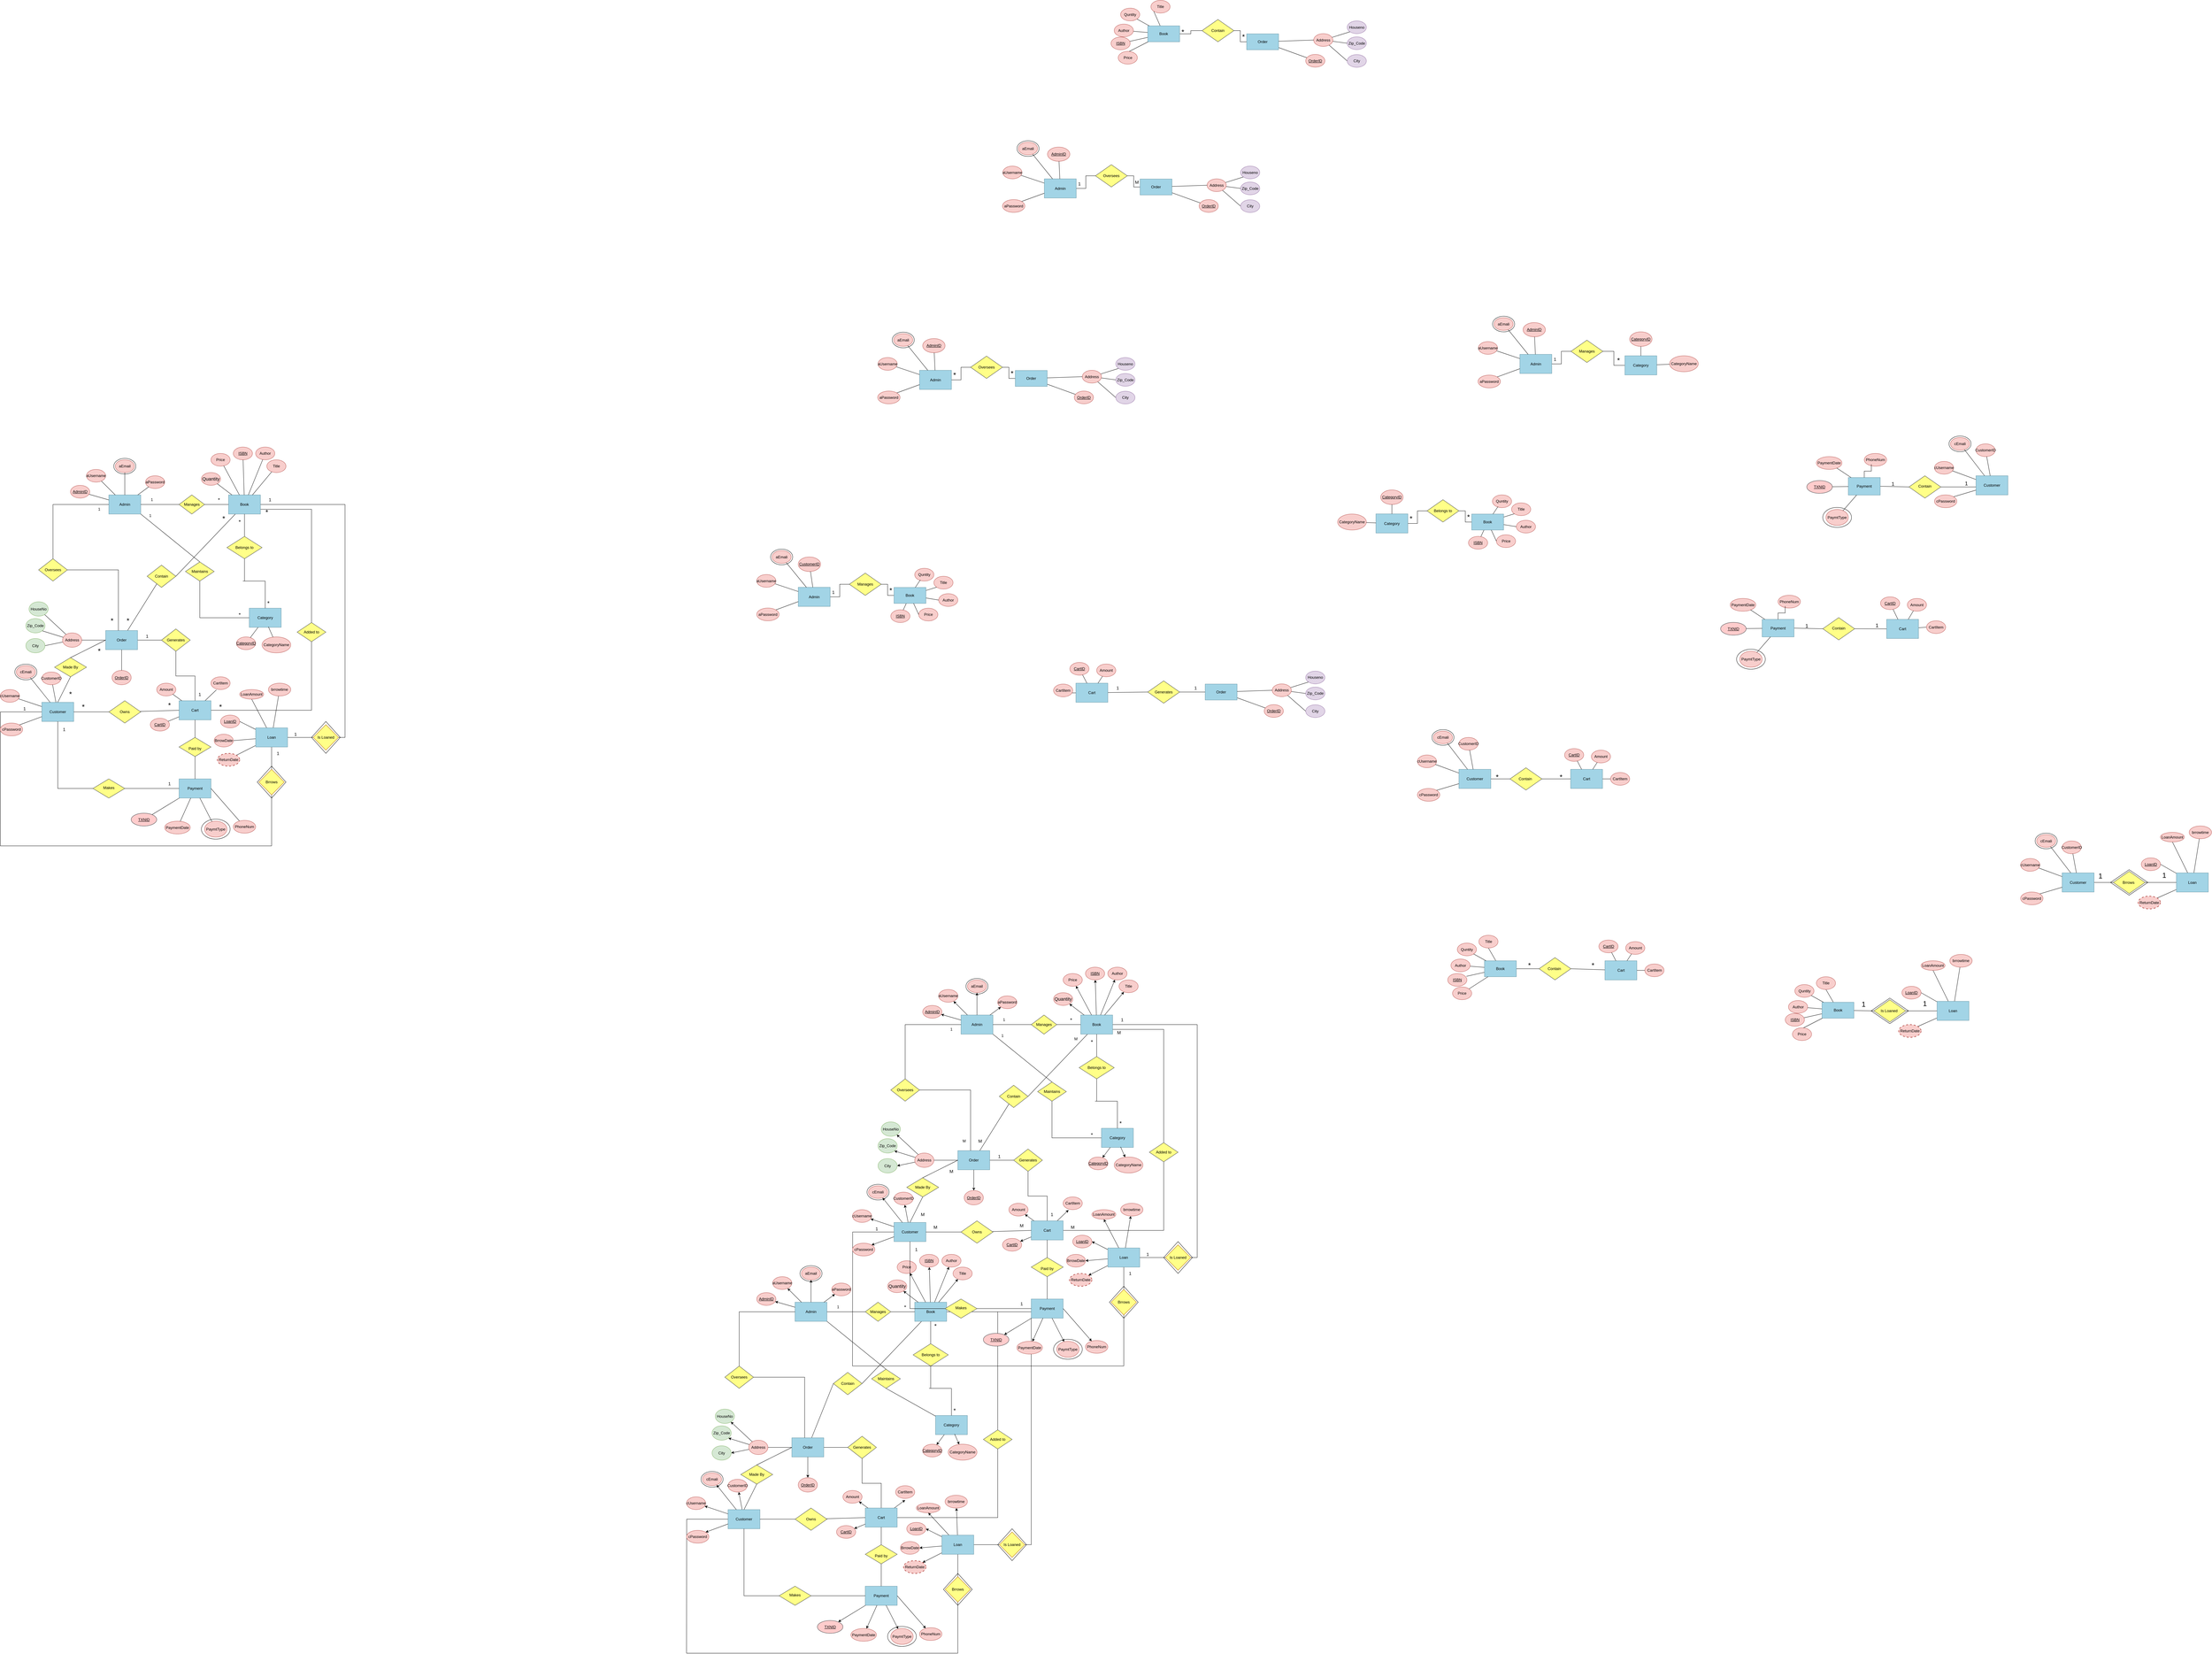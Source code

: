 <mxfile version="26.0.5">
  <diagram name="Page-1" id="6lhcVRIQe2DY9xGinTSk">
    <mxGraphModel dx="2100" dy="3268" grid="1" gridSize="10" guides="1" tooltips="1" connect="1" arrows="1" fold="1" page="0" pageScale="1" pageWidth="1390" pageHeight="980" math="0" shadow="0">
      <root>
        <mxCell id="0" />
        <mxCell id="1" parent="0" />
        <mxCell id="knSOr63fwJM2YxoM46Qa-2" value="Admin" style="rounded=0;whiteSpace=wrap;html=1;fillColor=#a2d4e6;strokeColor=#63919f;" parent="1" vertex="1">
          <mxGeometry x="470" y="-370" width="100" height="60" as="geometry" />
        </mxCell>
        <mxCell id="knSOr63fwJM2YxoM46Qa-3" value="&lt;u&gt;AdminID&lt;/u&gt;" style="ellipse;whiteSpace=wrap;html=1;fillColor=#f8cecc;strokeColor=#b85450;" parent="1" vertex="1">
          <mxGeometry x="350" y="-400" width="60" height="40" as="geometry" />
        </mxCell>
        <mxCell id="knSOr63fwJM2YxoM46Qa-4" style="endArrow=none;endFill=0;" parent="1" source="knSOr63fwJM2YxoM46Qa-2" target="knSOr63fwJM2YxoM46Qa-3" edge="1">
          <mxGeometry relative="1" as="geometry" />
        </mxCell>
        <mxCell id="knSOr63fwJM2YxoM46Qa-5" value="aUsername" style="ellipse;whiteSpace=wrap;html=1;fillColor=#f8cecc;strokeColor=#b85450;" parent="1" vertex="1">
          <mxGeometry x="400" y="-450" width="60" height="40" as="geometry" />
        </mxCell>
        <mxCell id="knSOr63fwJM2YxoM46Qa-6" style="endArrow=none;endFill=0;" parent="1" source="knSOr63fwJM2YxoM46Qa-2" target="knSOr63fwJM2YxoM46Qa-5" edge="1">
          <mxGeometry relative="1" as="geometry" />
        </mxCell>
        <mxCell id="knSOr63fwJM2YxoM46Qa-7" value="aEmail" style="ellipse;whiteSpace=wrap;html=1;fillColor=#f8cecc;strokeColor=#b85450;" parent="1" vertex="1">
          <mxGeometry x="490" y="-480" width="60" height="40" as="geometry" />
        </mxCell>
        <mxCell id="knSOr63fwJM2YxoM46Qa-8" style="endArrow=none;endFill=0;" parent="1" source="knSOr63fwJM2YxoM46Qa-2" target="knSOr63fwJM2YxoM46Qa-7" edge="1">
          <mxGeometry relative="1" as="geometry" />
        </mxCell>
        <mxCell id="knSOr63fwJM2YxoM46Qa-9" value="aPassword" style="ellipse;whiteSpace=wrap;html=1;fillColor=#f8cecc;strokeColor=#b85450;" parent="1" vertex="1">
          <mxGeometry x="585" y="-430" width="60" height="40" as="geometry" />
        </mxCell>
        <mxCell id="knSOr63fwJM2YxoM46Qa-10" style="endArrow=none;endFill=0;" parent="1" source="knSOr63fwJM2YxoM46Qa-2" target="knSOr63fwJM2YxoM46Qa-9" edge="1">
          <mxGeometry relative="1" as="geometry" />
        </mxCell>
        <mxCell id="knSOr63fwJM2YxoM46Qa-11" value="Manages" style="rhombus;whiteSpace=wrap;html=1;fillColor=#ffff88;strokeColor=#36393d;" parent="1" vertex="1">
          <mxGeometry x="690" y="-370" width="80" height="60" as="geometry" />
        </mxCell>
        <mxCell id="O4sk9pRc-7Y5kYrbvvXl-145" style="edgeStyle=orthogonalEdgeStyle;rounded=0;orthogonalLoop=1;jettySize=auto;html=1;entryX=0.5;entryY=1;entryDx=0;entryDy=0;endArrow=none;endFill=0;" parent="1" source="knSOr63fwJM2YxoM46Qa-12" target="knSOr63fwJM2YxoM46Qa-86" edge="1">
          <mxGeometry relative="1" as="geometry" />
        </mxCell>
        <mxCell id="knSOr63fwJM2YxoM46Qa-12" value="Category" style="rounded=0;whiteSpace=wrap;html=1;fillColor=#a2d4e6;strokeColor=#63919f;" parent="1" vertex="1">
          <mxGeometry x="910" y="-15" width="100" height="60" as="geometry" />
        </mxCell>
        <mxCell id="knSOr63fwJM2YxoM46Qa-13" value="&lt;u&gt;CategoryID&lt;/u&gt;" style="ellipse;whiteSpace=wrap;html=1;fillColor=#f8cecc;strokeColor=#b85450;" parent="1" vertex="1">
          <mxGeometry x="870" y="75" width="60" height="40" as="geometry" />
        </mxCell>
        <mxCell id="knSOr63fwJM2YxoM46Qa-14" style="endArrow=none;endFill=0;" parent="1" source="knSOr63fwJM2YxoM46Qa-12" target="knSOr63fwJM2YxoM46Qa-13" edge="1">
          <mxGeometry relative="1" as="geometry" />
        </mxCell>
        <mxCell id="knSOr63fwJM2YxoM46Qa-15" value="CategoryName" style="ellipse;whiteSpace=wrap;html=1;fillColor=#f8cecc;strokeColor=#b85450;" parent="1" vertex="1">
          <mxGeometry x="950" y="75" width="90" height="50" as="geometry" />
        </mxCell>
        <mxCell id="knSOr63fwJM2YxoM46Qa-16" style="exitX=0.6;exitY=0.971;exitDx=0;exitDy=0;exitPerimeter=0;endArrow=none;endFill=0;" parent="1" source="knSOr63fwJM2YxoM46Qa-12" target="knSOr63fwJM2YxoM46Qa-15" edge="1">
          <mxGeometry relative="1" as="geometry">
            <mxPoint x="1000" y="211" as="sourcePoint" />
          </mxGeometry>
        </mxCell>
        <mxCell id="viwkElXMkvqY3WvH5bWG-11" style="edgeStyle=orthogonalEdgeStyle;rounded=0;orthogonalLoop=1;jettySize=auto;html=1;endArrow=none;endFill=0;exitX=1;exitY=0.75;exitDx=0;exitDy=0;" parent="1" source="knSOr63fwJM2YxoM46Qa-17" target="knSOr63fwJM2YxoM46Qa-91" edge="1">
          <mxGeometry relative="1" as="geometry">
            <mxPoint x="1120" y="-190" as="targetPoint" />
            <mxPoint x="940" y="-310" as="sourcePoint" />
          </mxGeometry>
        </mxCell>
        <mxCell id="viwkElXMkvqY3WvH5bWG-37" style="rounded=0;orthogonalLoop=1;jettySize=auto;html=1;entryX=1;entryY=0.5;entryDx=0;entryDy=0;endArrow=none;endFill=0;" parent="1" source="knSOr63fwJM2YxoM46Qa-17" target="viwkElXMkvqY3WvH5bWG-40" edge="1">
          <mxGeometry relative="1" as="geometry">
            <mxPoint x="650" y="-140" as="targetPoint" />
          </mxGeometry>
        </mxCell>
        <mxCell id="XFWJKoRLsI-GRv0qEJuy-27" style="edgeStyle=orthogonalEdgeStyle;rounded=0;orthogonalLoop=1;jettySize=auto;html=1;entryX=1;entryY=0.5;entryDx=0;entryDy=0;endArrow=none;endFill=0;" parent="1" source="knSOr63fwJM2YxoM46Qa-17" target="XFWJKoRLsI-GRv0qEJuy-25" edge="1">
          <mxGeometry relative="1" as="geometry" />
        </mxCell>
        <mxCell id="knSOr63fwJM2YxoM46Qa-17" value="Book" style="rounded=0;whiteSpace=wrap;html=1;fillColor=#a2d4e6;strokeColor=#63919f;" parent="1" vertex="1">
          <mxGeometry x="845" y="-370" width="100" height="60" as="geometry" />
        </mxCell>
        <mxCell id="knSOr63fwJM2YxoM46Qa-18" value="&lt;span id=&quot;docs-internal-guid-73259956-7fff-de5f-6799-3c9fa48e41fe&quot;&gt;&lt;span style=&quot;font-size: 11pt; font-family: Arial, sans-serif; background-color: transparent; font-variant-numeric: normal; font-variant-east-asian: normal; font-variant-alternates: normal; font-variant-position: normal; font-variant-emoji: normal; vertical-align: baseline; white-space-collapse: preserve;&quot;&gt;Quantity&lt;/span&gt;&lt;/span&gt;" style="ellipse;whiteSpace=wrap;html=1;fillColor=#f8cecc;strokeColor=#b85450;" parent="1" vertex="1">
          <mxGeometry x="760" y="-440" width="60" height="40" as="geometry" />
        </mxCell>
        <mxCell id="knSOr63fwJM2YxoM46Qa-19" style="endArrow=none;endFill=0;" parent="1" source="knSOr63fwJM2YxoM46Qa-17" target="knSOr63fwJM2YxoM46Qa-18" edge="1">
          <mxGeometry relative="1" as="geometry" />
        </mxCell>
        <mxCell id="knSOr63fwJM2YxoM46Qa-20" value="Title" style="ellipse;whiteSpace=wrap;html=1;fillColor=#f8cecc;strokeColor=#b85450;" parent="1" vertex="1">
          <mxGeometry x="965" y="-480" width="60" height="40" as="geometry" />
        </mxCell>
        <mxCell id="knSOr63fwJM2YxoM46Qa-21" style="endArrow=none;endFill=0;" parent="1" source="knSOr63fwJM2YxoM46Qa-17" target="knSOr63fwJM2YxoM46Qa-20" edge="1">
          <mxGeometry relative="1" as="geometry" />
        </mxCell>
        <mxCell id="knSOr63fwJM2YxoM46Qa-22" value="&lt;u&gt;ISBN&lt;/u&gt;" style="ellipse;whiteSpace=wrap;html=1;fillColor=#f8cecc;strokeColor=#b85450;" parent="1" vertex="1">
          <mxGeometry x="860" y="-520" width="60" height="40" as="geometry" />
        </mxCell>
        <mxCell id="knSOr63fwJM2YxoM46Qa-23" style="endArrow=none;endFill=0;" parent="1" source="knSOr63fwJM2YxoM46Qa-17" target="knSOr63fwJM2YxoM46Qa-22" edge="1">
          <mxGeometry relative="1" as="geometry" />
        </mxCell>
        <mxCell id="knSOr63fwJM2YxoM46Qa-24" value="Price" style="ellipse;whiteSpace=wrap;html=1;fillColor=#f8cecc;strokeColor=#b85450;" parent="1" vertex="1">
          <mxGeometry x="790" y="-500" width="60" height="40" as="geometry" />
        </mxCell>
        <mxCell id="knSOr63fwJM2YxoM46Qa-25" style="endArrow=none;endFill=0;" parent="1" source="knSOr63fwJM2YxoM46Qa-17" target="knSOr63fwJM2YxoM46Qa-24" edge="1">
          <mxGeometry relative="1" as="geometry" />
        </mxCell>
        <mxCell id="knSOr63fwJM2YxoM46Qa-26" value="Author" style="ellipse;whiteSpace=wrap;html=1;fillColor=#f8cecc;strokeColor=#b85450;" parent="1" vertex="1">
          <mxGeometry x="930" y="-520" width="60" height="40" as="geometry" />
        </mxCell>
        <mxCell id="knSOr63fwJM2YxoM46Qa-27" style="endArrow=none;endFill=0;" parent="1" source="knSOr63fwJM2YxoM46Qa-17" target="knSOr63fwJM2YxoM46Qa-26" edge="1">
          <mxGeometry relative="1" as="geometry" />
        </mxCell>
        <mxCell id="knSOr63fwJM2YxoM46Qa-28" value="Payment" style="rounded=0;whiteSpace=wrap;html=1;fillColor=#a2d4e6;strokeColor=#63919f;" parent="1" vertex="1">
          <mxGeometry x="690" y="520" width="100" height="60" as="geometry" />
        </mxCell>
        <mxCell id="knSOr63fwJM2YxoM46Qa-31" value="PaymtType" style="ellipse;whiteSpace=wrap;html=1;fillColor=#f8cecc;strokeColor=#b85450;" parent="1" vertex="1">
          <mxGeometry x="770" y="652.5" width="70" height="50" as="geometry" />
        </mxCell>
        <mxCell id="knSOr63fwJM2YxoM46Qa-32" style="endArrow=none;endFill=0;" parent="1" source="knSOr63fwJM2YxoM46Qa-28" target="knSOr63fwJM2YxoM46Qa-31" edge="1">
          <mxGeometry relative="1" as="geometry" />
        </mxCell>
        <mxCell id="knSOr63fwJM2YxoM46Qa-33" value="PaymentDate" style="ellipse;whiteSpace=wrap;html=1;fillColor=#f8cecc;strokeColor=#b85450;" parent="1" vertex="1">
          <mxGeometry x="645" y="652.5" width="80" height="40" as="geometry" />
        </mxCell>
        <mxCell id="knSOr63fwJM2YxoM46Qa-34" style="endArrow=none;endFill=0;" parent="1" source="knSOr63fwJM2YxoM46Qa-28" target="knSOr63fwJM2YxoM46Qa-33" edge="1">
          <mxGeometry relative="1" as="geometry" />
        </mxCell>
        <mxCell id="knSOr63fwJM2YxoM46Qa-35" value="&lt;u&gt;TXNID&lt;/u&gt;" style="ellipse;whiteSpace=wrap;html=1;fillColor=#ffcccc;strokeColor=#36393d;" parent="1" vertex="1">
          <mxGeometry x="540" y="627.5" width="80" height="40" as="geometry" />
        </mxCell>
        <mxCell id="knSOr63fwJM2YxoM46Qa-36" style="endArrow=none;endFill=0;" parent="1" source="knSOr63fwJM2YxoM46Qa-28" target="knSOr63fwJM2YxoM46Qa-35" edge="1">
          <mxGeometry relative="1" as="geometry" />
        </mxCell>
        <mxCell id="viwkElXMkvqY3WvH5bWG-10" style="edgeStyle=orthogonalEdgeStyle;rounded=0;orthogonalLoop=1;jettySize=auto;html=1;entryX=0.5;entryY=1;entryDx=0;entryDy=0;endArrow=none;endFill=0;" parent="1" source="knSOr63fwJM2YxoM46Qa-37" target="knSOr63fwJM2YxoM46Qa-91" edge="1">
          <mxGeometry relative="1" as="geometry" />
        </mxCell>
        <mxCell id="viwkElXMkvqY3WvH5bWG-21" style="edgeStyle=orthogonalEdgeStyle;rounded=0;orthogonalLoop=1;jettySize=auto;html=1;entryX=0.5;entryY=1;entryDx=0;entryDy=0;endArrow=none;endFill=0;" parent="1" source="knSOr63fwJM2YxoM46Qa-37" target="viwkElXMkvqY3WvH5bWG-15" edge="1">
          <mxGeometry relative="1" as="geometry" />
        </mxCell>
        <mxCell id="O4sk9pRc-7Y5kYrbvvXl-2" style="rounded=0;orthogonalLoop=1;jettySize=auto;html=1;entryX=0.283;entryY=1.025;entryDx=0;entryDy=0;entryPerimeter=0;endArrow=none;endFill=0;" parent="1" source="knSOr63fwJM2YxoM46Qa-37" target="O4sk9pRc-7Y5kYrbvvXl-1" edge="1">
          <mxGeometry relative="1" as="geometry">
            <mxPoint x="815" y="250" as="targetPoint" />
          </mxGeometry>
        </mxCell>
        <mxCell id="knSOr63fwJM2YxoM46Qa-37" value="Cart" style="rounded=0;whiteSpace=wrap;html=1;fillColor=#a2d4e6;strokeColor=#63919f;" parent="1" vertex="1">
          <mxGeometry x="690" y="275" width="100" height="60" as="geometry" />
        </mxCell>
        <mxCell id="knSOr63fwJM2YxoM46Qa-38" value="&lt;u&gt;CartID&lt;/u&gt;" style="ellipse;whiteSpace=wrap;html=1;fillColor=#f8cecc;strokeColor=#b85450;" parent="1" vertex="1">
          <mxGeometry x="600" y="330" width="60" height="40" as="geometry" />
        </mxCell>
        <mxCell id="knSOr63fwJM2YxoM46Qa-39" style="endArrow=none;endFill=0;" parent="1" source="knSOr63fwJM2YxoM46Qa-37" target="knSOr63fwJM2YxoM46Qa-38" edge="1">
          <mxGeometry relative="1" as="geometry" />
        </mxCell>
        <mxCell id="knSOr63fwJM2YxoM46Qa-40" value="Amount" style="ellipse;whiteSpace=wrap;html=1;fillColor=#f8cecc;strokeColor=#b85450;" parent="1" vertex="1">
          <mxGeometry x="620" y="220" width="60" height="40" as="geometry" />
        </mxCell>
        <mxCell id="knSOr63fwJM2YxoM46Qa-41" style="endArrow=none;endFill=0;" parent="1" source="knSOr63fwJM2YxoM46Qa-37" target="knSOr63fwJM2YxoM46Qa-40" edge="1">
          <mxGeometry relative="1" as="geometry" />
        </mxCell>
        <mxCell id="viwkElXMkvqY3WvH5bWG-17" style="edgeStyle=orthogonalEdgeStyle;rounded=0;orthogonalLoop=1;jettySize=auto;html=1;entryX=0;entryY=0.5;entryDx=0;entryDy=0;endArrow=none;endFill=0;" parent="1" source="knSOr63fwJM2YxoM46Qa-42" target="viwkElXMkvqY3WvH5bWG-15" edge="1">
          <mxGeometry relative="1" as="geometry" />
        </mxCell>
        <mxCell id="viwkElXMkvqY3WvH5bWG-27" style="rounded=0;orthogonalLoop=1;jettySize=auto;html=1;entryX=1;entryY=0.5;entryDx=0;entryDy=0;endArrow=none;endFill=0;" parent="1" source="knSOr63fwJM2YxoM46Qa-42" target="viwkElXMkvqY3WvH5bWG-22" edge="1">
          <mxGeometry relative="1" as="geometry" />
        </mxCell>
        <mxCell id="viwkElXMkvqY3WvH5bWG-38" style="rounded=0;orthogonalLoop=1;jettySize=auto;html=1;endArrow=none;endFill=0;" parent="1" source="knSOr63fwJM2YxoM46Qa-42" target="viwkElXMkvqY3WvH5bWG-40" edge="1">
          <mxGeometry relative="1" as="geometry">
            <mxPoint x="560" y="10.0" as="targetPoint" />
          </mxGeometry>
        </mxCell>
        <mxCell id="knSOr63fwJM2YxoM46Qa-42" value="Order" style="rounded=0;whiteSpace=wrap;html=1;fillColor=#a2d4e6;strokeColor=#63919f;" parent="1" vertex="1">
          <mxGeometry x="460" y="55" width="100" height="60" as="geometry" />
        </mxCell>
        <mxCell id="knSOr63fwJM2YxoM46Qa-43" value="&lt;u&gt;OrderID&lt;/u&gt;" style="ellipse;whiteSpace=wrap;html=1;fillColor=#f8cecc;strokeColor=#b85450;" parent="1" vertex="1">
          <mxGeometry x="480" y="180" width="60" height="45" as="geometry" />
        </mxCell>
        <mxCell id="knSOr63fwJM2YxoM46Qa-44" style="endArrow=none;endFill=0;" parent="1" source="knSOr63fwJM2YxoM46Qa-42" target="knSOr63fwJM2YxoM46Qa-43" edge="1">
          <mxGeometry relative="1" as="geometry" />
        </mxCell>
        <mxCell id="XFWJKoRLsI-GRv0qEJuy-2" style="edgeStyle=orthogonalEdgeStyle;rounded=0;orthogonalLoop=1;jettySize=auto;html=1;elbow=vertical;endArrow=none;endFill=0;" parent="1" source="knSOr63fwJM2YxoM46Qa-49" edge="1">
          <mxGeometry relative="1" as="geometry">
            <mxPoint x="130" y="730" as="targetPoint" />
          </mxGeometry>
        </mxCell>
        <mxCell id="knSOr63fwJM2YxoM46Qa-49" value="Customer" style="rounded=0;whiteSpace=wrap;html=1;fillColor=#a2d4e6;strokeColor=#63919f;" parent="1" vertex="1">
          <mxGeometry x="260" y="280" width="100" height="60" as="geometry" />
        </mxCell>
        <mxCell id="knSOr63fwJM2YxoM46Qa-50" value="CustomerID" style="ellipse;whiteSpace=wrap;html=1;fillColor=#f8cecc;strokeColor=#b85450;" parent="1" vertex="1">
          <mxGeometry x="260" y="185" width="60" height="40" as="geometry" />
        </mxCell>
        <mxCell id="knSOr63fwJM2YxoM46Qa-51" style="endArrow=none;endFill=0;" parent="1" source="knSOr63fwJM2YxoM46Qa-49" target="knSOr63fwJM2YxoM46Qa-50" edge="1">
          <mxGeometry relative="1" as="geometry" />
        </mxCell>
        <mxCell id="knSOr63fwJM2YxoM46Qa-52" value="cUsername" style="ellipse;whiteSpace=wrap;html=1;fillColor=#f8cecc;strokeColor=#b85450;" parent="1" vertex="1">
          <mxGeometry x="130" y="240" width="60" height="40" as="geometry" />
        </mxCell>
        <mxCell id="knSOr63fwJM2YxoM46Qa-53" style="endArrow=none;endFill=0;" parent="1" source="knSOr63fwJM2YxoM46Qa-49" target="knSOr63fwJM2YxoM46Qa-52" edge="1">
          <mxGeometry relative="1" as="geometry" />
        </mxCell>
        <mxCell id="knSOr63fwJM2YxoM46Qa-54" value="cEmali" style="ellipse;whiteSpace=wrap;html=1;fillColor=#f8cecc;strokeColor=#b85450;" parent="1" vertex="1">
          <mxGeometry x="180" y="165" width="60" height="40" as="geometry" />
        </mxCell>
        <mxCell id="knSOr63fwJM2YxoM46Qa-55" style="endArrow=none;endFill=0;" parent="1" source="knSOr63fwJM2YxoM46Qa-49" target="knSOr63fwJM2YxoM46Qa-54" edge="1">
          <mxGeometry relative="1" as="geometry" />
        </mxCell>
        <mxCell id="knSOr63fwJM2YxoM46Qa-56" value="" style="endArrow=none;html=1;rounded=0;entryX=0.5;entryY=1;entryDx=0;entryDy=0;exitX=0.5;exitY=0;exitDx=0;exitDy=0;" parent="1" source="knSOr63fwJM2YxoM46Qa-57" target="knSOr63fwJM2YxoM46Qa-17" edge="1">
          <mxGeometry width="50" height="50" relative="1" as="geometry">
            <mxPoint x="900" y="-210" as="sourcePoint" />
            <mxPoint x="900" y="-171" as="targetPoint" />
          </mxGeometry>
        </mxCell>
        <mxCell id="knSOr63fwJM2YxoM46Qa-57" value="" style="rhombus;whiteSpace=wrap;html=1;fillColor=#ffff88;strokeColor=#36393d;" parent="1" vertex="1">
          <mxGeometry x="840" y="-240" width="110" height="70" as="geometry" />
        </mxCell>
        <mxCell id="knSOr63fwJM2YxoM46Qa-59" value="Belongs to" style="text;html=1;align=center;verticalAlign=middle;whiteSpace=wrap;rounded=0;fillColor=none;strokeColor=none;glass=0;gradientColor=none;" parent="1" vertex="1">
          <mxGeometry x="865" y="-220" width="60" height="30" as="geometry" />
        </mxCell>
        <mxCell id="viwkElXMkvqY3WvH5bWG-7" style="rounded=0;orthogonalLoop=1;jettySize=auto;html=1;entryX=0;entryY=0.5;entryDx=0;entryDy=0;endArrow=none;endFill=0;" parent="1" source="knSOr63fwJM2YxoM46Qa-60" target="knSOr63fwJM2YxoM46Qa-37" edge="1">
          <mxGeometry relative="1" as="geometry">
            <mxPoint x="670" y="300" as="targetPoint" />
          </mxGeometry>
        </mxCell>
        <mxCell id="knSOr63fwJM2YxoM46Qa-60" value="" style="rhombus;whiteSpace=wrap;html=1;fillColor=#ffff88;strokeColor=#36393d;" parent="1" vertex="1">
          <mxGeometry x="470" y="275" width="100" height="70" as="geometry" />
        </mxCell>
        <mxCell id="knSOr63fwJM2YxoM46Qa-61" value="Owns" style="text;html=1;align=center;verticalAlign=middle;whiteSpace=wrap;rounded=0;" parent="1" vertex="1">
          <mxGeometry x="490" y="295" width="60" height="30" as="geometry" />
        </mxCell>
        <mxCell id="knSOr63fwJM2YxoM46Qa-62" value="" style="endArrow=none;html=1;rounded=0;entryX=0;entryY=0.5;entryDx=0;entryDy=0;exitX=1;exitY=0.5;exitDx=0;exitDy=0;" parent="1" source="knSOr63fwJM2YxoM46Qa-11" target="knSOr63fwJM2YxoM46Qa-17" edge="1">
          <mxGeometry width="50" height="50" relative="1" as="geometry">
            <mxPoint x="390" y="-160" as="sourcePoint" />
            <mxPoint x="440" y="-210" as="targetPoint" />
          </mxGeometry>
        </mxCell>
        <mxCell id="knSOr63fwJM2YxoM46Qa-65" value="" style="endArrow=none;html=1;rounded=0;entryX=0;entryY=0.5;entryDx=0;entryDy=0;exitX=1;exitY=0.5;exitDx=0;exitDy=0;" parent="1" source="knSOr63fwJM2YxoM46Qa-49" target="knSOr63fwJM2YxoM46Qa-60" edge="1">
          <mxGeometry width="50" height="50" relative="1" as="geometry">
            <mxPoint x="420" y="245" as="sourcePoint" />
            <mxPoint x="510" y="110" as="targetPoint" />
          </mxGeometry>
        </mxCell>
        <mxCell id="viwkElXMkvqY3WvH5bWG-8" style="rounded=0;orthogonalLoop=1;jettySize=auto;html=1;entryX=0.5;entryY=0;entryDx=0;entryDy=0;endArrow=none;endFill=0;" parent="1" source="knSOr63fwJM2YxoM46Qa-66" target="knSOr63fwJM2YxoM46Qa-28" edge="1">
          <mxGeometry relative="1" as="geometry" />
        </mxCell>
        <mxCell id="knSOr63fwJM2YxoM46Qa-66" value="" style="rhombus;whiteSpace=wrap;html=1;fillColor=#ffff88;strokeColor=#36393d;" parent="1" vertex="1">
          <mxGeometry x="690" y="390" width="100" height="60" as="geometry" />
        </mxCell>
        <mxCell id="knSOr63fwJM2YxoM46Qa-67" value="" style="endArrow=none;html=1;rounded=0;entryX=0.5;entryY=0;entryDx=0;entryDy=0;exitX=0.5;exitY=1;exitDx=0;exitDy=0;" parent="1" source="knSOr63fwJM2YxoM46Qa-37" target="knSOr63fwJM2YxoM46Qa-66" edge="1">
          <mxGeometry width="50" height="50" relative="1" as="geometry">
            <mxPoint x="750" y="260" as="sourcePoint" />
            <mxPoint x="749.81" y="325" as="targetPoint" />
          </mxGeometry>
        </mxCell>
        <mxCell id="knSOr63fwJM2YxoM46Qa-69" value="Paid by" style="text;html=1;align=center;verticalAlign=middle;whiteSpace=wrap;rounded=0;" parent="1" vertex="1">
          <mxGeometry x="710" y="410" width="60" height="30" as="geometry" />
        </mxCell>
        <mxCell id="knSOr63fwJM2YxoM46Qa-70" value="" style="rhombus;whiteSpace=wrap;html=1;fillColor=#ffff88;strokeColor=#36393d;" parent="1" vertex="1">
          <mxGeometry x="250" y="-170" width="90" height="70" as="geometry" />
        </mxCell>
        <mxCell id="knSOr63fwJM2YxoM46Qa-71" value="Oversees" style="text;html=1;align=center;verticalAlign=middle;whiteSpace=wrap;rounded=0;" parent="1" vertex="1">
          <mxGeometry x="265" y="-150" width="60" height="30" as="geometry" />
        </mxCell>
        <mxCell id="knSOr63fwJM2YxoM46Qa-72" value="" style="endArrow=none;html=1;rounded=0;entryX=0;entryY=0.5;entryDx=0;entryDy=0;exitX=0.5;exitY=0;exitDx=0;exitDy=0;" parent="1" source="knSOr63fwJM2YxoM46Qa-70" target="knSOr63fwJM2YxoM46Qa-2" edge="1">
          <mxGeometry width="50" height="50" relative="1" as="geometry">
            <mxPoint x="540" y="50" as="sourcePoint" />
            <mxPoint x="590" as="targetPoint" />
            <Array as="points">
              <mxPoint x="295" y="-340" />
            </Array>
          </mxGeometry>
        </mxCell>
        <mxCell id="knSOr63fwJM2YxoM46Qa-73" value="" style="endArrow=none;html=1;rounded=0;entryX=1;entryY=0.5;entryDx=0;entryDy=0;exitX=0.4;exitY=0;exitDx=0;exitDy=0;exitPerimeter=0;" parent="1" source="knSOr63fwJM2YxoM46Qa-42" target="knSOr63fwJM2YxoM46Qa-70" edge="1">
          <mxGeometry width="50" height="50" relative="1" as="geometry">
            <mxPoint x="560" y="40" as="sourcePoint" />
            <mxPoint x="570" y="-10" as="targetPoint" />
            <Array as="points">
              <mxPoint x="500" y="-135" />
            </Array>
          </mxGeometry>
        </mxCell>
        <mxCell id="knSOr63fwJM2YxoM46Qa-78" value="" style="rhombus;whiteSpace=wrap;html=1;fillColor=#ffff88;strokeColor=#36393d;" parent="1" vertex="1">
          <mxGeometry x="300" y="140" width="100" height="60" as="geometry" />
        </mxCell>
        <mxCell id="knSOr63fwJM2YxoM46Qa-79" value="" style="endArrow=none;html=1;rounded=0;exitX=0.5;exitY=0;exitDx=0;exitDy=0;entryX=0;entryY=0.5;entryDx=0;entryDy=0;" parent="1" source="knSOr63fwJM2YxoM46Qa-78" target="knSOr63fwJM2YxoM46Qa-42" edge="1">
          <mxGeometry width="50" height="50" relative="1" as="geometry">
            <mxPoint x="730" y="120" as="sourcePoint" />
            <mxPoint x="520" y="70" as="targetPoint" />
          </mxGeometry>
        </mxCell>
        <mxCell id="knSOr63fwJM2YxoM46Qa-80" value="" style="endArrow=none;html=1;rounded=0;exitX=0.5;exitY=0;exitDx=0;exitDy=0;entryX=0.5;entryY=1;entryDx=0;entryDy=0;" parent="1" source="knSOr63fwJM2YxoM46Qa-49" target="knSOr63fwJM2YxoM46Qa-78" edge="1">
          <mxGeometry width="50" height="50" relative="1" as="geometry">
            <mxPoint x="730" y="120" as="sourcePoint" />
            <mxPoint x="780" y="70" as="targetPoint" />
          </mxGeometry>
        </mxCell>
        <mxCell id="knSOr63fwJM2YxoM46Qa-81" value="Made By" style="text;html=1;align=center;verticalAlign=middle;whiteSpace=wrap;rounded=0;" parent="1" vertex="1">
          <mxGeometry x="320" y="155" width="60" height="30" as="geometry" />
        </mxCell>
        <mxCell id="knSOr63fwJM2YxoM46Qa-82" value="" style="rhombus;whiteSpace=wrap;html=1;fillColor=#ffff88;strokeColor=#36393d;" parent="1" vertex="1">
          <mxGeometry x="420" y="520" width="100" height="60" as="geometry" />
        </mxCell>
        <mxCell id="knSOr63fwJM2YxoM46Qa-83" value="Makes" style="text;html=1;align=center;verticalAlign=middle;whiteSpace=wrap;rounded=0;" parent="1" vertex="1">
          <mxGeometry x="440" y="535" width="60" height="25" as="geometry" />
        </mxCell>
        <mxCell id="knSOr63fwJM2YxoM46Qa-84" value="" style="endArrow=none;html=1;rounded=0;entryX=0;entryY=0.5;entryDx=0;entryDy=0;exitX=1;exitY=0.5;exitDx=0;exitDy=0;" parent="1" source="knSOr63fwJM2YxoM46Qa-82" target="knSOr63fwJM2YxoM46Qa-28" edge="1">
          <mxGeometry width="50" height="50" relative="1" as="geometry">
            <mxPoint x="610" y="420" as="sourcePoint" />
            <mxPoint x="660" y="370" as="targetPoint" />
          </mxGeometry>
        </mxCell>
        <mxCell id="knSOr63fwJM2YxoM46Qa-85" value="" style="endArrow=none;html=1;rounded=0;exitX=0.5;exitY=1;exitDx=0;exitDy=0;entryX=0;entryY=0.5;entryDx=0;entryDy=0;" parent="1" source="knSOr63fwJM2YxoM46Qa-49" target="knSOr63fwJM2YxoM46Qa-82" edge="1">
          <mxGeometry width="50" height="50" relative="1" as="geometry">
            <mxPoint x="610" y="420" as="sourcePoint" />
            <mxPoint x="660" y="370" as="targetPoint" />
            <Array as="points">
              <mxPoint x="310" y="550" />
            </Array>
          </mxGeometry>
        </mxCell>
        <mxCell id="knSOr63fwJM2YxoM46Qa-86" value="" style="rhombus;whiteSpace=wrap;html=1;fillColor=#ffff88;strokeColor=#36393d;" parent="1" vertex="1">
          <mxGeometry x="710" y="-160" width="90" height="60" as="geometry" />
        </mxCell>
        <mxCell id="knSOr63fwJM2YxoM46Qa-89" value="Maintains" style="text;html=1;align=center;verticalAlign=middle;whiteSpace=wrap;rounded=0;" parent="1" vertex="1">
          <mxGeometry x="725" y="-145" width="60" height="30" as="geometry" />
        </mxCell>
        <mxCell id="knSOr63fwJM2YxoM46Qa-91" value="" style="rhombus;whiteSpace=wrap;html=1;fillColor=#ffff88;strokeColor=#36393d;" parent="1" vertex="1">
          <mxGeometry x="1060" y="30" width="90" height="60" as="geometry" />
        </mxCell>
        <mxCell id="knSOr63fwJM2YxoM46Qa-94" value="Added to" style="text;html=1;align=center;verticalAlign=middle;whiteSpace=wrap;rounded=0;" parent="1" vertex="1">
          <mxGeometry x="1075" y="45" width="60" height="30" as="geometry" />
        </mxCell>
        <mxCell id="pzduVk1Wxx4do5fI0MAX-31" value="" style="endArrow=none;html=1;rounded=0;exitX=1;exitY=0.5;exitDx=0;exitDy=0;endFill=0;" parent="1" source="knSOr63fwJM2YxoM46Qa-28" target="pzduVk1Wxx4do5fI0MAX-32" edge="1">
          <mxGeometry width="50" height="50" relative="1" as="geometry">
            <mxPoint x="990" y="600" as="sourcePoint" />
            <mxPoint x="1010" y="630" as="targetPoint" />
          </mxGeometry>
        </mxCell>
        <mxCell id="pzduVk1Wxx4do5fI0MAX-32" value="PhoneNum" style="ellipse;whiteSpace=wrap;html=1;fillColor=#f8cecc;strokeColor=#b85450;" parent="1" vertex="1">
          <mxGeometry x="860" y="650" width="70" height="40" as="geometry" />
        </mxCell>
        <mxCell id="pzduVk1Wxx4do5fI0MAX-35" value="" style="endArrow=none;html=1;rounded=0;exitX=0;exitY=0.75;exitDx=0;exitDy=0;entryX=1;entryY=0;entryDx=0;entryDy=0;endFill=0;" parent="1" source="knSOr63fwJM2YxoM46Qa-49" target="pzduVk1Wxx4do5fI0MAX-36" edge="1">
          <mxGeometry width="50" height="50" relative="1" as="geometry">
            <mxPoint x="220" y="250" as="sourcePoint" />
            <mxPoint x="70" y="300" as="targetPoint" />
          </mxGeometry>
        </mxCell>
        <mxCell id="pzduVk1Wxx4do5fI0MAX-36" value="cPassword" style="ellipse;whiteSpace=wrap;html=1;fillColor=#f8cecc;strokeColor=#b85450;" parent="1" vertex="1">
          <mxGeometry x="130" y="345" width="70" height="40" as="geometry" />
        </mxCell>
        <mxCell id="pzduVk1Wxx4do5fI0MAX-38" value="" style="endArrow=none;html=1;rounded=0;entryX=0;entryY=0.5;entryDx=0;entryDy=0;exitX=1;exitY=0.5;exitDx=0;exitDy=0;" parent="1" source="knSOr63fwJM2YxoM46Qa-2" target="knSOr63fwJM2YxoM46Qa-11" edge="1">
          <mxGeometry width="50" height="50" relative="1" as="geometry">
            <mxPoint x="610" y="-310" as="sourcePoint" />
            <mxPoint x="660" y="-360" as="targetPoint" />
          </mxGeometry>
        </mxCell>
        <mxCell id="pzduVk1Wxx4do5fI0MAX-40" value="" style="endArrow=none;html=1;rounded=0;entryX=0.5;entryY=1;entryDx=0;entryDy=0;" parent="1" target="knSOr63fwJM2YxoM46Qa-57" edge="1">
          <mxGeometry width="50" height="50" relative="1" as="geometry">
            <mxPoint x="895" y="-100" as="sourcePoint" />
            <mxPoint x="990" y="-120" as="targetPoint" />
          </mxGeometry>
        </mxCell>
        <mxCell id="pzduVk1Wxx4do5fI0MAX-42" value="" style="endArrow=none;html=1;rounded=0;exitX=0.5;exitY=0;exitDx=0;exitDy=0;" parent="1" source="knSOr63fwJM2YxoM46Qa-12" edge="1">
          <mxGeometry width="50" height="50" relative="1" as="geometry">
            <mxPoint x="952.607" y="-15.0" as="sourcePoint" />
            <mxPoint x="960" y="-100" as="targetPoint" />
          </mxGeometry>
        </mxCell>
        <mxCell id="pzduVk1Wxx4do5fI0MAX-43" value="" style="endArrow=none;html=1;rounded=0;" parent="1" edge="1">
          <mxGeometry width="50" height="50" relative="1" as="geometry">
            <mxPoint x="890" y="-100" as="sourcePoint" />
            <mxPoint x="960" y="-100" as="targetPoint" />
          </mxGeometry>
        </mxCell>
        <mxCell id="pzduVk1Wxx4do5fI0MAX-44" value="" style="endArrow=none;html=1;rounded=0;entryX=0.5;entryY=0;entryDx=0;entryDy=0;exitX=1;exitY=1;exitDx=0;exitDy=0;" parent="1" source="knSOr63fwJM2YxoM46Qa-2" target="knSOr63fwJM2YxoM46Qa-86" edge="1">
          <mxGeometry width="50" height="50" relative="1" as="geometry">
            <mxPoint x="630" y="-280" as="sourcePoint" />
            <mxPoint x="580" y="-230" as="targetPoint" />
          </mxGeometry>
        </mxCell>
        <mxCell id="viwkElXMkvqY3WvH5bWG-15" value="" style="rhombus;whiteSpace=wrap;html=1;fillColor=#ffff88;strokeColor=#36393d;" parent="1" vertex="1">
          <mxGeometry x="635" y="50" width="90" height="70" as="geometry" />
        </mxCell>
        <mxCell id="viwkElXMkvqY3WvH5bWG-16" value="Generates" style="text;html=1;align=center;verticalAlign=middle;whiteSpace=wrap;rounded=0;" parent="1" vertex="1">
          <mxGeometry x="650" y="70" width="60" height="30" as="geometry" />
        </mxCell>
        <mxCell id="viwkElXMkvqY3WvH5bWG-29" style="rounded=0;orthogonalLoop=1;jettySize=auto;html=1;entryX=1;entryY=1;entryDx=0;entryDy=0;endArrow=none;endFill=0;" parent="1" source="viwkElXMkvqY3WvH5bWG-22" target="viwkElXMkvqY3WvH5bWG-34" edge="1">
          <mxGeometry relative="1" as="geometry">
            <mxPoint x="272" y="3" as="targetPoint" />
          </mxGeometry>
        </mxCell>
        <mxCell id="viwkElXMkvqY3WvH5bWG-31" style="rounded=0;orthogonalLoop=1;jettySize=auto;html=1;entryX=1;entryY=0.5;entryDx=0;entryDy=0;endArrow=none;endFill=0;" parent="1" source="viwkElXMkvqY3WvH5bWG-22" target="viwkElXMkvqY3WvH5bWG-30" edge="1">
          <mxGeometry relative="1" as="geometry" />
        </mxCell>
        <mxCell id="viwkElXMkvqY3WvH5bWG-36" style="rounded=0;orthogonalLoop=1;jettySize=auto;html=1;endArrow=none;endFill=0;" parent="1" source="viwkElXMkvqY3WvH5bWG-22" target="viwkElXMkvqY3WvH5bWG-35" edge="1">
          <mxGeometry relative="1" as="geometry" />
        </mxCell>
        <mxCell id="viwkElXMkvqY3WvH5bWG-22" value="Address" style="ellipse;whiteSpace=wrap;html=1;fillColor=#f8cecc;strokeColor=#b85450;" parent="1" vertex="1">
          <mxGeometry x="325" y="62.5" width="60" height="45" as="geometry" />
        </mxCell>
        <mxCell id="viwkElXMkvqY3WvH5bWG-30" value="City" style="ellipse;whiteSpace=wrap;html=1;fillColor=#d5e8d4;strokeColor=#82b366;" parent="1" vertex="1">
          <mxGeometry x="210" y="80" width="60" height="45" as="geometry" />
        </mxCell>
        <mxCell id="viwkElXMkvqY3WvH5bWG-34" value="Zip_Code" style="ellipse;whiteSpace=wrap;html=1;fillColor=#d5e8d4;strokeColor=#82b366;" parent="1" vertex="1">
          <mxGeometry x="210" y="17.5" width="60" height="45" as="geometry" />
        </mxCell>
        <mxCell id="viwkElXMkvqY3WvH5bWG-35" value="HouseNo" style="ellipse;whiteSpace=wrap;html=1;fillColor=#d5e8d4;strokeColor=#82b366;" parent="1" vertex="1">
          <mxGeometry x="220" y="-35" width="60" height="45" as="geometry" />
        </mxCell>
        <mxCell id="viwkElXMkvqY3WvH5bWG-40" value="" style="rhombus;whiteSpace=wrap;html=1;fillColor=#ffff88;strokeColor=#36393d;" parent="1" vertex="1">
          <mxGeometry x="590" y="-150" width="90" height="70" as="geometry" />
        </mxCell>
        <mxCell id="viwkElXMkvqY3WvH5bWG-41" value="Contain" style="text;html=1;align=center;verticalAlign=middle;whiteSpace=wrap;rounded=0;" parent="1" vertex="1">
          <mxGeometry x="605" y="-130" width="60" height="30" as="geometry" />
        </mxCell>
        <mxCell id="viwkElXMkvqY3WvH5bWG-46" value="" style="ellipse;whiteSpace=wrap;html=1;fillColor=none;fontStyle=0" parent="1" vertex="1">
          <mxGeometry x="175.5" y="160.5" width="69" height="49" as="geometry" />
        </mxCell>
        <mxCell id="XFWJKoRLsI-GRv0qEJuy-6" value="" style="edgeStyle=orthogonalEdgeStyle;rounded=0;orthogonalLoop=1;jettySize=auto;html=1;endArrow=none;endFill=0;" parent="1" source="XFWJKoRLsI-GRv0qEJuy-1" target="XFWJKoRLsI-GRv0qEJuy-5" edge="1">
          <mxGeometry relative="1" as="geometry" />
        </mxCell>
        <mxCell id="XFWJKoRLsI-GRv0qEJuy-13" style="rounded=0;orthogonalLoop=1;jettySize=auto;html=1;entryX=1;entryY=0.5;entryDx=0;entryDy=0;endArrow=none;endFill=0;" parent="1" source="XFWJKoRLsI-GRv0qEJuy-1" target="XFWJKoRLsI-GRv0qEJuy-12" edge="1">
          <mxGeometry relative="1" as="geometry" />
        </mxCell>
        <mxCell id="XFWJKoRLsI-GRv0qEJuy-15" style="rounded=0;orthogonalLoop=1;jettySize=auto;html=1;entryX=1;entryY=0;entryDx=0;entryDy=0;endArrow=none;endFill=0;" parent="1" source="XFWJKoRLsI-GRv0qEJuy-1" target="XFWJKoRLsI-GRv0qEJuy-14" edge="1">
          <mxGeometry relative="1" as="geometry" />
        </mxCell>
        <mxCell id="XFWJKoRLsI-GRv0qEJuy-16" style="rounded=0;orthogonalLoop=1;jettySize=auto;html=1;entryX=1;entryY=0.5;entryDx=0;entryDy=0;endArrow=none;endFill=0;" parent="1" source="XFWJKoRLsI-GRv0qEJuy-1" target="XFWJKoRLsI-GRv0qEJuy-10" edge="1">
          <mxGeometry relative="1" as="geometry" />
        </mxCell>
        <mxCell id="XFWJKoRLsI-GRv0qEJuy-26" style="rounded=0;orthogonalLoop=1;jettySize=auto;html=1;entryX=0;entryY=0.5;entryDx=0;entryDy=0;endArrow=none;endFill=0;" parent="1" source="XFWJKoRLsI-GRv0qEJuy-1" target="XFWJKoRLsI-GRv0qEJuy-25" edge="1">
          <mxGeometry relative="1" as="geometry" />
        </mxCell>
        <mxCell id="XFWJKoRLsI-GRv0qEJuy-29" style="rounded=0;orthogonalLoop=1;jettySize=auto;html=1;entryX=0.5;entryY=1;entryDx=0;entryDy=0;endArrow=none;endFill=0;" parent="1" source="XFWJKoRLsI-GRv0qEJuy-1" target="XFWJKoRLsI-GRv0qEJuy-28" edge="1">
          <mxGeometry relative="1" as="geometry" />
        </mxCell>
        <mxCell id="sQEM4rGQxNSdItZbO9cQ-2" style="rounded=0;orthogonalLoop=1;jettySize=auto;html=1;endArrow=none;endFill=0;" parent="1" source="XFWJKoRLsI-GRv0qEJuy-1" target="sQEM4rGQxNSdItZbO9cQ-1" edge="1">
          <mxGeometry relative="1" as="geometry" />
        </mxCell>
        <mxCell id="XFWJKoRLsI-GRv0qEJuy-1" value="Loan" style="rounded=0;whiteSpace=wrap;html=1;fillColor=#a2d4e6;strokeColor=#63919f;" parent="1" vertex="1">
          <mxGeometry x="930" y="360" width="100" height="60" as="geometry" />
        </mxCell>
        <mxCell id="XFWJKoRLsI-GRv0qEJuy-7" style="rounded=0;orthogonalLoop=1;jettySize=auto;html=1;endArrow=none;endFill=0;" parent="1" source="XFWJKoRLsI-GRv0qEJuy-5" edge="1">
          <mxGeometry relative="1" as="geometry">
            <mxPoint x="980" y="730" as="targetPoint" />
          </mxGeometry>
        </mxCell>
        <mxCell id="XFWJKoRLsI-GRv0qEJuy-5" value="Brrows" style="rhombus;whiteSpace=wrap;html=1;fillColor=#FFFF88;strokeColor=#b46504;rounded=0;" parent="1" vertex="1">
          <mxGeometry x="940" y="490" width="80" height="80" as="geometry" />
        </mxCell>
        <mxCell id="XFWJKoRLsI-GRv0qEJuy-8" value="" style="endArrow=none;html=1;rounded=0;" parent="1" edge="1">
          <mxGeometry width="50" height="50" relative="1" as="geometry">
            <mxPoint x="130" y="730" as="sourcePoint" />
            <mxPoint x="980" y="730" as="targetPoint" />
          </mxGeometry>
        </mxCell>
        <mxCell id="XFWJKoRLsI-GRv0qEJuy-10" value="&lt;u&gt;LoanID&lt;/u&gt;" style="ellipse;whiteSpace=wrap;html=1;fillColor=#f8cecc;strokeColor=#b85450;" parent="1" vertex="1">
          <mxGeometry x="820" y="320" width="60" height="40" as="geometry" />
        </mxCell>
        <mxCell id="XFWJKoRLsI-GRv0qEJuy-12" value="BrrowDate" style="ellipse;whiteSpace=wrap;html=1;fillColor=#f8cecc;strokeColor=#b85450;" parent="1" vertex="1">
          <mxGeometry x="800" y="380" width="60" height="40" as="geometry" />
        </mxCell>
        <mxCell id="XFWJKoRLsI-GRv0qEJuy-14" value="ReturnDate" style="ellipse;whiteSpace=wrap;html=1;fillColor=#f8cecc;strokeColor=#b85450;dashed=1;strokeWidth=2;" parent="1" vertex="1">
          <mxGeometry x="810" y="440" width="70" height="40" as="geometry" />
        </mxCell>
        <mxCell id="XFWJKoRLsI-GRv0qEJuy-25" value="Is Loaned" style="rhombus;whiteSpace=wrap;html=1;fillColor=#FFFF88;strokeColor=#b46504;rounded=0;" parent="1" vertex="1">
          <mxGeometry x="1110" y="350" width="80" height="80" as="geometry" />
        </mxCell>
        <mxCell id="XFWJKoRLsI-GRv0qEJuy-28" value="LoanAmount" style="ellipse;whiteSpace=wrap;html=1;fillColor=#f8cecc;strokeColor=#b85450;" parent="1" vertex="1">
          <mxGeometry x="880" y="240" width="75" height="30" as="geometry" />
        </mxCell>
        <mxCell id="XFWJKoRLsI-GRv0qEJuy-30" value="" style="rhombus;whiteSpace=wrap;html=1;fillColor=none;" parent="1" vertex="1">
          <mxGeometry x="935" y="480" width="90" height="100" as="geometry" />
        </mxCell>
        <mxCell id="XFWJKoRLsI-GRv0qEJuy-31" value="" style="rhombus;whiteSpace=wrap;html=1;fillColor=none;" parent="1" vertex="1">
          <mxGeometry x="1105" y="340" width="90" height="100" as="geometry" />
        </mxCell>
        <mxCell id="XFWJKoRLsI-GRv0qEJuy-32" value="" style="ellipse;whiteSpace=wrap;html=1;fillColor=none;fontStyle=0" parent="1" vertex="1">
          <mxGeometry x="485.5" y="-484.5" width="69" height="49" as="geometry" />
        </mxCell>
        <mxCell id="sQEM4rGQxNSdItZbO9cQ-1" value="brrowtime" style="ellipse;whiteSpace=wrap;html=1;fillColor=#f8cecc;strokeColor=#b85450;" parent="1" vertex="1">
          <mxGeometry x="970" y="220" width="70" height="40" as="geometry" />
        </mxCell>
        <mxCell id="sQEM4rGQxNSdItZbO9cQ-3" value="" style="ellipse;whiteSpace=wrap;html=1;fillColor=none;" parent="1" vertex="1">
          <mxGeometry x="760" y="646.25" width="90" height="62.5" as="geometry" />
        </mxCell>
        <mxCell id="O4sk9pRc-7Y5kYrbvvXl-1" value="CartItem" style="ellipse;whiteSpace=wrap;html=1;fillColor=#f8cecc;strokeColor=#b85450;" parent="1" vertex="1">
          <mxGeometry x="790" y="200" width="60" height="40" as="geometry" />
        </mxCell>
        <mxCell id="O4sk9pRc-7Y5kYrbvvXl-3" value="1" style="text;html=1;align=center;verticalAlign=middle;whiteSpace=wrap;rounded=0;" parent="1" vertex="1">
          <mxGeometry x="575" y="-370" width="60" height="30" as="geometry" />
        </mxCell>
        <mxCell id="O4sk9pRc-7Y5kYrbvvXl-4" value="&lt;font style=&quot;font-size: 16px;&quot;&gt;*&lt;/font&gt;" style="text;html=1;align=center;verticalAlign=middle;whiteSpace=wrap;rounded=0;" parent="1" vertex="1">
          <mxGeometry x="785" y="-370" width="60" height="30" as="geometry" />
        </mxCell>
        <mxCell id="O4sk9pRc-7Y5kYrbvvXl-7" value="&lt;font style=&quot;font-size: 18px;&quot;&gt;*&lt;/font&gt;" style="text;html=1;align=center;verticalAlign=middle;whiteSpace=wrap;rounded=0;" parent="1" vertex="1">
          <mxGeometry x="940" y="-45" width="60" height="30" as="geometry" />
        </mxCell>
        <mxCell id="O4sk9pRc-7Y5kYrbvvXl-8" value="Admin" style="rounded=0;whiteSpace=wrap;html=1;fillColor=#a2d4e6;strokeColor=#63919f;" parent="1" vertex="1">
          <mxGeometry x="2620" y="2160" width="100" height="60" as="geometry" />
        </mxCell>
        <mxCell id="O4sk9pRc-7Y5kYrbvvXl-9" value="&lt;u&gt;AdminID&lt;/u&gt;" style="ellipse;whiteSpace=wrap;html=1;fillColor=#f8cecc;strokeColor=#b85450;" parent="1" vertex="1">
          <mxGeometry x="2500" y="2130" width="60" height="40" as="geometry" />
        </mxCell>
        <mxCell id="O4sk9pRc-7Y5kYrbvvXl-10" parent="1" source="O4sk9pRc-7Y5kYrbvvXl-8" target="O4sk9pRc-7Y5kYrbvvXl-9" edge="1">
          <mxGeometry relative="1" as="geometry" />
        </mxCell>
        <mxCell id="O4sk9pRc-7Y5kYrbvvXl-11" value="aUsername" style="ellipse;whiteSpace=wrap;html=1;fillColor=#f8cecc;strokeColor=#b85450;" parent="1" vertex="1">
          <mxGeometry x="2550" y="2080" width="60" height="40" as="geometry" />
        </mxCell>
        <mxCell id="O4sk9pRc-7Y5kYrbvvXl-12" parent="1" source="O4sk9pRc-7Y5kYrbvvXl-8" target="O4sk9pRc-7Y5kYrbvvXl-11" edge="1">
          <mxGeometry relative="1" as="geometry" />
        </mxCell>
        <mxCell id="O4sk9pRc-7Y5kYrbvvXl-13" value="aEmail" style="ellipse;whiteSpace=wrap;html=1;fillColor=#f8cecc;strokeColor=#b85450;" parent="1" vertex="1">
          <mxGeometry x="2640" y="2050" width="60" height="40" as="geometry" />
        </mxCell>
        <mxCell id="O4sk9pRc-7Y5kYrbvvXl-14" parent="1" source="O4sk9pRc-7Y5kYrbvvXl-8" target="O4sk9pRc-7Y5kYrbvvXl-13" edge="1">
          <mxGeometry relative="1" as="geometry" />
        </mxCell>
        <mxCell id="O4sk9pRc-7Y5kYrbvvXl-15" value="aPassword" style="ellipse;whiteSpace=wrap;html=1;fillColor=#f8cecc;strokeColor=#b85450;" parent="1" vertex="1">
          <mxGeometry x="2735" y="2100" width="60" height="40" as="geometry" />
        </mxCell>
        <mxCell id="O4sk9pRc-7Y5kYrbvvXl-16" parent="1" source="O4sk9pRc-7Y5kYrbvvXl-8" target="O4sk9pRc-7Y5kYrbvvXl-15" edge="1">
          <mxGeometry relative="1" as="geometry" />
        </mxCell>
        <mxCell id="O4sk9pRc-7Y5kYrbvvXl-17" value="Manages" style="rhombus;whiteSpace=wrap;html=1;fillColor=#ffff88;strokeColor=#36393d;" parent="1" vertex="1">
          <mxGeometry x="2840" y="2160" width="80" height="60" as="geometry" />
        </mxCell>
        <mxCell id="O4sk9pRc-7Y5kYrbvvXl-18" value="Category" style="rounded=0;whiteSpace=wrap;html=1;fillColor=#a2d4e6;strokeColor=#63919f;" parent="1" vertex="1">
          <mxGeometry x="3060" y="2515" width="100" height="60" as="geometry" />
        </mxCell>
        <mxCell id="O4sk9pRc-7Y5kYrbvvXl-19" value="&lt;u&gt;CategoryID&lt;/u&gt;" style="ellipse;whiteSpace=wrap;html=1;fillColor=#f8cecc;strokeColor=#b85450;" parent="1" vertex="1">
          <mxGeometry x="3020" y="2605" width="60" height="40" as="geometry" />
        </mxCell>
        <mxCell id="O4sk9pRc-7Y5kYrbvvXl-20" parent="1" source="O4sk9pRc-7Y5kYrbvvXl-18" target="O4sk9pRc-7Y5kYrbvvXl-19" edge="1">
          <mxGeometry relative="1" as="geometry" />
        </mxCell>
        <mxCell id="O4sk9pRc-7Y5kYrbvvXl-21" value="CategoryName" style="ellipse;whiteSpace=wrap;html=1;fillColor=#f8cecc;strokeColor=#b85450;" parent="1" vertex="1">
          <mxGeometry x="3100" y="2605" width="90" height="50" as="geometry" />
        </mxCell>
        <mxCell id="O4sk9pRc-7Y5kYrbvvXl-22" style="exitX=0.6;exitY=0.971;exitDx=0;exitDy=0;exitPerimeter=0;" parent="1" source="O4sk9pRc-7Y5kYrbvvXl-18" target="O4sk9pRc-7Y5kYrbvvXl-21" edge="1">
          <mxGeometry relative="1" as="geometry">
            <mxPoint x="3150" y="2741" as="sourcePoint" />
          </mxGeometry>
        </mxCell>
        <mxCell id="O4sk9pRc-7Y5kYrbvvXl-23" style="edgeStyle=orthogonalEdgeStyle;rounded=0;orthogonalLoop=1;jettySize=auto;html=1;endArrow=none;endFill=0;" parent="1" source="O4sk9pRc-7Y5kYrbvvXl-26" target="O4sk9pRc-7Y5kYrbvvXl-92" edge="1">
          <mxGeometry relative="1" as="geometry">
            <mxPoint x="3270" y="2340" as="targetPoint" />
          </mxGeometry>
        </mxCell>
        <mxCell id="O4sk9pRc-7Y5kYrbvvXl-24" style="rounded=0;orthogonalLoop=1;jettySize=auto;html=1;entryX=1;entryY=0.5;entryDx=0;entryDy=0;endArrow=none;endFill=0;" parent="1" source="O4sk9pRc-7Y5kYrbvvXl-26" target="O4sk9pRc-7Y5kYrbvvXl-113" edge="1">
          <mxGeometry relative="1" as="geometry">
            <mxPoint x="2800" y="2390" as="targetPoint" />
          </mxGeometry>
        </mxCell>
        <mxCell id="O4sk9pRc-7Y5kYrbvvXl-25" style="edgeStyle=orthogonalEdgeStyle;rounded=0;orthogonalLoop=1;jettySize=auto;html=1;entryX=1;entryY=0.5;entryDx=0;entryDy=0;endArrow=none;endFill=0;" parent="1" source="O4sk9pRc-7Y5kYrbvvXl-26" target="O4sk9pRc-7Y5kYrbvvXl-130" edge="1">
          <mxGeometry relative="1" as="geometry" />
        </mxCell>
        <mxCell id="O4sk9pRc-7Y5kYrbvvXl-26" value="Book" style="rounded=0;whiteSpace=wrap;html=1;fillColor=#a2d4e6;strokeColor=#63919f;" parent="1" vertex="1">
          <mxGeometry x="2995" y="2160" width="100" height="60" as="geometry" />
        </mxCell>
        <mxCell id="O4sk9pRc-7Y5kYrbvvXl-27" value="&lt;span id=&quot;docs-internal-guid-73259956-7fff-de5f-6799-3c9fa48e41fe&quot;&gt;&lt;span style=&quot;font-size: 11pt; font-family: Arial, sans-serif; background-color: transparent; font-variant-numeric: normal; font-variant-east-asian: normal; font-variant-alternates: normal; font-variant-position: normal; font-variant-emoji: normal; vertical-align: baseline; white-space-collapse: preserve;&quot;&gt;Quantity&lt;/span&gt;&lt;/span&gt;" style="ellipse;whiteSpace=wrap;html=1;fillColor=#f8cecc;strokeColor=#b85450;" parent="1" vertex="1">
          <mxGeometry x="2910" y="2090" width="60" height="40" as="geometry" />
        </mxCell>
        <mxCell id="O4sk9pRc-7Y5kYrbvvXl-28" parent="1" source="O4sk9pRc-7Y5kYrbvvXl-26" target="O4sk9pRc-7Y5kYrbvvXl-27" edge="1">
          <mxGeometry relative="1" as="geometry" />
        </mxCell>
        <mxCell id="O4sk9pRc-7Y5kYrbvvXl-29" value="Title" style="ellipse;whiteSpace=wrap;html=1;fillColor=#f8cecc;strokeColor=#b85450;" parent="1" vertex="1">
          <mxGeometry x="3115" y="2050" width="60" height="40" as="geometry" />
        </mxCell>
        <mxCell id="O4sk9pRc-7Y5kYrbvvXl-30" parent="1" source="O4sk9pRc-7Y5kYrbvvXl-26" target="O4sk9pRc-7Y5kYrbvvXl-29" edge="1">
          <mxGeometry relative="1" as="geometry" />
        </mxCell>
        <mxCell id="O4sk9pRc-7Y5kYrbvvXl-31" value="&lt;u&gt;ISBN&lt;/u&gt;" style="ellipse;whiteSpace=wrap;html=1;fillColor=#f8cecc;strokeColor=#b85450;" parent="1" vertex="1">
          <mxGeometry x="3010" y="2010" width="60" height="40" as="geometry" />
        </mxCell>
        <mxCell id="O4sk9pRc-7Y5kYrbvvXl-32" parent="1" source="O4sk9pRc-7Y5kYrbvvXl-26" target="O4sk9pRc-7Y5kYrbvvXl-31" edge="1">
          <mxGeometry relative="1" as="geometry" />
        </mxCell>
        <mxCell id="O4sk9pRc-7Y5kYrbvvXl-33" value="Price" style="ellipse;whiteSpace=wrap;html=1;fillColor=#f8cecc;strokeColor=#b85450;" parent="1" vertex="1">
          <mxGeometry x="2940" y="2030" width="60" height="40" as="geometry" />
        </mxCell>
        <mxCell id="O4sk9pRc-7Y5kYrbvvXl-34" parent="1" source="O4sk9pRc-7Y5kYrbvvXl-26" target="O4sk9pRc-7Y5kYrbvvXl-33" edge="1">
          <mxGeometry relative="1" as="geometry" />
        </mxCell>
        <mxCell id="O4sk9pRc-7Y5kYrbvvXl-35" value="Author" style="ellipse;whiteSpace=wrap;html=1;fillColor=#f8cecc;strokeColor=#b85450;" parent="1" vertex="1">
          <mxGeometry x="3080" y="2010" width="60" height="40" as="geometry" />
        </mxCell>
        <mxCell id="O4sk9pRc-7Y5kYrbvvXl-36" parent="1" source="O4sk9pRc-7Y5kYrbvvXl-26" target="O4sk9pRc-7Y5kYrbvvXl-35" edge="1">
          <mxGeometry relative="1" as="geometry" />
        </mxCell>
        <mxCell id="O4sk9pRc-7Y5kYrbvvXl-37" value="Payment" style="rounded=0;whiteSpace=wrap;html=1;fillColor=#a2d4e6;strokeColor=#63919f;" parent="1" vertex="1">
          <mxGeometry x="2840" y="3050" width="100" height="60" as="geometry" />
        </mxCell>
        <mxCell id="O4sk9pRc-7Y5kYrbvvXl-38" value="PaymtType" style="ellipse;whiteSpace=wrap;html=1;fillColor=#f8cecc;strokeColor=#b85450;" parent="1" vertex="1">
          <mxGeometry x="2920" y="3182.5" width="70" height="50" as="geometry" />
        </mxCell>
        <mxCell id="O4sk9pRc-7Y5kYrbvvXl-39" parent="1" source="O4sk9pRc-7Y5kYrbvvXl-37" target="O4sk9pRc-7Y5kYrbvvXl-38" edge="1">
          <mxGeometry relative="1" as="geometry" />
        </mxCell>
        <mxCell id="O4sk9pRc-7Y5kYrbvvXl-40" value="PaymentDate" style="ellipse;whiteSpace=wrap;html=1;fillColor=#f8cecc;strokeColor=#b85450;" parent="1" vertex="1">
          <mxGeometry x="2795" y="3182.5" width="80" height="40" as="geometry" />
        </mxCell>
        <mxCell id="O4sk9pRc-7Y5kYrbvvXl-41" parent="1" source="O4sk9pRc-7Y5kYrbvvXl-37" target="O4sk9pRc-7Y5kYrbvvXl-40" edge="1">
          <mxGeometry relative="1" as="geometry" />
        </mxCell>
        <mxCell id="O4sk9pRc-7Y5kYrbvvXl-42" value="&lt;u&gt;TXNID&lt;/u&gt;" style="ellipse;whiteSpace=wrap;html=1;fillColor=#ffcccc;strokeColor=#36393d;" parent="1" vertex="1">
          <mxGeometry x="2690" y="3157.5" width="80" height="40" as="geometry" />
        </mxCell>
        <mxCell id="O4sk9pRc-7Y5kYrbvvXl-43" parent="1" source="O4sk9pRc-7Y5kYrbvvXl-37" target="O4sk9pRc-7Y5kYrbvvXl-42" edge="1">
          <mxGeometry relative="1" as="geometry" />
        </mxCell>
        <mxCell id="O4sk9pRc-7Y5kYrbvvXl-44" style="edgeStyle=orthogonalEdgeStyle;rounded=0;orthogonalLoop=1;jettySize=auto;html=1;entryX=0.5;entryY=1;entryDx=0;entryDy=0;endArrow=none;endFill=0;" parent="1" source="O4sk9pRc-7Y5kYrbvvXl-47" target="O4sk9pRc-7Y5kYrbvvXl-92" edge="1">
          <mxGeometry relative="1" as="geometry" />
        </mxCell>
        <mxCell id="O4sk9pRc-7Y5kYrbvvXl-45" style="edgeStyle=orthogonalEdgeStyle;rounded=0;orthogonalLoop=1;jettySize=auto;html=1;entryX=0.5;entryY=1;entryDx=0;entryDy=0;endArrow=none;endFill=0;" parent="1" source="O4sk9pRc-7Y5kYrbvvXl-47" target="O4sk9pRc-7Y5kYrbvvXl-104" edge="1">
          <mxGeometry relative="1" as="geometry" />
        </mxCell>
        <mxCell id="O4sk9pRc-7Y5kYrbvvXl-46" style="rounded=0;orthogonalLoop=1;jettySize=auto;html=1;" parent="1" source="O4sk9pRc-7Y5kYrbvvXl-47" edge="1">
          <mxGeometry relative="1" as="geometry">
            <mxPoint x="2965" y="2780" as="targetPoint" />
          </mxGeometry>
        </mxCell>
        <mxCell id="O4sk9pRc-7Y5kYrbvvXl-47" value="Cart" style="rounded=0;whiteSpace=wrap;html=1;fillColor=#a2d4e6;strokeColor=#63919f;" parent="1" vertex="1">
          <mxGeometry x="2840" y="2805" width="100" height="60" as="geometry" />
        </mxCell>
        <mxCell id="O4sk9pRc-7Y5kYrbvvXl-48" value="&lt;u&gt;CartID&lt;/u&gt;" style="ellipse;whiteSpace=wrap;html=1;fillColor=#f8cecc;strokeColor=#b85450;" parent="1" vertex="1">
          <mxGeometry x="2750" y="2860" width="60" height="40" as="geometry" />
        </mxCell>
        <mxCell id="O4sk9pRc-7Y5kYrbvvXl-49" parent="1" source="O4sk9pRc-7Y5kYrbvvXl-47" target="O4sk9pRc-7Y5kYrbvvXl-48" edge="1">
          <mxGeometry relative="1" as="geometry" />
        </mxCell>
        <mxCell id="O4sk9pRc-7Y5kYrbvvXl-50" value="Amount" style="ellipse;whiteSpace=wrap;html=1;fillColor=#f8cecc;strokeColor=#b85450;" parent="1" vertex="1">
          <mxGeometry x="2770" y="2750" width="60" height="40" as="geometry" />
        </mxCell>
        <mxCell id="O4sk9pRc-7Y5kYrbvvXl-51" parent="1" source="O4sk9pRc-7Y5kYrbvvXl-47" target="O4sk9pRc-7Y5kYrbvvXl-50" edge="1">
          <mxGeometry relative="1" as="geometry" />
        </mxCell>
        <mxCell id="O4sk9pRc-7Y5kYrbvvXl-52" style="edgeStyle=orthogonalEdgeStyle;rounded=0;orthogonalLoop=1;jettySize=auto;html=1;entryX=0;entryY=0.5;entryDx=0;entryDy=0;endArrow=none;endFill=0;" parent="1" source="O4sk9pRc-7Y5kYrbvvXl-55" target="O4sk9pRc-7Y5kYrbvvXl-104" edge="1">
          <mxGeometry relative="1" as="geometry" />
        </mxCell>
        <mxCell id="O4sk9pRc-7Y5kYrbvvXl-53" style="rounded=0;orthogonalLoop=1;jettySize=auto;html=1;entryX=1;entryY=0.5;entryDx=0;entryDy=0;endArrow=none;endFill=0;" parent="1" source="O4sk9pRc-7Y5kYrbvvXl-55" target="O4sk9pRc-7Y5kYrbvvXl-109" edge="1">
          <mxGeometry relative="1" as="geometry" />
        </mxCell>
        <mxCell id="O4sk9pRc-7Y5kYrbvvXl-54" style="rounded=0;orthogonalLoop=1;jettySize=auto;html=1;entryX=0;entryY=0.5;entryDx=0;entryDy=0;endArrow=none;endFill=0;" parent="1" source="O4sk9pRc-7Y5kYrbvvXl-55" target="O4sk9pRc-7Y5kYrbvvXl-113" edge="1">
          <mxGeometry relative="1" as="geometry">
            <mxPoint x="2710" y="2540" as="targetPoint" />
          </mxGeometry>
        </mxCell>
        <mxCell id="O4sk9pRc-7Y5kYrbvvXl-55" value="Order" style="rounded=0;whiteSpace=wrap;html=1;fillColor=#a2d4e6;strokeColor=#63919f;" parent="1" vertex="1">
          <mxGeometry x="2610" y="2585" width="100" height="60" as="geometry" />
        </mxCell>
        <mxCell id="O4sk9pRc-7Y5kYrbvvXl-56" value="&lt;u&gt;OrderID&lt;/u&gt;" style="ellipse;whiteSpace=wrap;html=1;fillColor=#f8cecc;strokeColor=#b85450;" parent="1" vertex="1">
          <mxGeometry x="2630" y="2710" width="60" height="45" as="geometry" />
        </mxCell>
        <mxCell id="O4sk9pRc-7Y5kYrbvvXl-57" parent="1" source="O4sk9pRc-7Y5kYrbvvXl-55" target="O4sk9pRc-7Y5kYrbvvXl-56" edge="1">
          <mxGeometry relative="1" as="geometry" />
        </mxCell>
        <mxCell id="O4sk9pRc-7Y5kYrbvvXl-58" style="edgeStyle=orthogonalEdgeStyle;rounded=0;orthogonalLoop=1;jettySize=auto;html=1;elbow=vertical;endArrow=none;endFill=0;" parent="1" source="O4sk9pRc-7Y5kYrbvvXl-59" edge="1">
          <mxGeometry relative="1" as="geometry">
            <mxPoint x="2280" y="3260" as="targetPoint" />
          </mxGeometry>
        </mxCell>
        <mxCell id="O4sk9pRc-7Y5kYrbvvXl-59" value="Customer" style="rounded=0;whiteSpace=wrap;html=1;fillColor=#a2d4e6;strokeColor=#63919f;" parent="1" vertex="1">
          <mxGeometry x="2410" y="2810" width="100" height="60" as="geometry" />
        </mxCell>
        <mxCell id="O4sk9pRc-7Y5kYrbvvXl-60" value="CustomerID" style="ellipse;whiteSpace=wrap;html=1;fillColor=#f8cecc;strokeColor=#b85450;" parent="1" vertex="1">
          <mxGeometry x="2410" y="2715" width="60" height="40" as="geometry" />
        </mxCell>
        <mxCell id="O4sk9pRc-7Y5kYrbvvXl-61" parent="1" source="O4sk9pRc-7Y5kYrbvvXl-59" target="O4sk9pRc-7Y5kYrbvvXl-60" edge="1">
          <mxGeometry relative="1" as="geometry" />
        </mxCell>
        <mxCell id="O4sk9pRc-7Y5kYrbvvXl-62" value="cUsername" style="ellipse;whiteSpace=wrap;html=1;fillColor=#f8cecc;strokeColor=#b85450;" parent="1" vertex="1">
          <mxGeometry x="2280" y="2770" width="60" height="40" as="geometry" />
        </mxCell>
        <mxCell id="O4sk9pRc-7Y5kYrbvvXl-63" parent="1" source="O4sk9pRc-7Y5kYrbvvXl-59" target="O4sk9pRc-7Y5kYrbvvXl-62" edge="1">
          <mxGeometry relative="1" as="geometry" />
        </mxCell>
        <mxCell id="O4sk9pRc-7Y5kYrbvvXl-64" value="cEmali" style="ellipse;whiteSpace=wrap;html=1;fillColor=#f8cecc;strokeColor=#b85450;" parent="1" vertex="1">
          <mxGeometry x="2330" y="2695" width="60" height="40" as="geometry" />
        </mxCell>
        <mxCell id="O4sk9pRc-7Y5kYrbvvXl-65" parent="1" source="O4sk9pRc-7Y5kYrbvvXl-59" target="O4sk9pRc-7Y5kYrbvvXl-64" edge="1">
          <mxGeometry relative="1" as="geometry" />
        </mxCell>
        <mxCell id="O4sk9pRc-7Y5kYrbvvXl-66" value="" style="endArrow=none;html=1;rounded=0;entryX=0.5;entryY=1;entryDx=0;entryDy=0;exitX=0.5;exitY=0;exitDx=0;exitDy=0;" parent="1" source="O4sk9pRc-7Y5kYrbvvXl-67" target="O4sk9pRc-7Y5kYrbvvXl-26" edge="1">
          <mxGeometry width="50" height="50" relative="1" as="geometry">
            <mxPoint x="3050" y="2320" as="sourcePoint" />
            <mxPoint x="3050" y="2359" as="targetPoint" />
          </mxGeometry>
        </mxCell>
        <mxCell id="O4sk9pRc-7Y5kYrbvvXl-67" value="" style="rhombus;whiteSpace=wrap;html=1;fillColor=#ffff88;strokeColor=#36393d;" parent="1" vertex="1">
          <mxGeometry x="2990" y="2290" width="110" height="70" as="geometry" />
        </mxCell>
        <mxCell id="O4sk9pRc-7Y5kYrbvvXl-68" value="Belongs to" style="text;html=1;align=center;verticalAlign=middle;whiteSpace=wrap;rounded=0;fillColor=none;strokeColor=none;glass=0;gradientColor=none;" parent="1" vertex="1">
          <mxGeometry x="3015" y="2310" width="60" height="30" as="geometry" />
        </mxCell>
        <mxCell id="O4sk9pRc-7Y5kYrbvvXl-69" style="rounded=0;orthogonalLoop=1;jettySize=auto;html=1;entryX=0;entryY=0.5;entryDx=0;entryDy=0;endArrow=none;endFill=0;" parent="1" source="O4sk9pRc-7Y5kYrbvvXl-70" target="O4sk9pRc-7Y5kYrbvvXl-47" edge="1">
          <mxGeometry relative="1" as="geometry">
            <mxPoint x="2820" y="2830" as="targetPoint" />
          </mxGeometry>
        </mxCell>
        <mxCell id="O4sk9pRc-7Y5kYrbvvXl-70" value="" style="rhombus;whiteSpace=wrap;html=1;fillColor=#ffff88;strokeColor=#36393d;" parent="1" vertex="1">
          <mxGeometry x="2620" y="2805" width="100" height="70" as="geometry" />
        </mxCell>
        <mxCell id="O4sk9pRc-7Y5kYrbvvXl-71" value="Owns" style="text;html=1;align=center;verticalAlign=middle;whiteSpace=wrap;rounded=0;" parent="1" vertex="1">
          <mxGeometry x="2640" y="2825" width="60" height="30" as="geometry" />
        </mxCell>
        <mxCell id="O4sk9pRc-7Y5kYrbvvXl-72" value="" style="endArrow=none;html=1;rounded=0;entryX=0;entryY=0.5;entryDx=0;entryDy=0;exitX=1;exitY=0.5;exitDx=0;exitDy=0;" parent="1" source="O4sk9pRc-7Y5kYrbvvXl-17" target="O4sk9pRc-7Y5kYrbvvXl-26" edge="1">
          <mxGeometry width="50" height="50" relative="1" as="geometry">
            <mxPoint x="2540" y="2370" as="sourcePoint" />
            <mxPoint x="2590" y="2320" as="targetPoint" />
          </mxGeometry>
        </mxCell>
        <mxCell id="O4sk9pRc-7Y5kYrbvvXl-73" value="" style="endArrow=none;html=1;rounded=0;entryX=0;entryY=0.5;entryDx=0;entryDy=0;exitX=1;exitY=0.5;exitDx=0;exitDy=0;" parent="1" source="O4sk9pRc-7Y5kYrbvvXl-59" target="O4sk9pRc-7Y5kYrbvvXl-70" edge="1">
          <mxGeometry width="50" height="50" relative="1" as="geometry">
            <mxPoint x="2570" y="2775" as="sourcePoint" />
            <mxPoint x="2660" y="2640" as="targetPoint" />
          </mxGeometry>
        </mxCell>
        <mxCell id="O4sk9pRc-7Y5kYrbvvXl-74" style="rounded=0;orthogonalLoop=1;jettySize=auto;html=1;entryX=0.5;entryY=0;entryDx=0;entryDy=0;endArrow=none;endFill=0;" parent="1" source="O4sk9pRc-7Y5kYrbvvXl-75" target="O4sk9pRc-7Y5kYrbvvXl-37" edge="1">
          <mxGeometry relative="1" as="geometry" />
        </mxCell>
        <mxCell id="O4sk9pRc-7Y5kYrbvvXl-75" value="" style="rhombus;whiteSpace=wrap;html=1;fillColor=#ffff88;strokeColor=#36393d;" parent="1" vertex="1">
          <mxGeometry x="2840" y="2920" width="100" height="60" as="geometry" />
        </mxCell>
        <mxCell id="O4sk9pRc-7Y5kYrbvvXl-76" value="" style="endArrow=none;html=1;rounded=0;entryX=0.5;entryY=0;entryDx=0;entryDy=0;exitX=0.5;exitY=1;exitDx=0;exitDy=0;" parent="1" source="O4sk9pRc-7Y5kYrbvvXl-47" target="O4sk9pRc-7Y5kYrbvvXl-75" edge="1">
          <mxGeometry width="50" height="50" relative="1" as="geometry">
            <mxPoint x="2900" y="2790" as="sourcePoint" />
            <mxPoint x="2899.81" y="2855" as="targetPoint" />
          </mxGeometry>
        </mxCell>
        <mxCell id="O4sk9pRc-7Y5kYrbvvXl-77" value="Paid by" style="text;html=1;align=center;verticalAlign=middle;whiteSpace=wrap;rounded=0;" parent="1" vertex="1">
          <mxGeometry x="2860" y="2940" width="60" height="30" as="geometry" />
        </mxCell>
        <mxCell id="O4sk9pRc-7Y5kYrbvvXl-78" value="" style="rhombus;whiteSpace=wrap;html=1;fillColor=#ffff88;strokeColor=#36393d;" parent="1" vertex="1">
          <mxGeometry x="2400" y="2360" width="90" height="70" as="geometry" />
        </mxCell>
        <mxCell id="O4sk9pRc-7Y5kYrbvvXl-79" value="Oversees" style="text;html=1;align=center;verticalAlign=middle;whiteSpace=wrap;rounded=0;" parent="1" vertex="1">
          <mxGeometry x="2415" y="2380" width="60" height="30" as="geometry" />
        </mxCell>
        <mxCell id="O4sk9pRc-7Y5kYrbvvXl-80" value="" style="endArrow=none;html=1;rounded=0;entryX=0;entryY=0.5;entryDx=0;entryDy=0;exitX=0.5;exitY=0;exitDx=0;exitDy=0;" parent="1" source="O4sk9pRc-7Y5kYrbvvXl-78" target="O4sk9pRc-7Y5kYrbvvXl-8" edge="1">
          <mxGeometry width="50" height="50" relative="1" as="geometry">
            <mxPoint x="2690" y="2580" as="sourcePoint" />
            <mxPoint x="2740" y="2530" as="targetPoint" />
            <Array as="points">
              <mxPoint x="2445" y="2190" />
            </Array>
          </mxGeometry>
        </mxCell>
        <mxCell id="O4sk9pRc-7Y5kYrbvvXl-81" value="" style="endArrow=none;html=1;rounded=0;entryX=1;entryY=0.5;entryDx=0;entryDy=0;exitX=0.4;exitY=0;exitDx=0;exitDy=0;exitPerimeter=0;" parent="1" source="O4sk9pRc-7Y5kYrbvvXl-55" target="O4sk9pRc-7Y5kYrbvvXl-78" edge="1">
          <mxGeometry width="50" height="50" relative="1" as="geometry">
            <mxPoint x="2710" y="2570" as="sourcePoint" />
            <mxPoint x="2720" y="2520" as="targetPoint" />
            <Array as="points">
              <mxPoint x="2650" y="2395" />
            </Array>
          </mxGeometry>
        </mxCell>
        <mxCell id="O4sk9pRc-7Y5kYrbvvXl-82" value="" style="rhombus;whiteSpace=wrap;html=1;fillColor=#ffff88;strokeColor=#36393d;" parent="1" vertex="1">
          <mxGeometry x="2450" y="2670" width="100" height="60" as="geometry" />
        </mxCell>
        <mxCell id="O4sk9pRc-7Y5kYrbvvXl-83" value="" style="endArrow=none;html=1;rounded=0;exitX=0.5;exitY=0;exitDx=0;exitDy=0;entryX=0;entryY=0.5;entryDx=0;entryDy=0;" parent="1" source="O4sk9pRc-7Y5kYrbvvXl-82" target="O4sk9pRc-7Y5kYrbvvXl-55" edge="1">
          <mxGeometry width="50" height="50" relative="1" as="geometry">
            <mxPoint x="2880" y="2650" as="sourcePoint" />
            <mxPoint x="2670" y="2600" as="targetPoint" />
          </mxGeometry>
        </mxCell>
        <mxCell id="O4sk9pRc-7Y5kYrbvvXl-84" value="" style="endArrow=none;html=1;rounded=0;exitX=0.5;exitY=0;exitDx=0;exitDy=0;entryX=0.5;entryY=1;entryDx=0;entryDy=0;" parent="1" source="O4sk9pRc-7Y5kYrbvvXl-59" target="O4sk9pRc-7Y5kYrbvvXl-82" edge="1">
          <mxGeometry width="50" height="50" relative="1" as="geometry">
            <mxPoint x="2880" y="2650" as="sourcePoint" />
            <mxPoint x="2930" y="2600" as="targetPoint" />
          </mxGeometry>
        </mxCell>
        <mxCell id="O4sk9pRc-7Y5kYrbvvXl-85" value="Made By" style="text;html=1;align=center;verticalAlign=middle;whiteSpace=wrap;rounded=0;" parent="1" vertex="1">
          <mxGeometry x="2470" y="2685" width="60" height="30" as="geometry" />
        </mxCell>
        <mxCell id="O4sk9pRc-7Y5kYrbvvXl-86" value="" style="rhombus;whiteSpace=wrap;html=1;fillColor=#ffff88;strokeColor=#36393d;" parent="1" vertex="1">
          <mxGeometry x="2570" y="3050" width="100" height="60" as="geometry" />
        </mxCell>
        <mxCell id="O4sk9pRc-7Y5kYrbvvXl-87" value="Makes" style="text;html=1;align=center;verticalAlign=middle;whiteSpace=wrap;rounded=0;" parent="1" vertex="1">
          <mxGeometry x="2590" y="3065" width="60" height="25" as="geometry" />
        </mxCell>
        <mxCell id="O4sk9pRc-7Y5kYrbvvXl-88" value="" style="endArrow=none;html=1;rounded=0;entryX=0;entryY=0.5;entryDx=0;entryDy=0;exitX=1;exitY=0.5;exitDx=0;exitDy=0;" parent="1" source="O4sk9pRc-7Y5kYrbvvXl-86" target="O4sk9pRc-7Y5kYrbvvXl-37" edge="1">
          <mxGeometry width="50" height="50" relative="1" as="geometry">
            <mxPoint x="2760" y="2950" as="sourcePoint" />
            <mxPoint x="2810" y="2900" as="targetPoint" />
          </mxGeometry>
        </mxCell>
        <mxCell id="O4sk9pRc-7Y5kYrbvvXl-89" value="" style="endArrow=none;html=1;rounded=0;exitX=0.5;exitY=1;exitDx=0;exitDy=0;entryX=0;entryY=0.5;entryDx=0;entryDy=0;" parent="1" source="O4sk9pRc-7Y5kYrbvvXl-59" target="O4sk9pRc-7Y5kYrbvvXl-86" edge="1">
          <mxGeometry width="50" height="50" relative="1" as="geometry">
            <mxPoint x="2760" y="2950" as="sourcePoint" />
            <mxPoint x="2810" y="2900" as="targetPoint" />
            <Array as="points">
              <mxPoint x="2460" y="3080" />
            </Array>
          </mxGeometry>
        </mxCell>
        <mxCell id="O4sk9pRc-7Y5kYrbvvXl-90" value="" style="rhombus;whiteSpace=wrap;html=1;fillColor=#ffff88;strokeColor=#36393d;" parent="1" vertex="1">
          <mxGeometry x="2860" y="2370" width="90" height="60" as="geometry" />
        </mxCell>
        <mxCell id="O4sk9pRc-7Y5kYrbvvXl-91" value="Maintains" style="text;html=1;align=center;verticalAlign=middle;whiteSpace=wrap;rounded=0;" parent="1" vertex="1">
          <mxGeometry x="2875" y="2385" width="60" height="30" as="geometry" />
        </mxCell>
        <mxCell id="O4sk9pRc-7Y5kYrbvvXl-92" value="" style="rhombus;whiteSpace=wrap;html=1;fillColor=#ffff88;strokeColor=#36393d;" parent="1" vertex="1">
          <mxGeometry x="3210" y="2560" width="90" height="60" as="geometry" />
        </mxCell>
        <mxCell id="O4sk9pRc-7Y5kYrbvvXl-93" value="Added to" style="text;html=1;align=center;verticalAlign=middle;whiteSpace=wrap;rounded=0;" parent="1" vertex="1">
          <mxGeometry x="3225" y="2575" width="60" height="30" as="geometry" />
        </mxCell>
        <mxCell id="O4sk9pRc-7Y5kYrbvvXl-94" value="" style="endArrow=classic;html=1;rounded=0;exitX=1;exitY=0.5;exitDx=0;exitDy=0;" parent="1" source="O4sk9pRc-7Y5kYrbvvXl-37" target="O4sk9pRc-7Y5kYrbvvXl-95" edge="1">
          <mxGeometry width="50" height="50" relative="1" as="geometry">
            <mxPoint x="3140" y="3130" as="sourcePoint" />
            <mxPoint x="3160" y="3160" as="targetPoint" />
          </mxGeometry>
        </mxCell>
        <mxCell id="O4sk9pRc-7Y5kYrbvvXl-95" value="PhoneNum" style="ellipse;whiteSpace=wrap;html=1;fillColor=#f8cecc;strokeColor=#b85450;" parent="1" vertex="1">
          <mxGeometry x="3010" y="3180" width="70" height="40" as="geometry" />
        </mxCell>
        <mxCell id="O4sk9pRc-7Y5kYrbvvXl-96" value="" style="endArrow=classic;html=1;rounded=0;exitX=0;exitY=0.75;exitDx=0;exitDy=0;entryX=1;entryY=0;entryDx=0;entryDy=0;" parent="1" source="O4sk9pRc-7Y5kYrbvvXl-59" target="O4sk9pRc-7Y5kYrbvvXl-97" edge="1">
          <mxGeometry width="50" height="50" relative="1" as="geometry">
            <mxPoint x="2370" y="2780" as="sourcePoint" />
            <mxPoint x="2220" y="2830" as="targetPoint" />
          </mxGeometry>
        </mxCell>
        <mxCell id="O4sk9pRc-7Y5kYrbvvXl-97" value="cPassword" style="ellipse;whiteSpace=wrap;html=1;fillColor=#f8cecc;strokeColor=#b85450;" parent="1" vertex="1">
          <mxGeometry x="2280" y="2875" width="70" height="40" as="geometry" />
        </mxCell>
        <mxCell id="O4sk9pRc-7Y5kYrbvvXl-98" value="" style="endArrow=none;html=1;rounded=0;entryX=0;entryY=0.5;entryDx=0;entryDy=0;exitX=1;exitY=0.5;exitDx=0;exitDy=0;" parent="1" source="O4sk9pRc-7Y5kYrbvvXl-8" target="O4sk9pRc-7Y5kYrbvvXl-17" edge="1">
          <mxGeometry width="50" height="50" relative="1" as="geometry">
            <mxPoint x="2760" y="2220" as="sourcePoint" />
            <mxPoint x="2810" y="2170" as="targetPoint" />
          </mxGeometry>
        </mxCell>
        <mxCell id="O4sk9pRc-7Y5kYrbvvXl-99" value="" style="endArrow=none;html=1;rounded=0;entryX=0.5;entryY=1;entryDx=0;entryDy=0;" parent="1" target="O4sk9pRc-7Y5kYrbvvXl-67" edge="1">
          <mxGeometry width="50" height="50" relative="1" as="geometry">
            <mxPoint x="3045" y="2430" as="sourcePoint" />
            <mxPoint x="3140" y="2410" as="targetPoint" />
          </mxGeometry>
        </mxCell>
        <mxCell id="O4sk9pRc-7Y5kYrbvvXl-100" value="" style="endArrow=none;html=1;rounded=0;exitX=0.5;exitY=0;exitDx=0;exitDy=0;" parent="1" source="O4sk9pRc-7Y5kYrbvvXl-18" edge="1">
          <mxGeometry width="50" height="50" relative="1" as="geometry">
            <mxPoint x="3102.607" y="2515" as="sourcePoint" />
            <mxPoint x="3110" y="2430" as="targetPoint" />
          </mxGeometry>
        </mxCell>
        <mxCell id="O4sk9pRc-7Y5kYrbvvXl-101" value="" style="endArrow=none;html=1;rounded=0;" parent="1" edge="1">
          <mxGeometry width="50" height="50" relative="1" as="geometry">
            <mxPoint x="3040" y="2430" as="sourcePoint" />
            <mxPoint x="3110" y="2430" as="targetPoint" />
          </mxGeometry>
        </mxCell>
        <mxCell id="O4sk9pRc-7Y5kYrbvvXl-102" value="" style="endArrow=none;html=1;rounded=0;entryX=0.5;entryY=0;entryDx=0;entryDy=0;exitX=1;exitY=1;exitDx=0;exitDy=0;" parent="1" source="O4sk9pRc-7Y5kYrbvvXl-8" target="O4sk9pRc-7Y5kYrbvvXl-90" edge="1">
          <mxGeometry width="50" height="50" relative="1" as="geometry">
            <mxPoint x="2780" y="2250" as="sourcePoint" />
            <mxPoint x="2730" y="2300" as="targetPoint" />
          </mxGeometry>
        </mxCell>
        <mxCell id="O4sk9pRc-7Y5kYrbvvXl-103" value="" style="endArrow=none;html=1;rounded=0;entryX=0.5;entryY=1;entryDx=0;entryDy=0;" parent="1" source="O4sk9pRc-7Y5kYrbvvXl-18" target="O4sk9pRc-7Y5kYrbvvXl-90" edge="1">
          <mxGeometry width="50" height="50" relative="1" as="geometry">
            <mxPoint x="2930" y="2510" as="sourcePoint" />
            <mxPoint x="2915" y="2431" as="targetPoint" />
          </mxGeometry>
        </mxCell>
        <mxCell id="O4sk9pRc-7Y5kYrbvvXl-104" value="" style="rhombus;whiteSpace=wrap;html=1;fillColor=#ffff88;strokeColor=#36393d;" parent="1" vertex="1">
          <mxGeometry x="2785" y="2580" width="90" height="70" as="geometry" />
        </mxCell>
        <mxCell id="O4sk9pRc-7Y5kYrbvvXl-105" value="Generates" style="text;html=1;align=center;verticalAlign=middle;whiteSpace=wrap;rounded=0;" parent="1" vertex="1">
          <mxGeometry x="2800" y="2600" width="60" height="30" as="geometry" />
        </mxCell>
        <mxCell id="O4sk9pRc-7Y5kYrbvvXl-106" style="rounded=0;orthogonalLoop=1;jettySize=auto;html=1;entryX=1;entryY=1;entryDx=0;entryDy=0;" parent="1" source="O4sk9pRc-7Y5kYrbvvXl-109" target="O4sk9pRc-7Y5kYrbvvXl-111" edge="1">
          <mxGeometry relative="1" as="geometry">
            <mxPoint x="2422" y="2533" as="targetPoint" />
          </mxGeometry>
        </mxCell>
        <mxCell id="O4sk9pRc-7Y5kYrbvvXl-107" style="rounded=0;orthogonalLoop=1;jettySize=auto;html=1;entryX=1;entryY=0.5;entryDx=0;entryDy=0;" parent="1" source="O4sk9pRc-7Y5kYrbvvXl-109" target="O4sk9pRc-7Y5kYrbvvXl-110" edge="1">
          <mxGeometry relative="1" as="geometry" />
        </mxCell>
        <mxCell id="O4sk9pRc-7Y5kYrbvvXl-108" style="rounded=0;orthogonalLoop=1;jettySize=auto;html=1;" parent="1" source="O4sk9pRc-7Y5kYrbvvXl-109" target="O4sk9pRc-7Y5kYrbvvXl-112" edge="1">
          <mxGeometry relative="1" as="geometry" />
        </mxCell>
        <mxCell id="O4sk9pRc-7Y5kYrbvvXl-109" value="Address" style="ellipse;whiteSpace=wrap;html=1;fillColor=#f8cecc;strokeColor=#b85450;" parent="1" vertex="1">
          <mxGeometry x="2475" y="2592.5" width="60" height="45" as="geometry" />
        </mxCell>
        <mxCell id="O4sk9pRc-7Y5kYrbvvXl-110" value="City" style="ellipse;whiteSpace=wrap;html=1;fillColor=#d5e8d4;strokeColor=#82b366;" parent="1" vertex="1">
          <mxGeometry x="2360" y="2610" width="60" height="45" as="geometry" />
        </mxCell>
        <mxCell id="O4sk9pRc-7Y5kYrbvvXl-111" value="Zip_Code" style="ellipse;whiteSpace=wrap;html=1;fillColor=#d5e8d4;strokeColor=#82b366;" parent="1" vertex="1">
          <mxGeometry x="2360" y="2547.5" width="60" height="45" as="geometry" />
        </mxCell>
        <mxCell id="O4sk9pRc-7Y5kYrbvvXl-112" value="HouseNo" style="ellipse;whiteSpace=wrap;html=1;fillColor=#d5e8d4;strokeColor=#82b366;" parent="1" vertex="1">
          <mxGeometry x="2370" y="2495" width="60" height="45" as="geometry" />
        </mxCell>
        <mxCell id="O4sk9pRc-7Y5kYrbvvXl-113" value="" style="rhombus;whiteSpace=wrap;html=1;fillColor=#ffff88;strokeColor=#36393d;" parent="1" vertex="1">
          <mxGeometry x="2740" y="2380" width="90" height="70" as="geometry" />
        </mxCell>
        <mxCell id="O4sk9pRc-7Y5kYrbvvXl-114" value="Contain" style="text;html=1;align=center;verticalAlign=middle;whiteSpace=wrap;rounded=0;" parent="1" vertex="1">
          <mxGeometry x="2755" y="2400" width="60" height="30" as="geometry" />
        </mxCell>
        <mxCell id="O4sk9pRc-7Y5kYrbvvXl-115" value="" style="ellipse;whiteSpace=wrap;html=1;fillColor=none;fontStyle=0" parent="1" vertex="1">
          <mxGeometry x="2325.5" y="2690.5" width="69" height="49" as="geometry" />
        </mxCell>
        <mxCell id="O4sk9pRc-7Y5kYrbvvXl-116" value="" style="edgeStyle=orthogonalEdgeStyle;rounded=0;orthogonalLoop=1;jettySize=auto;html=1;endArrow=none;endFill=0;" parent="1" source="O4sk9pRc-7Y5kYrbvvXl-123" target="O4sk9pRc-7Y5kYrbvvXl-125" edge="1">
          <mxGeometry relative="1" as="geometry" />
        </mxCell>
        <mxCell id="O4sk9pRc-7Y5kYrbvvXl-117" style="rounded=0;orthogonalLoop=1;jettySize=auto;html=1;entryX=1;entryY=0.5;entryDx=0;entryDy=0;" parent="1" source="O4sk9pRc-7Y5kYrbvvXl-123" target="O4sk9pRc-7Y5kYrbvvXl-128" edge="1">
          <mxGeometry relative="1" as="geometry" />
        </mxCell>
        <mxCell id="O4sk9pRc-7Y5kYrbvvXl-118" style="rounded=0;orthogonalLoop=1;jettySize=auto;html=1;entryX=1;entryY=0;entryDx=0;entryDy=0;" parent="1" source="O4sk9pRc-7Y5kYrbvvXl-123" target="O4sk9pRc-7Y5kYrbvvXl-129" edge="1">
          <mxGeometry relative="1" as="geometry" />
        </mxCell>
        <mxCell id="O4sk9pRc-7Y5kYrbvvXl-119" style="rounded=0;orthogonalLoop=1;jettySize=auto;html=1;entryX=1;entryY=0.5;entryDx=0;entryDy=0;" parent="1" source="O4sk9pRc-7Y5kYrbvvXl-123" target="O4sk9pRc-7Y5kYrbvvXl-127" edge="1">
          <mxGeometry relative="1" as="geometry" />
        </mxCell>
        <mxCell id="O4sk9pRc-7Y5kYrbvvXl-120" style="rounded=0;orthogonalLoop=1;jettySize=auto;html=1;entryX=0;entryY=0.5;entryDx=0;entryDy=0;endArrow=none;endFill=0;" parent="1" source="O4sk9pRc-7Y5kYrbvvXl-123" target="O4sk9pRc-7Y5kYrbvvXl-130" edge="1">
          <mxGeometry relative="1" as="geometry" />
        </mxCell>
        <mxCell id="O4sk9pRc-7Y5kYrbvvXl-121" style="rounded=0;orthogonalLoop=1;jettySize=auto;html=1;entryX=0.5;entryY=1;entryDx=0;entryDy=0;" parent="1" source="O4sk9pRc-7Y5kYrbvvXl-123" target="O4sk9pRc-7Y5kYrbvvXl-131" edge="1">
          <mxGeometry relative="1" as="geometry" />
        </mxCell>
        <mxCell id="O4sk9pRc-7Y5kYrbvvXl-122" style="rounded=0;orthogonalLoop=1;jettySize=auto;html=1;" parent="1" source="O4sk9pRc-7Y5kYrbvvXl-123" target="O4sk9pRc-7Y5kYrbvvXl-135" edge="1">
          <mxGeometry relative="1" as="geometry" />
        </mxCell>
        <mxCell id="O4sk9pRc-7Y5kYrbvvXl-123" value="Loan" style="rounded=0;whiteSpace=wrap;html=1;fillColor=#a2d4e6;strokeColor=#63919f;" parent="1" vertex="1">
          <mxGeometry x="3080" y="2890" width="100" height="60" as="geometry" />
        </mxCell>
        <mxCell id="O4sk9pRc-7Y5kYrbvvXl-124" style="rounded=0;orthogonalLoop=1;jettySize=auto;html=1;endArrow=none;endFill=0;" parent="1" source="O4sk9pRc-7Y5kYrbvvXl-125" edge="1">
          <mxGeometry relative="1" as="geometry">
            <mxPoint x="3130" y="3260" as="targetPoint" />
          </mxGeometry>
        </mxCell>
        <mxCell id="O4sk9pRc-7Y5kYrbvvXl-125" value="Brrows" style="rhombus;whiteSpace=wrap;html=1;fillColor=#FFFF88;strokeColor=#b46504;rounded=0;" parent="1" vertex="1">
          <mxGeometry x="3090" y="3020" width="80" height="80" as="geometry" />
        </mxCell>
        <mxCell id="O4sk9pRc-7Y5kYrbvvXl-126" value="" style="endArrow=none;html=1;rounded=0;" parent="1" edge="1">
          <mxGeometry width="50" height="50" relative="1" as="geometry">
            <mxPoint x="2280" y="3260" as="sourcePoint" />
            <mxPoint x="3130" y="3260" as="targetPoint" />
          </mxGeometry>
        </mxCell>
        <mxCell id="O4sk9pRc-7Y5kYrbvvXl-127" value="&lt;u&gt;LoanID&lt;/u&gt;" style="ellipse;whiteSpace=wrap;html=1;fillColor=#f8cecc;strokeColor=#b85450;" parent="1" vertex="1">
          <mxGeometry x="2970" y="2850" width="60" height="40" as="geometry" />
        </mxCell>
        <mxCell id="O4sk9pRc-7Y5kYrbvvXl-128" value="BrrowDate" style="ellipse;whiteSpace=wrap;html=1;fillColor=#f8cecc;strokeColor=#b85450;" parent="1" vertex="1">
          <mxGeometry x="2950" y="2910" width="60" height="40" as="geometry" />
        </mxCell>
        <mxCell id="O4sk9pRc-7Y5kYrbvvXl-129" value="ReturnDate" style="ellipse;whiteSpace=wrap;html=1;fillColor=#f8cecc;strokeColor=#b85450;dashed=1;strokeWidth=2;" parent="1" vertex="1">
          <mxGeometry x="2960" y="2970" width="70" height="40" as="geometry" />
        </mxCell>
        <mxCell id="O4sk9pRc-7Y5kYrbvvXl-130" value="Is Loaned" style="rhombus;whiteSpace=wrap;html=1;fillColor=#FFFF88;strokeColor=#b46504;rounded=0;" parent="1" vertex="1">
          <mxGeometry x="3260" y="2880" width="80" height="80" as="geometry" />
        </mxCell>
        <mxCell id="O4sk9pRc-7Y5kYrbvvXl-131" value="LoanAmount" style="ellipse;whiteSpace=wrap;html=1;fillColor=#f8cecc;strokeColor=#b85450;" parent="1" vertex="1">
          <mxGeometry x="3000" y="2790" width="75" height="30" as="geometry" />
        </mxCell>
        <mxCell id="O4sk9pRc-7Y5kYrbvvXl-132" value="" style="rhombus;whiteSpace=wrap;html=1;fillColor=none;" parent="1" vertex="1">
          <mxGeometry x="3085" y="3010" width="90" height="100" as="geometry" />
        </mxCell>
        <mxCell id="O4sk9pRc-7Y5kYrbvvXl-133" value="" style="rhombus;whiteSpace=wrap;html=1;fillColor=none;" parent="1" vertex="1">
          <mxGeometry x="3255" y="2870" width="90" height="100" as="geometry" />
        </mxCell>
        <mxCell id="O4sk9pRc-7Y5kYrbvvXl-134" value="" style="ellipse;whiteSpace=wrap;html=1;fillColor=none;fontStyle=0" parent="1" vertex="1">
          <mxGeometry x="2635.5" y="2045.5" width="69" height="49" as="geometry" />
        </mxCell>
        <mxCell id="O4sk9pRc-7Y5kYrbvvXl-135" value="brrowtime" style="ellipse;whiteSpace=wrap;html=1;fillColor=#f8cecc;strokeColor=#b85450;" parent="1" vertex="1">
          <mxGeometry x="3090" y="2765" width="70" height="40" as="geometry" />
        </mxCell>
        <mxCell id="O4sk9pRc-7Y5kYrbvvXl-136" value="" style="ellipse;whiteSpace=wrap;html=1;fillColor=none;" parent="1" vertex="1">
          <mxGeometry x="2910" y="3176.25" width="90" height="62.5" as="geometry" />
        </mxCell>
        <mxCell id="O4sk9pRc-7Y5kYrbvvXl-137" value="CartItem" style="ellipse;whiteSpace=wrap;html=1;fillColor=#f8cecc;strokeColor=#b85450;" parent="1" vertex="1">
          <mxGeometry x="2935" y="2735" width="60" height="40" as="geometry" />
        </mxCell>
        <mxCell id="O4sk9pRc-7Y5kYrbvvXl-138" value="1" style="text;html=1;align=center;verticalAlign=middle;whiteSpace=wrap;rounded=0;" parent="1" vertex="1">
          <mxGeometry x="2725" y="2160" width="60" height="30" as="geometry" />
        </mxCell>
        <mxCell id="O4sk9pRc-7Y5kYrbvvXl-139" value="&lt;font style=&quot;font-size: 16px;&quot;&gt;*&lt;/font&gt;" style="text;html=1;align=center;verticalAlign=middle;whiteSpace=wrap;rounded=0;" parent="1" vertex="1">
          <mxGeometry x="2935" y="2160" width="60" height="30" as="geometry" />
        </mxCell>
        <mxCell id="O4sk9pRc-7Y5kYrbvvXl-140" value="&lt;font style=&quot;font-size: 18px;&quot;&gt;*&lt;/font&gt;" style="text;html=1;align=center;verticalAlign=middle;whiteSpace=wrap;rounded=0;" parent="1" vertex="1">
          <mxGeometry x="3030" y="2220" width="60" height="30" as="geometry" />
        </mxCell>
        <mxCell id="O4sk9pRc-7Y5kYrbvvXl-141" value="&lt;font style=&quot;font-size: 18px;&quot;&gt;*&lt;/font&gt;" style="text;html=1;align=center;verticalAlign=middle;whiteSpace=wrap;rounded=0;" parent="1" vertex="1">
          <mxGeometry x="3090" y="2485" width="60" height="30" as="geometry" />
        </mxCell>
        <mxCell id="O4sk9pRc-7Y5kYrbvvXl-142" value="1" style="text;html=1;align=center;verticalAlign=middle;whiteSpace=wrap;rounded=0;" parent="1" vertex="1">
          <mxGeometry x="570" y="-320" width="60" height="30" as="geometry" />
        </mxCell>
        <mxCell id="O4sk9pRc-7Y5kYrbvvXl-143" value="&lt;font style=&quot;font-size: 16px;&quot;&gt;*&lt;/font&gt;" style="text;html=1;align=center;verticalAlign=middle;whiteSpace=wrap;rounded=0;" parent="1" vertex="1">
          <mxGeometry x="850" y="-10" width="60" height="30" as="geometry" />
        </mxCell>
        <mxCell id="O4sk9pRc-7Y5kYrbvvXl-147" value="1" style="text;html=1;align=center;verticalAlign=middle;whiteSpace=wrap;rounded=0;" parent="1" vertex="1">
          <mxGeometry x="410" y="-340" width="60" height="30" as="geometry" />
        </mxCell>
        <mxCell id="O4sk9pRc-7Y5kYrbvvXl-148" value="&lt;font style=&quot;font-size: 22px;&quot;&gt;*&lt;/font&gt;" style="text;html=1;align=center;verticalAlign=middle;whiteSpace=wrap;rounded=0;" parent="1" vertex="1">
          <mxGeometry x="450" y="10" width="60" height="30" as="geometry" />
        </mxCell>
        <mxCell id="O4sk9pRc-7Y5kYrbvvXl-151" value="&lt;font style=&quot;font-size: 22px;&quot;&gt;*&lt;/font&gt;" style="text;html=1;align=center;verticalAlign=middle;whiteSpace=wrap;rounded=0;" parent="1" vertex="1">
          <mxGeometry x="800" y="-310" width="60" height="30" as="geometry" />
        </mxCell>
        <mxCell id="O4sk9pRc-7Y5kYrbvvXl-152" value="&lt;font style=&quot;font-size: 22px;&quot;&gt;*&lt;/font&gt;" style="text;html=1;align=center;verticalAlign=middle;whiteSpace=wrap;rounded=0;" parent="1" vertex="1">
          <mxGeometry x="500" y="10" width="60" height="30" as="geometry" />
        </mxCell>
        <mxCell id="O4sk9pRc-7Y5kYrbvvXl-153" value="&lt;font style=&quot;font-size: 22px;&quot;&gt;*&lt;/font&gt;" style="text;html=1;align=center;verticalAlign=middle;whiteSpace=wrap;rounded=0;" parent="1" vertex="1">
          <mxGeometry x="360" y="280" width="60" height="30" as="geometry" />
        </mxCell>
        <mxCell id="O4sk9pRc-7Y5kYrbvvXl-154" value="&lt;font style=&quot;font-size: 22px;&quot;&gt;*&lt;/font&gt;" style="text;html=1;align=center;verticalAlign=middle;whiteSpace=wrap;rounded=0;" parent="1" vertex="1">
          <mxGeometry x="630" y="275" width="60" height="30" as="geometry" />
        </mxCell>
        <mxCell id="O4sk9pRc-7Y5kYrbvvXl-155" value="&lt;font style=&quot;font-size: 22px;&quot;&gt;*&lt;/font&gt;" style="text;html=1;align=center;verticalAlign=middle;whiteSpace=wrap;rounded=0;" parent="1" vertex="1">
          <mxGeometry x="320" y="240" width="60" height="30" as="geometry" />
        </mxCell>
        <mxCell id="O4sk9pRc-7Y5kYrbvvXl-157" value="&lt;font style=&quot;font-size: 22px;&quot;&gt;*&lt;/font&gt;" style="text;html=1;align=center;verticalAlign=middle;whiteSpace=wrap;rounded=0;" parent="1" vertex="1">
          <mxGeometry x="410" y="105" width="60" height="30" as="geometry" />
        </mxCell>
        <mxCell id="O4sk9pRc-7Y5kYrbvvXl-158" value="&lt;font style=&quot;font-size: 14px;&quot;&gt;1&lt;/font&gt;" style="text;html=1;align=center;verticalAlign=middle;whiteSpace=wrap;rounded=0;" parent="1" vertex="1">
          <mxGeometry x="560" y="57.5" width="60" height="30" as="geometry" />
        </mxCell>
        <mxCell id="O4sk9pRc-7Y5kYrbvvXl-159" value="&lt;font style=&quot;font-size: 14px;&quot;&gt;1&lt;/font&gt;" style="text;html=1;align=center;verticalAlign=middle;whiteSpace=wrap;rounded=0;" parent="1" vertex="1">
          <mxGeometry x="725" y="240" width="60" height="30" as="geometry" />
        </mxCell>
        <mxCell id="O4sk9pRc-7Y5kYrbvvXl-162" value="&lt;font style=&quot;font-size: 14px;&quot;&gt;1&lt;/font&gt;" style="text;html=1;align=center;verticalAlign=middle;whiteSpace=wrap;rounded=0;" parent="1" vertex="1">
          <mxGeometry x="300" y="350" width="60" height="30" as="geometry" />
        </mxCell>
        <mxCell id="O4sk9pRc-7Y5kYrbvvXl-163" value="&lt;font style=&quot;font-size: 14px;&quot;&gt;1&lt;/font&gt;" style="text;html=1;align=center;verticalAlign=middle;whiteSpace=wrap;rounded=0;" parent="1" vertex="1">
          <mxGeometry x="630" y="520" width="60" height="30" as="geometry" />
        </mxCell>
        <mxCell id="O4sk9pRc-7Y5kYrbvvXl-164" value="&lt;font style=&quot;font-size: 14px;&quot;&gt;1&lt;/font&gt;" style="text;html=1;align=center;verticalAlign=middle;whiteSpace=wrap;rounded=0;" parent="1" vertex="1">
          <mxGeometry x="175.5" y="285" width="60" height="30" as="geometry" />
        </mxCell>
        <mxCell id="O4sk9pRc-7Y5kYrbvvXl-165" value="&lt;font style=&quot;font-size: 14px;&quot;&gt;1&lt;/font&gt;" style="text;html=1;align=center;verticalAlign=middle;whiteSpace=wrap;rounded=0;" parent="1" vertex="1">
          <mxGeometry x="970" y="425" width="60" height="30" as="geometry" />
        </mxCell>
        <mxCell id="O4sk9pRc-7Y5kYrbvvXl-167" value="&lt;font style=&quot;font-size: 17px;&quot;&gt;*&lt;/font&gt;" style="text;html=1;align=center;verticalAlign=middle;whiteSpace=wrap;rounded=0;" parent="1" vertex="1">
          <mxGeometry x="850" y="-300" width="60" height="30" as="geometry" />
        </mxCell>
        <mxCell id="O4sk9pRc-7Y5kYrbvvXl-168" value="&lt;font style=&quot;font-size: 14px;&quot;&gt;1&lt;/font&gt;" style="text;html=1;align=center;verticalAlign=middle;whiteSpace=wrap;rounded=0;" parent="1" vertex="1">
          <mxGeometry x="945" y="-370" width="60" height="30" as="geometry" />
        </mxCell>
        <mxCell id="O4sk9pRc-7Y5kYrbvvXl-169" value="&lt;font style=&quot;font-size: 14px;&quot;&gt;1&lt;/font&gt;" style="text;html=1;align=center;verticalAlign=middle;whiteSpace=wrap;rounded=0;" parent="1" vertex="1">
          <mxGeometry x="1025" y="365" width="60" height="30" as="geometry" />
        </mxCell>
        <mxCell id="O4sk9pRc-7Y5kYrbvvXl-170" value="&lt;font style=&quot;font-size: 22px;&quot;&gt;*&lt;/font&gt;" style="text;html=1;align=center;verticalAlign=middle;whiteSpace=wrap;rounded=0;" parent="1" vertex="1">
          <mxGeometry x="935" y="-330" width="60" height="30" as="geometry" />
        </mxCell>
        <mxCell id="O4sk9pRc-7Y5kYrbvvXl-171" value="&lt;span style=&quot;font-size: 22px;&quot;&gt;*&lt;/span&gt;" style="text;html=1;align=center;verticalAlign=middle;whiteSpace=wrap;rounded=0;" parent="1" vertex="1">
          <mxGeometry x="790" y="280" width="60" height="30" as="geometry" />
        </mxCell>
        <mxCell id="O4sk9pRc-7Y5kYrbvvXl-172" value="Admin" style="rounded=0;whiteSpace=wrap;html=1;fillColor=#a2d4e6;strokeColor=#63919f;" parent="1" vertex="1">
          <mxGeometry x="3140" y="1260" width="100" height="60" as="geometry" />
        </mxCell>
        <mxCell id="O4sk9pRc-7Y5kYrbvvXl-173" value="&lt;u&gt;AdminID&lt;/u&gt;" style="ellipse;whiteSpace=wrap;html=1;fillColor=#f8cecc;strokeColor=#b85450;" parent="1" vertex="1">
          <mxGeometry x="3020" y="1230" width="60" height="40" as="geometry" />
        </mxCell>
        <mxCell id="O4sk9pRc-7Y5kYrbvvXl-174" parent="1" source="O4sk9pRc-7Y5kYrbvvXl-172" target="O4sk9pRc-7Y5kYrbvvXl-173" edge="1">
          <mxGeometry relative="1" as="geometry" />
        </mxCell>
        <mxCell id="O4sk9pRc-7Y5kYrbvvXl-175" value="aUsername" style="ellipse;whiteSpace=wrap;html=1;fillColor=#f8cecc;strokeColor=#b85450;" parent="1" vertex="1">
          <mxGeometry x="3070" y="1180" width="60" height="40" as="geometry" />
        </mxCell>
        <mxCell id="O4sk9pRc-7Y5kYrbvvXl-176" parent="1" source="O4sk9pRc-7Y5kYrbvvXl-172" target="O4sk9pRc-7Y5kYrbvvXl-175" edge="1">
          <mxGeometry relative="1" as="geometry" />
        </mxCell>
        <mxCell id="O4sk9pRc-7Y5kYrbvvXl-177" value="aEmail" style="ellipse;whiteSpace=wrap;html=1;fillColor=#f8cecc;strokeColor=#b85450;" parent="1" vertex="1">
          <mxGeometry x="3160" y="1150" width="60" height="40" as="geometry" />
        </mxCell>
        <mxCell id="O4sk9pRc-7Y5kYrbvvXl-178" parent="1" source="O4sk9pRc-7Y5kYrbvvXl-172" target="O4sk9pRc-7Y5kYrbvvXl-177" edge="1">
          <mxGeometry relative="1" as="geometry" />
        </mxCell>
        <mxCell id="O4sk9pRc-7Y5kYrbvvXl-179" value="aPassword" style="ellipse;whiteSpace=wrap;html=1;fillColor=#f8cecc;strokeColor=#b85450;" parent="1" vertex="1">
          <mxGeometry x="3255" y="1200" width="60" height="40" as="geometry" />
        </mxCell>
        <mxCell id="O4sk9pRc-7Y5kYrbvvXl-180" parent="1" source="O4sk9pRc-7Y5kYrbvvXl-172" target="O4sk9pRc-7Y5kYrbvvXl-179" edge="1">
          <mxGeometry relative="1" as="geometry" />
        </mxCell>
        <mxCell id="O4sk9pRc-7Y5kYrbvvXl-181" value="Manages" style="rhombus;whiteSpace=wrap;html=1;fillColor=#ffff88;strokeColor=#36393d;" parent="1" vertex="1">
          <mxGeometry x="3360" y="1260" width="80" height="60" as="geometry" />
        </mxCell>
        <mxCell id="O4sk9pRc-7Y5kYrbvvXl-182" style="edgeStyle=orthogonalEdgeStyle;rounded=0;orthogonalLoop=1;jettySize=auto;html=1;entryX=0.5;entryY=1;entryDx=0;entryDy=0;endArrow=none;endFill=0;" parent="1" source="O4sk9pRc-7Y5kYrbvvXl-183" target="O4sk9pRc-7Y5kYrbvvXl-255" edge="1">
          <mxGeometry relative="1" as="geometry" />
        </mxCell>
        <mxCell id="O4sk9pRc-7Y5kYrbvvXl-183" value="Category" style="rounded=0;whiteSpace=wrap;html=1;fillColor=#a2d4e6;strokeColor=#63919f;" parent="1" vertex="1">
          <mxGeometry x="3580" y="1615" width="100" height="60" as="geometry" />
        </mxCell>
        <mxCell id="O4sk9pRc-7Y5kYrbvvXl-184" value="&lt;u&gt;CategoryID&lt;/u&gt;" style="ellipse;whiteSpace=wrap;html=1;fillColor=#f8cecc;strokeColor=#b85450;" parent="1" vertex="1">
          <mxGeometry x="3540" y="1705" width="60" height="40" as="geometry" />
        </mxCell>
        <mxCell id="O4sk9pRc-7Y5kYrbvvXl-185" parent="1" source="O4sk9pRc-7Y5kYrbvvXl-183" target="O4sk9pRc-7Y5kYrbvvXl-184" edge="1">
          <mxGeometry relative="1" as="geometry" />
        </mxCell>
        <mxCell id="O4sk9pRc-7Y5kYrbvvXl-186" value="CategoryName" style="ellipse;whiteSpace=wrap;html=1;fillColor=#f8cecc;strokeColor=#b85450;" parent="1" vertex="1">
          <mxGeometry x="3620" y="1705" width="90" height="50" as="geometry" />
        </mxCell>
        <mxCell id="O4sk9pRc-7Y5kYrbvvXl-187" style="exitX=0.6;exitY=0.971;exitDx=0;exitDy=0;exitPerimeter=0;" parent="1" source="O4sk9pRc-7Y5kYrbvvXl-183" target="O4sk9pRc-7Y5kYrbvvXl-186" edge="1">
          <mxGeometry relative="1" as="geometry">
            <mxPoint x="3670" y="1841" as="sourcePoint" />
          </mxGeometry>
        </mxCell>
        <mxCell id="O4sk9pRc-7Y5kYrbvvXl-188" style="edgeStyle=orthogonalEdgeStyle;rounded=0;orthogonalLoop=1;jettySize=auto;html=1;endArrow=none;endFill=0;exitX=1;exitY=0.75;exitDx=0;exitDy=0;" parent="1" source="O4sk9pRc-7Y5kYrbvvXl-191" target="O4sk9pRc-7Y5kYrbvvXl-257" edge="1">
          <mxGeometry relative="1" as="geometry">
            <mxPoint x="3790" y="1440" as="targetPoint" />
            <mxPoint x="3610" y="1320" as="sourcePoint" />
          </mxGeometry>
        </mxCell>
        <mxCell id="O4sk9pRc-7Y5kYrbvvXl-189" style="rounded=0;orthogonalLoop=1;jettySize=auto;html=1;entryX=1;entryY=0.5;entryDx=0;entryDy=0;endArrow=none;endFill=0;" parent="1" source="O4sk9pRc-7Y5kYrbvvXl-191" target="O4sk9pRc-7Y5kYrbvvXl-277" edge="1">
          <mxGeometry relative="1" as="geometry">
            <mxPoint x="3320" y="1490" as="targetPoint" />
          </mxGeometry>
        </mxCell>
        <mxCell id="O4sk9pRc-7Y5kYrbvvXl-190" style="edgeStyle=orthogonalEdgeStyle;rounded=0;orthogonalLoop=1;jettySize=auto;html=1;entryX=1;entryY=0.5;entryDx=0;entryDy=0;endArrow=none;endFill=0;" parent="1" source="O4sk9pRc-7Y5kYrbvvXl-191" target="O4sk9pRc-7Y5kYrbvvXl-294" edge="1">
          <mxGeometry relative="1" as="geometry" />
        </mxCell>
        <mxCell id="O4sk9pRc-7Y5kYrbvvXl-191" value="Book" style="rounded=0;whiteSpace=wrap;html=1;fillColor=#a2d4e6;strokeColor=#63919f;" parent="1" vertex="1">
          <mxGeometry x="3515" y="1260" width="100" height="60" as="geometry" />
        </mxCell>
        <mxCell id="O4sk9pRc-7Y5kYrbvvXl-192" value="&lt;span id=&quot;docs-internal-guid-73259956-7fff-de5f-6799-3c9fa48e41fe&quot;&gt;&lt;span style=&quot;font-size: 11pt; font-family: Arial, sans-serif; background-color: transparent; font-variant-numeric: normal; font-variant-east-asian: normal; font-variant-alternates: normal; font-variant-position: normal; font-variant-emoji: normal; vertical-align: baseline; white-space-collapse: preserve;&quot;&gt;Quantity&lt;/span&gt;&lt;/span&gt;" style="ellipse;whiteSpace=wrap;html=1;fillColor=#f8cecc;strokeColor=#b85450;" parent="1" vertex="1">
          <mxGeometry x="3430" y="1190" width="60" height="40" as="geometry" />
        </mxCell>
        <mxCell id="O4sk9pRc-7Y5kYrbvvXl-193" parent="1" source="O4sk9pRc-7Y5kYrbvvXl-191" target="O4sk9pRc-7Y5kYrbvvXl-192" edge="1">
          <mxGeometry relative="1" as="geometry" />
        </mxCell>
        <mxCell id="O4sk9pRc-7Y5kYrbvvXl-194" value="Title" style="ellipse;whiteSpace=wrap;html=1;fillColor=#f8cecc;strokeColor=#b85450;" parent="1" vertex="1">
          <mxGeometry x="3635" y="1150" width="60" height="40" as="geometry" />
        </mxCell>
        <mxCell id="O4sk9pRc-7Y5kYrbvvXl-195" parent="1" source="O4sk9pRc-7Y5kYrbvvXl-191" target="O4sk9pRc-7Y5kYrbvvXl-194" edge="1">
          <mxGeometry relative="1" as="geometry" />
        </mxCell>
        <mxCell id="O4sk9pRc-7Y5kYrbvvXl-196" value="&lt;u&gt;ISBN&lt;/u&gt;" style="ellipse;whiteSpace=wrap;html=1;fillColor=#f8cecc;strokeColor=#b85450;" parent="1" vertex="1">
          <mxGeometry x="3530" y="1110" width="60" height="40" as="geometry" />
        </mxCell>
        <mxCell id="O4sk9pRc-7Y5kYrbvvXl-197" parent="1" source="O4sk9pRc-7Y5kYrbvvXl-191" target="O4sk9pRc-7Y5kYrbvvXl-196" edge="1">
          <mxGeometry relative="1" as="geometry" />
        </mxCell>
        <mxCell id="O4sk9pRc-7Y5kYrbvvXl-198" value="Price" style="ellipse;whiteSpace=wrap;html=1;fillColor=#f8cecc;strokeColor=#b85450;" parent="1" vertex="1">
          <mxGeometry x="3460" y="1130" width="60" height="40" as="geometry" />
        </mxCell>
        <mxCell id="O4sk9pRc-7Y5kYrbvvXl-199" parent="1" source="O4sk9pRc-7Y5kYrbvvXl-191" target="O4sk9pRc-7Y5kYrbvvXl-198" edge="1">
          <mxGeometry relative="1" as="geometry" />
        </mxCell>
        <mxCell id="O4sk9pRc-7Y5kYrbvvXl-200" value="Author" style="ellipse;whiteSpace=wrap;html=1;fillColor=#f8cecc;strokeColor=#b85450;" parent="1" vertex="1">
          <mxGeometry x="3600" y="1110" width="60" height="40" as="geometry" />
        </mxCell>
        <mxCell id="O4sk9pRc-7Y5kYrbvvXl-201" parent="1" source="O4sk9pRc-7Y5kYrbvvXl-191" target="O4sk9pRc-7Y5kYrbvvXl-200" edge="1">
          <mxGeometry relative="1" as="geometry" />
        </mxCell>
        <mxCell id="O4sk9pRc-7Y5kYrbvvXl-202" value="Payment" style="rounded=0;whiteSpace=wrap;html=1;fillColor=#a2d4e6;strokeColor=#63919f;" parent="1" vertex="1">
          <mxGeometry x="3360" y="2150" width="100" height="60" as="geometry" />
        </mxCell>
        <mxCell id="O4sk9pRc-7Y5kYrbvvXl-203" value="PaymtType" style="ellipse;whiteSpace=wrap;html=1;fillColor=#f8cecc;strokeColor=#b85450;" parent="1" vertex="1">
          <mxGeometry x="3440" y="2282.5" width="70" height="50" as="geometry" />
        </mxCell>
        <mxCell id="O4sk9pRc-7Y5kYrbvvXl-204" parent="1" source="O4sk9pRc-7Y5kYrbvvXl-202" target="O4sk9pRc-7Y5kYrbvvXl-203" edge="1">
          <mxGeometry relative="1" as="geometry" />
        </mxCell>
        <mxCell id="O4sk9pRc-7Y5kYrbvvXl-205" value="PaymentDate" style="ellipse;whiteSpace=wrap;html=1;fillColor=#f8cecc;strokeColor=#b85450;" parent="1" vertex="1">
          <mxGeometry x="3315" y="2282.5" width="80" height="40" as="geometry" />
        </mxCell>
        <mxCell id="O4sk9pRc-7Y5kYrbvvXl-206" parent="1" source="O4sk9pRc-7Y5kYrbvvXl-202" target="O4sk9pRc-7Y5kYrbvvXl-205" edge="1">
          <mxGeometry relative="1" as="geometry" />
        </mxCell>
        <mxCell id="O4sk9pRc-7Y5kYrbvvXl-207" value="&lt;u&gt;TXNID&lt;/u&gt;" style="ellipse;whiteSpace=wrap;html=1;fillColor=#ffcccc;strokeColor=#36393d;" parent="1" vertex="1">
          <mxGeometry x="3210" y="2257.5" width="80" height="40" as="geometry" />
        </mxCell>
        <mxCell id="O4sk9pRc-7Y5kYrbvvXl-208" parent="1" source="O4sk9pRc-7Y5kYrbvvXl-202" target="O4sk9pRc-7Y5kYrbvvXl-207" edge="1">
          <mxGeometry relative="1" as="geometry" />
        </mxCell>
        <mxCell id="O4sk9pRc-7Y5kYrbvvXl-209" style="edgeStyle=orthogonalEdgeStyle;rounded=0;orthogonalLoop=1;jettySize=auto;html=1;entryX=0.5;entryY=1;entryDx=0;entryDy=0;endArrow=none;endFill=0;" parent="1" source="O4sk9pRc-7Y5kYrbvvXl-212" target="O4sk9pRc-7Y5kYrbvvXl-257" edge="1">
          <mxGeometry relative="1" as="geometry" />
        </mxCell>
        <mxCell id="O4sk9pRc-7Y5kYrbvvXl-210" style="edgeStyle=orthogonalEdgeStyle;rounded=0;orthogonalLoop=1;jettySize=auto;html=1;entryX=0.5;entryY=1;entryDx=0;entryDy=0;endArrow=none;endFill=0;" parent="1" source="O4sk9pRc-7Y5kYrbvvXl-212" target="O4sk9pRc-7Y5kYrbvvXl-268" edge="1">
          <mxGeometry relative="1" as="geometry" />
        </mxCell>
        <mxCell id="O4sk9pRc-7Y5kYrbvvXl-211" style="rounded=0;orthogonalLoop=1;jettySize=auto;html=1;entryX=0.283;entryY=1.025;entryDx=0;entryDy=0;entryPerimeter=0;" parent="1" source="O4sk9pRc-7Y5kYrbvvXl-212" target="O4sk9pRc-7Y5kYrbvvXl-301" edge="1">
          <mxGeometry relative="1" as="geometry">
            <mxPoint x="3485" y="1880" as="targetPoint" />
          </mxGeometry>
        </mxCell>
        <mxCell id="O4sk9pRc-7Y5kYrbvvXl-212" value="Cart" style="rounded=0;whiteSpace=wrap;html=1;fillColor=#a2d4e6;strokeColor=#63919f;" parent="1" vertex="1">
          <mxGeometry x="3360" y="1905" width="100" height="60" as="geometry" />
        </mxCell>
        <mxCell id="O4sk9pRc-7Y5kYrbvvXl-213" value="&lt;u&gt;CartID&lt;/u&gt;" style="ellipse;whiteSpace=wrap;html=1;fillColor=#f8cecc;strokeColor=#b85450;" parent="1" vertex="1">
          <mxGeometry x="3270" y="1960" width="60" height="40" as="geometry" />
        </mxCell>
        <mxCell id="O4sk9pRc-7Y5kYrbvvXl-214" parent="1" source="O4sk9pRc-7Y5kYrbvvXl-212" target="O4sk9pRc-7Y5kYrbvvXl-213" edge="1">
          <mxGeometry relative="1" as="geometry" />
        </mxCell>
        <mxCell id="O4sk9pRc-7Y5kYrbvvXl-215" value="Amount" style="ellipse;whiteSpace=wrap;html=1;fillColor=#f8cecc;strokeColor=#b85450;" parent="1" vertex="1">
          <mxGeometry x="3290" y="1850" width="60" height="40" as="geometry" />
        </mxCell>
        <mxCell id="O4sk9pRc-7Y5kYrbvvXl-216" parent="1" source="O4sk9pRc-7Y5kYrbvvXl-212" target="O4sk9pRc-7Y5kYrbvvXl-215" edge="1">
          <mxGeometry relative="1" as="geometry" />
        </mxCell>
        <mxCell id="O4sk9pRc-7Y5kYrbvvXl-217" style="edgeStyle=orthogonalEdgeStyle;rounded=0;orthogonalLoop=1;jettySize=auto;html=1;entryX=0;entryY=0.5;entryDx=0;entryDy=0;endArrow=none;endFill=0;" parent="1" source="O4sk9pRc-7Y5kYrbvvXl-220" target="O4sk9pRc-7Y5kYrbvvXl-268" edge="1">
          <mxGeometry relative="1" as="geometry" />
        </mxCell>
        <mxCell id="O4sk9pRc-7Y5kYrbvvXl-218" style="rounded=0;orthogonalLoop=1;jettySize=auto;html=1;entryX=1;entryY=0.5;entryDx=0;entryDy=0;endArrow=none;endFill=0;" parent="1" source="O4sk9pRc-7Y5kYrbvvXl-220" target="O4sk9pRc-7Y5kYrbvvXl-273" edge="1">
          <mxGeometry relative="1" as="geometry" />
        </mxCell>
        <mxCell id="O4sk9pRc-7Y5kYrbvvXl-219" style="rounded=0;orthogonalLoop=1;jettySize=auto;html=1;endArrow=none;endFill=0;" parent="1" source="O4sk9pRc-7Y5kYrbvvXl-220" target="O4sk9pRc-7Y5kYrbvvXl-277" edge="1">
          <mxGeometry relative="1" as="geometry">
            <mxPoint x="3230" y="1640.0" as="targetPoint" />
          </mxGeometry>
        </mxCell>
        <mxCell id="O4sk9pRc-7Y5kYrbvvXl-220" value="Order" style="rounded=0;whiteSpace=wrap;html=1;fillColor=#a2d4e6;strokeColor=#63919f;" parent="1" vertex="1">
          <mxGeometry x="3130" y="1685" width="100" height="60" as="geometry" />
        </mxCell>
        <mxCell id="O4sk9pRc-7Y5kYrbvvXl-221" value="&lt;u&gt;OrderID&lt;/u&gt;" style="ellipse;whiteSpace=wrap;html=1;fillColor=#f8cecc;strokeColor=#b85450;" parent="1" vertex="1">
          <mxGeometry x="3150" y="1810" width="60" height="45" as="geometry" />
        </mxCell>
        <mxCell id="O4sk9pRc-7Y5kYrbvvXl-222" parent="1" source="O4sk9pRc-7Y5kYrbvvXl-220" target="O4sk9pRc-7Y5kYrbvvXl-221" edge="1">
          <mxGeometry relative="1" as="geometry" />
        </mxCell>
        <mxCell id="O4sk9pRc-7Y5kYrbvvXl-223" style="edgeStyle=orthogonalEdgeStyle;rounded=0;orthogonalLoop=1;jettySize=auto;html=1;elbow=vertical;endArrow=none;endFill=0;" parent="1" source="O4sk9pRc-7Y5kYrbvvXl-224" edge="1">
          <mxGeometry relative="1" as="geometry">
            <mxPoint x="2800" y="2360" as="targetPoint" />
          </mxGeometry>
        </mxCell>
        <mxCell id="O4sk9pRc-7Y5kYrbvvXl-224" value="Customer" style="rounded=0;whiteSpace=wrap;html=1;fillColor=#a2d4e6;strokeColor=#63919f;" parent="1" vertex="1">
          <mxGeometry x="2930" y="1910" width="100" height="60" as="geometry" />
        </mxCell>
        <mxCell id="O4sk9pRc-7Y5kYrbvvXl-225" value="CustomerID" style="ellipse;whiteSpace=wrap;html=1;fillColor=#f8cecc;strokeColor=#b85450;" parent="1" vertex="1">
          <mxGeometry x="2930" y="1815" width="60" height="40" as="geometry" />
        </mxCell>
        <mxCell id="O4sk9pRc-7Y5kYrbvvXl-226" parent="1" source="O4sk9pRc-7Y5kYrbvvXl-224" target="O4sk9pRc-7Y5kYrbvvXl-225" edge="1">
          <mxGeometry relative="1" as="geometry" />
        </mxCell>
        <mxCell id="O4sk9pRc-7Y5kYrbvvXl-227" value="cUsername" style="ellipse;whiteSpace=wrap;html=1;fillColor=#f8cecc;strokeColor=#b85450;" parent="1" vertex="1">
          <mxGeometry x="2800" y="1870" width="60" height="40" as="geometry" />
        </mxCell>
        <mxCell id="O4sk9pRc-7Y5kYrbvvXl-228" parent="1" source="O4sk9pRc-7Y5kYrbvvXl-224" target="O4sk9pRc-7Y5kYrbvvXl-227" edge="1">
          <mxGeometry relative="1" as="geometry" />
        </mxCell>
        <mxCell id="O4sk9pRc-7Y5kYrbvvXl-229" value="cEmali" style="ellipse;whiteSpace=wrap;html=1;fillColor=#f8cecc;strokeColor=#b85450;" parent="1" vertex="1">
          <mxGeometry x="2850" y="1795" width="60" height="40" as="geometry" />
        </mxCell>
        <mxCell id="O4sk9pRc-7Y5kYrbvvXl-230" parent="1" source="O4sk9pRc-7Y5kYrbvvXl-224" target="O4sk9pRc-7Y5kYrbvvXl-229" edge="1">
          <mxGeometry relative="1" as="geometry" />
        </mxCell>
        <mxCell id="O4sk9pRc-7Y5kYrbvvXl-231" value="" style="endArrow=none;html=1;rounded=0;entryX=0.5;entryY=1;entryDx=0;entryDy=0;exitX=0.5;exitY=0;exitDx=0;exitDy=0;" parent="1" source="O4sk9pRc-7Y5kYrbvvXl-232" target="O4sk9pRc-7Y5kYrbvvXl-191" edge="1">
          <mxGeometry width="50" height="50" relative="1" as="geometry">
            <mxPoint x="3570" y="1420" as="sourcePoint" />
            <mxPoint x="3570" y="1459" as="targetPoint" />
          </mxGeometry>
        </mxCell>
        <mxCell id="O4sk9pRc-7Y5kYrbvvXl-232" value="" style="rhombus;whiteSpace=wrap;html=1;fillColor=#ffff88;strokeColor=#36393d;" parent="1" vertex="1">
          <mxGeometry x="3510" y="1390" width="110" height="70" as="geometry" />
        </mxCell>
        <mxCell id="O4sk9pRc-7Y5kYrbvvXl-233" value="Belongs to" style="text;html=1;align=center;verticalAlign=middle;whiteSpace=wrap;rounded=0;fillColor=none;strokeColor=none;glass=0;gradientColor=none;" parent="1" vertex="1">
          <mxGeometry x="3535" y="1410" width="60" height="30" as="geometry" />
        </mxCell>
        <mxCell id="O4sk9pRc-7Y5kYrbvvXl-234" style="rounded=0;orthogonalLoop=1;jettySize=auto;html=1;entryX=0;entryY=0.5;entryDx=0;entryDy=0;endArrow=none;endFill=0;" parent="1" source="O4sk9pRc-7Y5kYrbvvXl-235" target="O4sk9pRc-7Y5kYrbvvXl-212" edge="1">
          <mxGeometry relative="1" as="geometry">
            <mxPoint x="3340" y="1930" as="targetPoint" />
          </mxGeometry>
        </mxCell>
        <mxCell id="O4sk9pRc-7Y5kYrbvvXl-235" value="" style="rhombus;whiteSpace=wrap;html=1;fillColor=#ffff88;strokeColor=#36393d;" parent="1" vertex="1">
          <mxGeometry x="3140" y="1905" width="100" height="70" as="geometry" />
        </mxCell>
        <mxCell id="O4sk9pRc-7Y5kYrbvvXl-236" value="Owns" style="text;html=1;align=center;verticalAlign=middle;whiteSpace=wrap;rounded=0;" parent="1" vertex="1">
          <mxGeometry x="3160" y="1925" width="60" height="30" as="geometry" />
        </mxCell>
        <mxCell id="O4sk9pRc-7Y5kYrbvvXl-237" value="" style="endArrow=none;html=1;rounded=0;entryX=0;entryY=0.5;entryDx=0;entryDy=0;exitX=1;exitY=0.5;exitDx=0;exitDy=0;" parent="1" source="O4sk9pRc-7Y5kYrbvvXl-181" target="O4sk9pRc-7Y5kYrbvvXl-191" edge="1">
          <mxGeometry width="50" height="50" relative="1" as="geometry">
            <mxPoint x="3060" y="1470" as="sourcePoint" />
            <mxPoint x="3110" y="1420" as="targetPoint" />
          </mxGeometry>
        </mxCell>
        <mxCell id="O4sk9pRc-7Y5kYrbvvXl-238" value="" style="endArrow=none;html=1;rounded=0;entryX=0;entryY=0.5;entryDx=0;entryDy=0;exitX=1;exitY=0.5;exitDx=0;exitDy=0;" parent="1" source="O4sk9pRc-7Y5kYrbvvXl-224" target="O4sk9pRc-7Y5kYrbvvXl-235" edge="1">
          <mxGeometry width="50" height="50" relative="1" as="geometry">
            <mxPoint x="3090" y="1875" as="sourcePoint" />
            <mxPoint x="3180" y="1740" as="targetPoint" />
          </mxGeometry>
        </mxCell>
        <mxCell id="O4sk9pRc-7Y5kYrbvvXl-239" style="rounded=0;orthogonalLoop=1;jettySize=auto;html=1;entryX=0.5;entryY=0;entryDx=0;entryDy=0;endArrow=none;endFill=0;" parent="1" source="O4sk9pRc-7Y5kYrbvvXl-240" target="O4sk9pRc-7Y5kYrbvvXl-202" edge="1">
          <mxGeometry relative="1" as="geometry" />
        </mxCell>
        <mxCell id="O4sk9pRc-7Y5kYrbvvXl-240" value="" style="rhombus;whiteSpace=wrap;html=1;fillColor=#ffff88;strokeColor=#36393d;" parent="1" vertex="1">
          <mxGeometry x="3360" y="2020" width="100" height="60" as="geometry" />
        </mxCell>
        <mxCell id="O4sk9pRc-7Y5kYrbvvXl-241" value="" style="endArrow=none;html=1;rounded=0;entryX=0.5;entryY=0;entryDx=0;entryDy=0;exitX=0.5;exitY=1;exitDx=0;exitDy=0;" parent="1" source="O4sk9pRc-7Y5kYrbvvXl-212" target="O4sk9pRc-7Y5kYrbvvXl-240" edge="1">
          <mxGeometry width="50" height="50" relative="1" as="geometry">
            <mxPoint x="3420" y="1890" as="sourcePoint" />
            <mxPoint x="3419.81" y="1955" as="targetPoint" />
          </mxGeometry>
        </mxCell>
        <mxCell id="O4sk9pRc-7Y5kYrbvvXl-242" value="Paid by" style="text;html=1;align=center;verticalAlign=middle;whiteSpace=wrap;rounded=0;" parent="1" vertex="1">
          <mxGeometry x="3380" y="2040" width="60" height="30" as="geometry" />
        </mxCell>
        <mxCell id="O4sk9pRc-7Y5kYrbvvXl-243" value="" style="rhombus;whiteSpace=wrap;html=1;fillColor=#ffff88;strokeColor=#36393d;" parent="1" vertex="1">
          <mxGeometry x="2920" y="1460" width="90" height="70" as="geometry" />
        </mxCell>
        <mxCell id="O4sk9pRc-7Y5kYrbvvXl-244" value="Oversees" style="text;html=1;align=center;verticalAlign=middle;whiteSpace=wrap;rounded=0;" parent="1" vertex="1">
          <mxGeometry x="2935" y="1480" width="60" height="30" as="geometry" />
        </mxCell>
        <mxCell id="O4sk9pRc-7Y5kYrbvvXl-245" value="" style="endArrow=none;html=1;rounded=0;entryX=0;entryY=0.5;entryDx=0;entryDy=0;exitX=0.5;exitY=0;exitDx=0;exitDy=0;" parent="1" source="O4sk9pRc-7Y5kYrbvvXl-243" target="O4sk9pRc-7Y5kYrbvvXl-172" edge="1">
          <mxGeometry width="50" height="50" relative="1" as="geometry">
            <mxPoint x="3210" y="1680" as="sourcePoint" />
            <mxPoint x="3260" y="1630" as="targetPoint" />
            <Array as="points">
              <mxPoint x="2965" y="1290" />
            </Array>
          </mxGeometry>
        </mxCell>
        <mxCell id="O4sk9pRc-7Y5kYrbvvXl-246" value="" style="endArrow=none;html=1;rounded=0;entryX=1;entryY=0.5;entryDx=0;entryDy=0;exitX=0.4;exitY=0;exitDx=0;exitDy=0;exitPerimeter=0;" parent="1" source="O4sk9pRc-7Y5kYrbvvXl-220" target="O4sk9pRc-7Y5kYrbvvXl-243" edge="1">
          <mxGeometry width="50" height="50" relative="1" as="geometry">
            <mxPoint x="3230" y="1670" as="sourcePoint" />
            <mxPoint x="3240" y="1620" as="targetPoint" />
            <Array as="points">
              <mxPoint x="3170" y="1495" />
            </Array>
          </mxGeometry>
        </mxCell>
        <mxCell id="O4sk9pRc-7Y5kYrbvvXl-247" value="" style="rhombus;whiteSpace=wrap;html=1;fillColor=#ffff88;strokeColor=#36393d;" parent="1" vertex="1">
          <mxGeometry x="2970" y="1770" width="100" height="60" as="geometry" />
        </mxCell>
        <mxCell id="O4sk9pRc-7Y5kYrbvvXl-248" value="" style="endArrow=none;html=1;rounded=0;exitX=0.5;exitY=0;exitDx=0;exitDy=0;entryX=0;entryY=0.5;entryDx=0;entryDy=0;" parent="1" source="O4sk9pRc-7Y5kYrbvvXl-247" target="O4sk9pRc-7Y5kYrbvvXl-220" edge="1">
          <mxGeometry width="50" height="50" relative="1" as="geometry">
            <mxPoint x="3400" y="1750" as="sourcePoint" />
            <mxPoint x="3190" y="1700" as="targetPoint" />
          </mxGeometry>
        </mxCell>
        <mxCell id="O4sk9pRc-7Y5kYrbvvXl-249" value="" style="endArrow=none;html=1;rounded=0;exitX=0.5;exitY=0;exitDx=0;exitDy=0;entryX=0.5;entryY=1;entryDx=0;entryDy=0;" parent="1" source="O4sk9pRc-7Y5kYrbvvXl-224" target="O4sk9pRc-7Y5kYrbvvXl-247" edge="1">
          <mxGeometry width="50" height="50" relative="1" as="geometry">
            <mxPoint x="3400" y="1750" as="sourcePoint" />
            <mxPoint x="3450" y="1700" as="targetPoint" />
          </mxGeometry>
        </mxCell>
        <mxCell id="O4sk9pRc-7Y5kYrbvvXl-250" value="Made By" style="text;html=1;align=center;verticalAlign=middle;whiteSpace=wrap;rounded=0;" parent="1" vertex="1">
          <mxGeometry x="2990" y="1785" width="60" height="30" as="geometry" />
        </mxCell>
        <mxCell id="O4sk9pRc-7Y5kYrbvvXl-251" value="" style="rhombus;whiteSpace=wrap;html=1;fillColor=#ffff88;strokeColor=#36393d;" parent="1" vertex="1">
          <mxGeometry x="3090" y="2150" width="100" height="60" as="geometry" />
        </mxCell>
        <mxCell id="O4sk9pRc-7Y5kYrbvvXl-252" value="Makes" style="text;html=1;align=center;verticalAlign=middle;whiteSpace=wrap;rounded=0;" parent="1" vertex="1">
          <mxGeometry x="3110" y="2165" width="60" height="25" as="geometry" />
        </mxCell>
        <mxCell id="O4sk9pRc-7Y5kYrbvvXl-253" value="" style="endArrow=none;html=1;rounded=0;entryX=0;entryY=0.5;entryDx=0;entryDy=0;exitX=1;exitY=0.5;exitDx=0;exitDy=0;" parent="1" source="O4sk9pRc-7Y5kYrbvvXl-251" target="O4sk9pRc-7Y5kYrbvvXl-202" edge="1">
          <mxGeometry width="50" height="50" relative="1" as="geometry">
            <mxPoint x="3280" y="2050" as="sourcePoint" />
            <mxPoint x="3330" y="2000" as="targetPoint" />
          </mxGeometry>
        </mxCell>
        <mxCell id="O4sk9pRc-7Y5kYrbvvXl-254" value="" style="endArrow=none;html=1;rounded=0;exitX=0.5;exitY=1;exitDx=0;exitDy=0;entryX=0;entryY=0.5;entryDx=0;entryDy=0;" parent="1" source="O4sk9pRc-7Y5kYrbvvXl-224" target="O4sk9pRc-7Y5kYrbvvXl-251" edge="1">
          <mxGeometry width="50" height="50" relative="1" as="geometry">
            <mxPoint x="3280" y="2050" as="sourcePoint" />
            <mxPoint x="3330" y="2000" as="targetPoint" />
            <Array as="points">
              <mxPoint x="2980" y="2180" />
            </Array>
          </mxGeometry>
        </mxCell>
        <mxCell id="O4sk9pRc-7Y5kYrbvvXl-255" value="" style="rhombus;whiteSpace=wrap;html=1;fillColor=#ffff88;strokeColor=#36393d;" parent="1" vertex="1">
          <mxGeometry x="3380" y="1470" width="90" height="60" as="geometry" />
        </mxCell>
        <mxCell id="O4sk9pRc-7Y5kYrbvvXl-256" value="Maintains" style="text;html=1;align=center;verticalAlign=middle;whiteSpace=wrap;rounded=0;" parent="1" vertex="1">
          <mxGeometry x="3395" y="1485" width="60" height="30" as="geometry" />
        </mxCell>
        <mxCell id="O4sk9pRc-7Y5kYrbvvXl-257" value="" style="rhombus;whiteSpace=wrap;html=1;fillColor=#ffff88;strokeColor=#36393d;" parent="1" vertex="1">
          <mxGeometry x="3730" y="1660" width="90" height="60" as="geometry" />
        </mxCell>
        <mxCell id="O4sk9pRc-7Y5kYrbvvXl-258" value="Added to" style="text;html=1;align=center;verticalAlign=middle;whiteSpace=wrap;rounded=0;" parent="1" vertex="1">
          <mxGeometry x="3745" y="1675" width="60" height="30" as="geometry" />
        </mxCell>
        <mxCell id="O4sk9pRc-7Y5kYrbvvXl-259" value="" style="endArrow=classic;html=1;rounded=0;exitX=1;exitY=0.5;exitDx=0;exitDy=0;" parent="1" source="O4sk9pRc-7Y5kYrbvvXl-202" target="O4sk9pRc-7Y5kYrbvvXl-260" edge="1">
          <mxGeometry width="50" height="50" relative="1" as="geometry">
            <mxPoint x="3660" y="2230" as="sourcePoint" />
            <mxPoint x="3680" y="2260" as="targetPoint" />
          </mxGeometry>
        </mxCell>
        <mxCell id="O4sk9pRc-7Y5kYrbvvXl-260" value="PhoneNum" style="ellipse;whiteSpace=wrap;html=1;fillColor=#f8cecc;strokeColor=#b85450;" parent="1" vertex="1">
          <mxGeometry x="3530" y="2280" width="70" height="40" as="geometry" />
        </mxCell>
        <mxCell id="O4sk9pRc-7Y5kYrbvvXl-261" value="" style="endArrow=classic;html=1;rounded=0;exitX=0;exitY=0.75;exitDx=0;exitDy=0;entryX=1;entryY=0;entryDx=0;entryDy=0;" parent="1" source="O4sk9pRc-7Y5kYrbvvXl-224" target="O4sk9pRc-7Y5kYrbvvXl-262" edge="1">
          <mxGeometry width="50" height="50" relative="1" as="geometry">
            <mxPoint x="2890" y="1880" as="sourcePoint" />
            <mxPoint x="2740" y="1930" as="targetPoint" />
          </mxGeometry>
        </mxCell>
        <mxCell id="O4sk9pRc-7Y5kYrbvvXl-262" value="cPassword" style="ellipse;whiteSpace=wrap;html=1;fillColor=#f8cecc;strokeColor=#b85450;" parent="1" vertex="1">
          <mxGeometry x="2800" y="1975" width="70" height="40" as="geometry" />
        </mxCell>
        <mxCell id="O4sk9pRc-7Y5kYrbvvXl-263" value="" style="endArrow=none;html=1;rounded=0;entryX=0;entryY=0.5;entryDx=0;entryDy=0;exitX=1;exitY=0.5;exitDx=0;exitDy=0;" parent="1" source="O4sk9pRc-7Y5kYrbvvXl-172" target="O4sk9pRc-7Y5kYrbvvXl-181" edge="1">
          <mxGeometry width="50" height="50" relative="1" as="geometry">
            <mxPoint x="3280" y="1320" as="sourcePoint" />
            <mxPoint x="3330" y="1270" as="targetPoint" />
          </mxGeometry>
        </mxCell>
        <mxCell id="O4sk9pRc-7Y5kYrbvvXl-264" value="" style="endArrow=none;html=1;rounded=0;entryX=0.5;entryY=1;entryDx=0;entryDy=0;" parent="1" target="O4sk9pRc-7Y5kYrbvvXl-232" edge="1">
          <mxGeometry width="50" height="50" relative="1" as="geometry">
            <mxPoint x="3565" y="1530" as="sourcePoint" />
            <mxPoint x="3660" y="1510" as="targetPoint" />
          </mxGeometry>
        </mxCell>
        <mxCell id="O4sk9pRc-7Y5kYrbvvXl-265" value="" style="endArrow=none;html=1;rounded=0;exitX=0.5;exitY=0;exitDx=0;exitDy=0;" parent="1" source="O4sk9pRc-7Y5kYrbvvXl-183" edge="1">
          <mxGeometry width="50" height="50" relative="1" as="geometry">
            <mxPoint x="3622.607" y="1615.0" as="sourcePoint" />
            <mxPoint x="3630" y="1530" as="targetPoint" />
          </mxGeometry>
        </mxCell>
        <mxCell id="O4sk9pRc-7Y5kYrbvvXl-266" value="" style="endArrow=none;html=1;rounded=0;" parent="1" edge="1">
          <mxGeometry width="50" height="50" relative="1" as="geometry">
            <mxPoint x="3560" y="1530" as="sourcePoint" />
            <mxPoint x="3630" y="1530" as="targetPoint" />
          </mxGeometry>
        </mxCell>
        <mxCell id="O4sk9pRc-7Y5kYrbvvXl-267" value="" style="endArrow=none;html=1;rounded=0;entryX=0.5;entryY=0;entryDx=0;entryDy=0;exitX=1;exitY=1;exitDx=0;exitDy=0;" parent="1" source="O4sk9pRc-7Y5kYrbvvXl-172" target="O4sk9pRc-7Y5kYrbvvXl-255" edge="1">
          <mxGeometry width="50" height="50" relative="1" as="geometry">
            <mxPoint x="3300" y="1350" as="sourcePoint" />
            <mxPoint x="3250" y="1400" as="targetPoint" />
          </mxGeometry>
        </mxCell>
        <mxCell id="O4sk9pRc-7Y5kYrbvvXl-268" value="" style="rhombus;whiteSpace=wrap;html=1;fillColor=#ffff88;strokeColor=#36393d;" parent="1" vertex="1">
          <mxGeometry x="3305" y="1680" width="90" height="70" as="geometry" />
        </mxCell>
        <mxCell id="O4sk9pRc-7Y5kYrbvvXl-269" value="Generates" style="text;html=1;align=center;verticalAlign=middle;whiteSpace=wrap;rounded=0;" parent="1" vertex="1">
          <mxGeometry x="3320" y="1700" width="60" height="30" as="geometry" />
        </mxCell>
        <mxCell id="O4sk9pRc-7Y5kYrbvvXl-270" style="rounded=0;orthogonalLoop=1;jettySize=auto;html=1;entryX=1;entryY=1;entryDx=0;entryDy=0;" parent="1" source="O4sk9pRc-7Y5kYrbvvXl-273" target="O4sk9pRc-7Y5kYrbvvXl-275" edge="1">
          <mxGeometry relative="1" as="geometry">
            <mxPoint x="2942" y="1633" as="targetPoint" />
          </mxGeometry>
        </mxCell>
        <mxCell id="O4sk9pRc-7Y5kYrbvvXl-271" style="rounded=0;orthogonalLoop=1;jettySize=auto;html=1;entryX=1;entryY=0.5;entryDx=0;entryDy=0;" parent="1" source="O4sk9pRc-7Y5kYrbvvXl-273" target="O4sk9pRc-7Y5kYrbvvXl-274" edge="1">
          <mxGeometry relative="1" as="geometry" />
        </mxCell>
        <mxCell id="O4sk9pRc-7Y5kYrbvvXl-272" style="rounded=0;orthogonalLoop=1;jettySize=auto;html=1;" parent="1" source="O4sk9pRc-7Y5kYrbvvXl-273" target="O4sk9pRc-7Y5kYrbvvXl-276" edge="1">
          <mxGeometry relative="1" as="geometry" />
        </mxCell>
        <mxCell id="O4sk9pRc-7Y5kYrbvvXl-273" value="Address" style="ellipse;whiteSpace=wrap;html=1;fillColor=#f8cecc;strokeColor=#b85450;" parent="1" vertex="1">
          <mxGeometry x="2995" y="1692.5" width="60" height="45" as="geometry" />
        </mxCell>
        <mxCell id="O4sk9pRc-7Y5kYrbvvXl-274" value="City" style="ellipse;whiteSpace=wrap;html=1;fillColor=#d5e8d4;strokeColor=#82b366;" parent="1" vertex="1">
          <mxGeometry x="2880" y="1710" width="60" height="45" as="geometry" />
        </mxCell>
        <mxCell id="O4sk9pRc-7Y5kYrbvvXl-275" value="Zip_Code" style="ellipse;whiteSpace=wrap;html=1;fillColor=#d5e8d4;strokeColor=#82b366;" parent="1" vertex="1">
          <mxGeometry x="2880" y="1647.5" width="60" height="45" as="geometry" />
        </mxCell>
        <mxCell id="O4sk9pRc-7Y5kYrbvvXl-276" value="HouseNo" style="ellipse;whiteSpace=wrap;html=1;fillColor=#d5e8d4;strokeColor=#82b366;" parent="1" vertex="1">
          <mxGeometry x="2890" y="1595" width="60" height="45" as="geometry" />
        </mxCell>
        <mxCell id="O4sk9pRc-7Y5kYrbvvXl-277" value="" style="rhombus;whiteSpace=wrap;html=1;fillColor=#ffff88;strokeColor=#36393d;" parent="1" vertex="1">
          <mxGeometry x="3260" y="1480" width="90" height="70" as="geometry" />
        </mxCell>
        <mxCell id="O4sk9pRc-7Y5kYrbvvXl-278" value="Contain" style="text;html=1;align=center;verticalAlign=middle;whiteSpace=wrap;rounded=0;" parent="1" vertex="1">
          <mxGeometry x="3275" y="1500" width="60" height="30" as="geometry" />
        </mxCell>
        <mxCell id="O4sk9pRc-7Y5kYrbvvXl-279" value="" style="ellipse;whiteSpace=wrap;html=1;fillColor=none;fontStyle=0" parent="1" vertex="1">
          <mxGeometry x="2845.5" y="1790.5" width="69" height="49" as="geometry" />
        </mxCell>
        <mxCell id="O4sk9pRc-7Y5kYrbvvXl-280" value="" style="edgeStyle=orthogonalEdgeStyle;rounded=0;orthogonalLoop=1;jettySize=auto;html=1;endArrow=none;endFill=0;" parent="1" source="O4sk9pRc-7Y5kYrbvvXl-287" target="O4sk9pRc-7Y5kYrbvvXl-289" edge="1">
          <mxGeometry relative="1" as="geometry" />
        </mxCell>
        <mxCell id="O4sk9pRc-7Y5kYrbvvXl-281" style="rounded=0;orthogonalLoop=1;jettySize=auto;html=1;entryX=1;entryY=0.5;entryDx=0;entryDy=0;" parent="1" source="O4sk9pRc-7Y5kYrbvvXl-287" target="O4sk9pRc-7Y5kYrbvvXl-292" edge="1">
          <mxGeometry relative="1" as="geometry" />
        </mxCell>
        <mxCell id="O4sk9pRc-7Y5kYrbvvXl-282" style="rounded=0;orthogonalLoop=1;jettySize=auto;html=1;entryX=1;entryY=0;entryDx=0;entryDy=0;" parent="1" source="O4sk9pRc-7Y5kYrbvvXl-287" target="O4sk9pRc-7Y5kYrbvvXl-293" edge="1">
          <mxGeometry relative="1" as="geometry" />
        </mxCell>
        <mxCell id="O4sk9pRc-7Y5kYrbvvXl-283" style="rounded=0;orthogonalLoop=1;jettySize=auto;html=1;entryX=1;entryY=0.5;entryDx=0;entryDy=0;" parent="1" source="O4sk9pRc-7Y5kYrbvvXl-287" target="O4sk9pRc-7Y5kYrbvvXl-291" edge="1">
          <mxGeometry relative="1" as="geometry" />
        </mxCell>
        <mxCell id="O4sk9pRc-7Y5kYrbvvXl-284" style="rounded=0;orthogonalLoop=1;jettySize=auto;html=1;entryX=0;entryY=0.5;entryDx=0;entryDy=0;endArrow=none;endFill=0;" parent="1" source="O4sk9pRc-7Y5kYrbvvXl-287" target="O4sk9pRc-7Y5kYrbvvXl-294" edge="1">
          <mxGeometry relative="1" as="geometry" />
        </mxCell>
        <mxCell id="O4sk9pRc-7Y5kYrbvvXl-285" style="rounded=0;orthogonalLoop=1;jettySize=auto;html=1;entryX=0.5;entryY=1;entryDx=0;entryDy=0;" parent="1" source="O4sk9pRc-7Y5kYrbvvXl-287" target="O4sk9pRc-7Y5kYrbvvXl-295" edge="1">
          <mxGeometry relative="1" as="geometry" />
        </mxCell>
        <mxCell id="O4sk9pRc-7Y5kYrbvvXl-286" style="rounded=0;orthogonalLoop=1;jettySize=auto;html=1;" parent="1" source="O4sk9pRc-7Y5kYrbvvXl-287" target="O4sk9pRc-7Y5kYrbvvXl-299" edge="1">
          <mxGeometry relative="1" as="geometry" />
        </mxCell>
        <mxCell id="O4sk9pRc-7Y5kYrbvvXl-287" value="Loan" style="rounded=0;whiteSpace=wrap;html=1;fillColor=#a2d4e6;strokeColor=#63919f;" parent="1" vertex="1">
          <mxGeometry x="3600" y="1990" width="100" height="60" as="geometry" />
        </mxCell>
        <mxCell id="O4sk9pRc-7Y5kYrbvvXl-288" style="rounded=0;orthogonalLoop=1;jettySize=auto;html=1;endArrow=none;endFill=0;" parent="1" source="O4sk9pRc-7Y5kYrbvvXl-289" edge="1">
          <mxGeometry relative="1" as="geometry">
            <mxPoint x="3650" y="2360" as="targetPoint" />
          </mxGeometry>
        </mxCell>
        <mxCell id="O4sk9pRc-7Y5kYrbvvXl-289" value="Brrows" style="rhombus;whiteSpace=wrap;html=1;fillColor=#FFFF88;strokeColor=#b46504;rounded=0;" parent="1" vertex="1">
          <mxGeometry x="3610" y="2120" width="80" height="80" as="geometry" />
        </mxCell>
        <mxCell id="O4sk9pRc-7Y5kYrbvvXl-290" value="" style="endArrow=none;html=1;rounded=0;" parent="1" edge="1">
          <mxGeometry width="50" height="50" relative="1" as="geometry">
            <mxPoint x="2800" y="2360" as="sourcePoint" />
            <mxPoint x="3650" y="2360" as="targetPoint" />
          </mxGeometry>
        </mxCell>
        <mxCell id="O4sk9pRc-7Y5kYrbvvXl-291" value="&lt;u&gt;LoanID&lt;/u&gt;" style="ellipse;whiteSpace=wrap;html=1;fillColor=#f8cecc;strokeColor=#b85450;" parent="1" vertex="1">
          <mxGeometry x="3490" y="1950" width="60" height="40" as="geometry" />
        </mxCell>
        <mxCell id="O4sk9pRc-7Y5kYrbvvXl-292" value="BrrowDate" style="ellipse;whiteSpace=wrap;html=1;fillColor=#f8cecc;strokeColor=#b85450;" parent="1" vertex="1">
          <mxGeometry x="3470" y="2010" width="60" height="40" as="geometry" />
        </mxCell>
        <mxCell id="O4sk9pRc-7Y5kYrbvvXl-293" value="ReturnDate" style="ellipse;whiteSpace=wrap;html=1;fillColor=#f8cecc;strokeColor=#b85450;dashed=1;strokeWidth=2;" parent="1" vertex="1">
          <mxGeometry x="3480" y="2070" width="70" height="40" as="geometry" />
        </mxCell>
        <mxCell id="O4sk9pRc-7Y5kYrbvvXl-294" value="Is Loaned" style="rhombus;whiteSpace=wrap;html=1;fillColor=#FFFF88;strokeColor=#b46504;rounded=0;" parent="1" vertex="1">
          <mxGeometry x="3780" y="1980" width="80" height="80" as="geometry" />
        </mxCell>
        <mxCell id="O4sk9pRc-7Y5kYrbvvXl-295" value="LoanAmount" style="ellipse;whiteSpace=wrap;html=1;fillColor=#f8cecc;strokeColor=#b85450;" parent="1" vertex="1">
          <mxGeometry x="3550" y="1870" width="75" height="30" as="geometry" />
        </mxCell>
        <mxCell id="O4sk9pRc-7Y5kYrbvvXl-296" value="" style="rhombus;whiteSpace=wrap;html=1;fillColor=none;" parent="1" vertex="1">
          <mxGeometry x="3605" y="2110" width="90" height="100" as="geometry" />
        </mxCell>
        <mxCell id="O4sk9pRc-7Y5kYrbvvXl-297" value="" style="rhombus;whiteSpace=wrap;html=1;fillColor=none;" parent="1" vertex="1">
          <mxGeometry x="3775" y="1970" width="90" height="100" as="geometry" />
        </mxCell>
        <mxCell id="O4sk9pRc-7Y5kYrbvvXl-298" value="" style="ellipse;whiteSpace=wrap;html=1;fillColor=none;fontStyle=0" parent="1" vertex="1">
          <mxGeometry x="3155.5" y="1145.5" width="69" height="49" as="geometry" />
        </mxCell>
        <mxCell id="O4sk9pRc-7Y5kYrbvvXl-299" value="brrowtime" style="ellipse;whiteSpace=wrap;html=1;fillColor=#f8cecc;strokeColor=#b85450;" parent="1" vertex="1">
          <mxGeometry x="3640" y="1850" width="70" height="40" as="geometry" />
        </mxCell>
        <mxCell id="O4sk9pRc-7Y5kYrbvvXl-300" value="" style="ellipse;whiteSpace=wrap;html=1;fillColor=none;" parent="1" vertex="1">
          <mxGeometry x="3430" y="2276.25" width="90" height="62.5" as="geometry" />
        </mxCell>
        <mxCell id="O4sk9pRc-7Y5kYrbvvXl-301" value="CartItem" style="ellipse;whiteSpace=wrap;html=1;fillColor=#f8cecc;strokeColor=#b85450;" parent="1" vertex="1">
          <mxGeometry x="3460" y="1830" width="60" height="40" as="geometry" />
        </mxCell>
        <mxCell id="O4sk9pRc-7Y5kYrbvvXl-302" value="1" style="text;html=1;align=center;verticalAlign=middle;whiteSpace=wrap;rounded=0;" parent="1" vertex="1">
          <mxGeometry x="3245" y="1260" width="60" height="30" as="geometry" />
        </mxCell>
        <mxCell id="O4sk9pRc-7Y5kYrbvvXl-303" value="&lt;font style=&quot;font-size: 16px;&quot;&gt;*&lt;/font&gt;" style="text;html=1;align=center;verticalAlign=middle;whiteSpace=wrap;rounded=0;" parent="1" vertex="1">
          <mxGeometry x="3455" y="1260" width="60" height="30" as="geometry" />
        </mxCell>
        <mxCell id="O4sk9pRc-7Y5kYrbvvXl-304" value="&lt;font style=&quot;font-size: 18px;&quot;&gt;*&lt;/font&gt;" style="text;html=1;align=center;verticalAlign=middle;whiteSpace=wrap;rounded=0;" parent="1" vertex="1">
          <mxGeometry x="3610" y="1585" width="60" height="30" as="geometry" />
        </mxCell>
        <mxCell id="O4sk9pRc-7Y5kYrbvvXl-305" value="1" style="text;html=1;align=center;verticalAlign=middle;whiteSpace=wrap;rounded=0;" parent="1" vertex="1">
          <mxGeometry x="3240" y="1310" width="60" height="30" as="geometry" />
        </mxCell>
        <mxCell id="O4sk9pRc-7Y5kYrbvvXl-306" value="&lt;font style=&quot;font-size: 16px;&quot;&gt;*&lt;/font&gt;" style="text;html=1;align=center;verticalAlign=middle;whiteSpace=wrap;rounded=0;" parent="1" vertex="1">
          <mxGeometry x="3520" y="1620" width="60" height="30" as="geometry" />
        </mxCell>
        <mxCell id="O4sk9pRc-7Y5kYrbvvXl-307" value="1" style="text;html=1;align=center;verticalAlign=middle;whiteSpace=wrap;rounded=0;" parent="1" vertex="1">
          <mxGeometry x="3080" y="1290" width="60" height="30" as="geometry" />
        </mxCell>
        <mxCell id="O4sk9pRc-7Y5kYrbvvXl-308" value="M" style="text;html=1;align=center;verticalAlign=middle;whiteSpace=wrap;rounded=0;" parent="1" vertex="1">
          <mxGeometry x="3120" y="1640" width="60" height="30" as="geometry" />
        </mxCell>
        <mxCell id="O4sk9pRc-7Y5kYrbvvXl-309" value="M" style="text;html=1;align=center;verticalAlign=middle;whiteSpace=wrap;rounded=0;" parent="1" vertex="1">
          <mxGeometry x="3470" y="1320" width="60" height="30" as="geometry" />
        </mxCell>
        <mxCell id="O4sk9pRc-7Y5kYrbvvXl-310" value="&lt;font style=&quot;font-size: 14px;&quot;&gt;M&lt;/font&gt;" style="text;html=1;align=center;verticalAlign=middle;whiteSpace=wrap;rounded=0;" parent="1" vertex="1">
          <mxGeometry x="3170" y="1640" width="60" height="30" as="geometry" />
        </mxCell>
        <mxCell id="O4sk9pRc-7Y5kYrbvvXl-311" value="&lt;font style=&quot;font-size: 14px;&quot;&gt;M&lt;/font&gt;" style="text;html=1;align=center;verticalAlign=middle;whiteSpace=wrap;rounded=0;" parent="1" vertex="1">
          <mxGeometry x="3030" y="1910" width="60" height="30" as="geometry" />
        </mxCell>
        <mxCell id="O4sk9pRc-7Y5kYrbvvXl-312" value="&lt;font style=&quot;font-size: 14px;&quot;&gt;M&lt;/font&gt;" style="text;html=1;align=center;verticalAlign=middle;whiteSpace=wrap;rounded=0;" parent="1" vertex="1">
          <mxGeometry x="3300" y="1905" width="60" height="30" as="geometry" />
        </mxCell>
        <mxCell id="O4sk9pRc-7Y5kYrbvvXl-313" value="&lt;font style=&quot;font-size: 14px;&quot;&gt;M&lt;/font&gt;" style="text;html=1;align=center;verticalAlign=middle;whiteSpace=wrap;rounded=0;" parent="1" vertex="1">
          <mxGeometry x="2990" y="1870" width="60" height="30" as="geometry" />
        </mxCell>
        <mxCell id="O4sk9pRc-7Y5kYrbvvXl-314" value="&lt;font style=&quot;font-size: 14px;&quot;&gt;M&lt;/font&gt;" style="text;html=1;align=center;verticalAlign=middle;whiteSpace=wrap;rounded=0;" parent="1" vertex="1">
          <mxGeometry x="3080" y="1735" width="60" height="30" as="geometry" />
        </mxCell>
        <mxCell id="O4sk9pRc-7Y5kYrbvvXl-315" value="&lt;font style=&quot;font-size: 14px;&quot;&gt;1&lt;/font&gt;" style="text;html=1;align=center;verticalAlign=middle;whiteSpace=wrap;rounded=0;" parent="1" vertex="1">
          <mxGeometry x="3230" y="1687.5" width="60" height="30" as="geometry" />
        </mxCell>
        <mxCell id="O4sk9pRc-7Y5kYrbvvXl-316" value="&lt;font style=&quot;font-size: 14px;&quot;&gt;1&lt;/font&gt;" style="text;html=1;align=center;verticalAlign=middle;whiteSpace=wrap;rounded=0;" parent="1" vertex="1">
          <mxGeometry x="3395" y="1870" width="60" height="30" as="geometry" />
        </mxCell>
        <mxCell id="O4sk9pRc-7Y5kYrbvvXl-317" value="&lt;font style=&quot;font-size: 14px;&quot;&gt;1&lt;/font&gt;" style="text;html=1;align=center;verticalAlign=middle;whiteSpace=wrap;rounded=0;" parent="1" vertex="1">
          <mxGeometry x="2970" y="1980" width="60" height="30" as="geometry" />
        </mxCell>
        <mxCell id="O4sk9pRc-7Y5kYrbvvXl-318" value="&lt;font style=&quot;font-size: 14px;&quot;&gt;1&lt;/font&gt;" style="text;html=1;align=center;verticalAlign=middle;whiteSpace=wrap;rounded=0;" parent="1" vertex="1">
          <mxGeometry x="3300" y="2150" width="60" height="30" as="geometry" />
        </mxCell>
        <mxCell id="O4sk9pRc-7Y5kYrbvvXl-319" value="&lt;font style=&quot;font-size: 14px;&quot;&gt;1&lt;/font&gt;" style="text;html=1;align=center;verticalAlign=middle;whiteSpace=wrap;rounded=0;" parent="1" vertex="1">
          <mxGeometry x="2845.5" y="1915" width="60" height="30" as="geometry" />
        </mxCell>
        <mxCell id="O4sk9pRc-7Y5kYrbvvXl-320" value="&lt;font style=&quot;font-size: 14px;&quot;&gt;1&lt;/font&gt;" style="text;html=1;align=center;verticalAlign=middle;whiteSpace=wrap;rounded=0;" parent="1" vertex="1">
          <mxGeometry x="3640" y="2055" width="60" height="30" as="geometry" />
        </mxCell>
        <mxCell id="O4sk9pRc-7Y5kYrbvvXl-321" value="&lt;font style=&quot;font-size: 17px;&quot;&gt;*&lt;/font&gt;" style="text;html=1;align=center;verticalAlign=middle;whiteSpace=wrap;rounded=0;" parent="1" vertex="1">
          <mxGeometry x="3520" y="1330" width="60" height="30" as="geometry" />
        </mxCell>
        <mxCell id="O4sk9pRc-7Y5kYrbvvXl-322" value="&lt;font style=&quot;font-size: 14px;&quot;&gt;1&lt;/font&gt;" style="text;html=1;align=center;verticalAlign=middle;whiteSpace=wrap;rounded=0;" parent="1" vertex="1">
          <mxGeometry x="3615" y="1260" width="60" height="30" as="geometry" />
        </mxCell>
        <mxCell id="O4sk9pRc-7Y5kYrbvvXl-323" value="&lt;font style=&quot;font-size: 14px;&quot;&gt;1&lt;/font&gt;" style="text;html=1;align=center;verticalAlign=middle;whiteSpace=wrap;rounded=0;" parent="1" vertex="1">
          <mxGeometry x="3695" y="1995" width="60" height="30" as="geometry" />
        </mxCell>
        <mxCell id="O4sk9pRc-7Y5kYrbvvXl-324" value="&lt;font style=&quot;font-size: 14px;&quot;&gt;M&lt;/font&gt;" style="text;html=1;align=center;verticalAlign=middle;whiteSpace=wrap;rounded=0;" parent="1" vertex="1">
          <mxGeometry x="3605" y="1300" width="60" height="30" as="geometry" />
        </mxCell>
        <mxCell id="O4sk9pRc-7Y5kYrbvvXl-325" value="&lt;font style=&quot;font-size: 14px;&quot;&gt;M&lt;/font&gt;" style="text;html=1;align=center;verticalAlign=middle;whiteSpace=wrap;rounded=0;" parent="1" vertex="1">
          <mxGeometry x="3460" y="1910" width="60" height="30" as="geometry" />
        </mxCell>
        <mxCell id="O4sk9pRc-7Y5kYrbvvXl-334" value="" style="rhombus;whiteSpace=wrap;html=1;fillColor=#ffff88;strokeColor=#36393d;" parent="1" vertex="1">
          <mxGeometry x="2790" y="-125" width="100" height="70" as="geometry" />
        </mxCell>
        <mxCell id="O4sk9pRc-7Y5kYrbvvXl-335" value="Manages" style="text;html=1;align=center;verticalAlign=middle;whiteSpace=wrap;rounded=0;" parent="1" vertex="1">
          <mxGeometry x="2810" y="-105" width="60" height="30" as="geometry" />
        </mxCell>
        <mxCell id="O4sk9pRc-7Y5kYrbvvXl-337" style="rounded=0;orthogonalLoop=1;jettySize=auto;html=1;endArrow=none;endFill=0;" parent="1" source="O4sk9pRc-7Y5kYrbvvXl-340" target="O4sk9pRc-7Y5kYrbvvXl-347" edge="1">
          <mxGeometry relative="1" as="geometry" />
        </mxCell>
        <mxCell id="O4sk9pRc-7Y5kYrbvvXl-415" style="edgeStyle=orthogonalEdgeStyle;rounded=0;orthogonalLoop=1;jettySize=auto;html=1;entryX=1;entryY=0.5;entryDx=0;entryDy=0;endArrow=none;endFill=0;" parent="1" source="O4sk9pRc-7Y5kYrbvvXl-340" target="O4sk9pRc-7Y5kYrbvvXl-334" edge="1">
          <mxGeometry relative="1" as="geometry" />
        </mxCell>
        <mxCell id="IDNncMACQ7T-u04gjP9q-65" style="rounded=0;orthogonalLoop=1;jettySize=auto;html=1;entryX=0;entryY=1;entryDx=0;entryDy=0;endArrow=none;endFill=0;" parent="1" source="O4sk9pRc-7Y5kYrbvvXl-340" target="IDNncMACQ7T-u04gjP9q-63" edge="1">
          <mxGeometry relative="1" as="geometry" />
        </mxCell>
        <mxCell id="IDNncMACQ7T-u04gjP9q-66" style="rounded=0;orthogonalLoop=1;jettySize=auto;html=1;entryX=0;entryY=0.5;entryDx=0;entryDy=0;endArrow=none;endFill=0;" parent="1" source="O4sk9pRc-7Y5kYrbvvXl-340" target="IDNncMACQ7T-u04gjP9q-62" edge="1">
          <mxGeometry relative="1" as="geometry" />
        </mxCell>
        <mxCell id="O4sk9pRc-7Y5kYrbvvXl-340" value="Book" style="rounded=0;whiteSpace=wrap;html=1;fillColor=#a2d4e6;strokeColor=#63919f;" parent="1" vertex="1">
          <mxGeometry x="2930" y="-80" width="100" height="50" as="geometry" />
        </mxCell>
        <mxCell id="O4sk9pRc-7Y5kYrbvvXl-345" value="Price" style="ellipse;whiteSpace=wrap;html=1;fillColor=#f8cecc;strokeColor=#b85450;" parent="1" vertex="1">
          <mxGeometry x="3007.5" y="-15" width="60" height="40" as="geometry" />
        </mxCell>
        <mxCell id="O4sk9pRc-7Y5kYrbvvXl-347" value="&lt;u&gt;ISBN&lt;/u&gt;" style="ellipse;whiteSpace=wrap;html=1;fillColor=#f8cecc;strokeColor=#b85450;" parent="1" vertex="1">
          <mxGeometry x="2920" y="-10" width="60" height="40" as="geometry" />
        </mxCell>
        <mxCell id="O4sk9pRc-7Y5kYrbvvXl-348" style="rounded=0;orthogonalLoop=1;jettySize=auto;html=1;entryX=0;entryY=0.5;entryDx=0;entryDy=0;endArrow=none;endFill=0;" parent="1" source="O4sk9pRc-7Y5kYrbvvXl-340" target="O4sk9pRc-7Y5kYrbvvXl-345" edge="1">
          <mxGeometry relative="1" as="geometry" />
        </mxCell>
        <mxCell id="O4sk9pRc-7Y5kYrbvvXl-353" style="edgeStyle=orthogonalEdgeStyle;rounded=0;orthogonalLoop=1;jettySize=auto;html=1;exitX=0.5;exitY=1;exitDx=0;exitDy=0;" parent="1" source="O4sk9pRc-7Y5kYrbvvXl-340" target="O4sk9pRc-7Y5kYrbvvXl-340" edge="1">
          <mxGeometry relative="1" as="geometry" />
        </mxCell>
        <mxCell id="O4sk9pRc-7Y5kYrbvvXl-412" style="edgeStyle=orthogonalEdgeStyle;rounded=0;orthogonalLoop=1;jettySize=auto;html=1;entryX=0;entryY=0.5;entryDx=0;entryDy=0;endArrow=none;endFill=0;" parent="1" source="O4sk9pRc-7Y5kYrbvvXl-401" target="O4sk9pRc-7Y5kYrbvvXl-334" edge="1">
          <mxGeometry relative="1" as="geometry" />
        </mxCell>
        <mxCell id="O4sk9pRc-7Y5kYrbvvXl-401" value="Admin" style="rounded=0;whiteSpace=wrap;html=1;fillColor=#a2d4e6;strokeColor=#63919f;" parent="1" vertex="1">
          <mxGeometry x="2630" y="-80.5" width="100" height="60" as="geometry" />
        </mxCell>
        <mxCell id="O4sk9pRc-7Y5kYrbvvXl-402" value="&lt;u&gt;CustomerID&lt;/u&gt;" style="ellipse;whiteSpace=wrap;html=1;fillColor=#f8cecc;strokeColor=#b85450;" parent="1" vertex="1">
          <mxGeometry x="2630" y="-175.5" width="70" height="45.5" as="geometry" />
        </mxCell>
        <mxCell id="O4sk9pRc-7Y5kYrbvvXl-403" style="endArrow=none;endFill=0;" parent="1" source="O4sk9pRc-7Y5kYrbvvXl-401" target="O4sk9pRc-7Y5kYrbvvXl-402" edge="1">
          <mxGeometry relative="1" as="geometry" />
        </mxCell>
        <mxCell id="O4sk9pRc-7Y5kYrbvvXl-404" value="aUsername" style="ellipse;whiteSpace=wrap;html=1;fillColor=#f8cecc;strokeColor=#b85450;" parent="1" vertex="1">
          <mxGeometry x="2500" y="-120.5" width="60" height="40" as="geometry" />
        </mxCell>
        <mxCell id="O4sk9pRc-7Y5kYrbvvXl-405" style="endArrow=none;endFill=0;" parent="1" source="O4sk9pRc-7Y5kYrbvvXl-401" target="O4sk9pRc-7Y5kYrbvvXl-404" edge="1">
          <mxGeometry relative="1" as="geometry" />
        </mxCell>
        <mxCell id="O4sk9pRc-7Y5kYrbvvXl-406" value="aEmali" style="ellipse;whiteSpace=wrap;html=1;fillColor=#f8cecc;strokeColor=#b85450;" parent="1" vertex="1">
          <mxGeometry x="2548" y="-195.5" width="60" height="40" as="geometry" />
        </mxCell>
        <mxCell id="O4sk9pRc-7Y5kYrbvvXl-407" style="endArrow=none;endFill=0;" parent="1" source="O4sk9pRc-7Y5kYrbvvXl-401" target="O4sk9pRc-7Y5kYrbvvXl-406" edge="1">
          <mxGeometry relative="1" as="geometry" />
        </mxCell>
        <mxCell id="O4sk9pRc-7Y5kYrbvvXl-408" value="" style="endArrow=none;html=1;rounded=0;exitX=0;exitY=0.75;exitDx=0;exitDy=0;entryX=1;entryY=0;entryDx=0;entryDy=0;endFill=0;" parent="1" source="O4sk9pRc-7Y5kYrbvvXl-401" target="O4sk9pRc-7Y5kYrbvvXl-409" edge="1">
          <mxGeometry width="50" height="50" relative="1" as="geometry">
            <mxPoint x="2590" y="-110.5" as="sourcePoint" />
            <mxPoint x="2440" y="-60.5" as="targetPoint" />
          </mxGeometry>
        </mxCell>
        <mxCell id="O4sk9pRc-7Y5kYrbvvXl-409" value="aPassword" style="ellipse;whiteSpace=wrap;html=1;fillColor=#f8cecc;strokeColor=#b85450;" parent="1" vertex="1">
          <mxGeometry x="2500" y="-15.5" width="70" height="40" as="geometry" />
        </mxCell>
        <mxCell id="O4sk9pRc-7Y5kYrbvvXl-410" value="" style="ellipse;whiteSpace=wrap;html=1;fillColor=none;fontStyle=0" parent="1" vertex="1">
          <mxGeometry x="2543.5" y="-200" width="69" height="49" as="geometry" />
        </mxCell>
        <mxCell id="O4sk9pRc-7Y5kYrbvvXl-417" value="&lt;span style=&quot;font-size: 14px;&quot;&gt;1&lt;/span&gt;" style="text;html=1;align=center;verticalAlign=middle;whiteSpace=wrap;rounded=0;" parent="1" vertex="1">
          <mxGeometry x="2710" y="-80" width="60" height="30" as="geometry" />
        </mxCell>
        <mxCell id="O4sk9pRc-7Y5kYrbvvXl-418" value="&lt;font style=&quot;font-size: 22px;&quot;&gt;*&lt;/font&gt;" style="text;html=1;align=center;verticalAlign=middle;whiteSpace=wrap;rounded=0;" parent="1" vertex="1">
          <mxGeometry x="2890" y="-85" width="60" height="30" as="geometry" />
        </mxCell>
        <mxCell id="IDNncMACQ7T-u04gjP9q-1" value="" style="rhombus;whiteSpace=wrap;html=1;fillColor=#ffff88;strokeColor=#36393d;" parent="1" vertex="1">
          <mxGeometry x="3170" y="-805" width="100" height="70" as="geometry" />
        </mxCell>
        <mxCell id="IDNncMACQ7T-u04gjP9q-2" value="Oversees" style="text;html=1;align=center;verticalAlign=middle;whiteSpace=wrap;rounded=0;" parent="1" vertex="1">
          <mxGeometry x="3190" y="-785" width="60" height="30" as="geometry" />
        </mxCell>
        <mxCell id="IDNncMACQ7T-u04gjP9q-3" style="rounded=0;orthogonalLoop=1;jettySize=auto;html=1;endArrow=none;endFill=0;" parent="1" source="IDNncMACQ7T-u04gjP9q-5" target="IDNncMACQ7T-u04gjP9q-10" edge="1">
          <mxGeometry relative="1" as="geometry" />
        </mxCell>
        <mxCell id="IDNncMACQ7T-u04gjP9q-4" style="edgeStyle=orthogonalEdgeStyle;rounded=0;orthogonalLoop=1;jettySize=auto;html=1;entryX=1;entryY=0.5;entryDx=0;entryDy=0;endArrow=none;endFill=0;" parent="1" source="IDNncMACQ7T-u04gjP9q-5" target="IDNncMACQ7T-u04gjP9q-1" edge="1">
          <mxGeometry relative="1" as="geometry" />
        </mxCell>
        <mxCell id="IDNncMACQ7T-u04gjP9q-5" value="Order" style="rounded=0;whiteSpace=wrap;html=1;fillColor=#a2d4e6;strokeColor=#63919f;" parent="1" vertex="1">
          <mxGeometry x="3310" y="-760" width="100" height="50" as="geometry" />
        </mxCell>
        <mxCell id="IDNncMACQ7T-u04gjP9q-6" style="rounded=0;orthogonalLoop=1;jettySize=auto;html=1;entryX=0;entryY=0.5;entryDx=0;entryDy=0;endArrow=none;endFill=0;" parent="1" source="IDNncMACQ7T-u04gjP9q-9" target="IDNncMACQ7T-u04gjP9q-13" edge="1">
          <mxGeometry relative="1" as="geometry" />
        </mxCell>
        <mxCell id="IDNncMACQ7T-u04gjP9q-7" style="rounded=0;orthogonalLoop=1;jettySize=auto;html=1;entryX=0;entryY=1;entryDx=0;entryDy=0;endArrow=none;endFill=0;" parent="1" source="IDNncMACQ7T-u04gjP9q-9" target="IDNncMACQ7T-u04gjP9q-12" edge="1">
          <mxGeometry relative="1" as="geometry" />
        </mxCell>
        <mxCell id="IDNncMACQ7T-u04gjP9q-8" style="rounded=0;orthogonalLoop=1;jettySize=auto;html=1;entryX=0;entryY=0.5;entryDx=0;entryDy=0;endArrow=none;endFill=0;" parent="1" source="IDNncMACQ7T-u04gjP9q-9" target="IDNncMACQ7T-u04gjP9q-14" edge="1">
          <mxGeometry relative="1" as="geometry" />
        </mxCell>
        <mxCell id="IDNncMACQ7T-u04gjP9q-9" value="Address" style="ellipse;whiteSpace=wrap;html=1;fillColor=#f8cecc;strokeColor=#b85450;" parent="1" vertex="1">
          <mxGeometry x="3520" y="-760.5" width="60" height="40" as="geometry" />
        </mxCell>
        <mxCell id="IDNncMACQ7T-u04gjP9q-10" value="&lt;u&gt;OrderID&lt;/u&gt;" style="ellipse;whiteSpace=wrap;html=1;fillColor=#f8cecc;strokeColor=#b85450;" parent="1" vertex="1">
          <mxGeometry x="3495" y="-695.5" width="60" height="40" as="geometry" />
        </mxCell>
        <mxCell id="IDNncMACQ7T-u04gjP9q-11" style="rounded=0;orthogonalLoop=1;jettySize=auto;html=1;entryX=0;entryY=0.5;entryDx=0;entryDy=0;endArrow=none;endFill=0;" parent="1" source="IDNncMACQ7T-u04gjP9q-5" target="IDNncMACQ7T-u04gjP9q-9" edge="1">
          <mxGeometry relative="1" as="geometry" />
        </mxCell>
        <mxCell id="IDNncMACQ7T-u04gjP9q-12" value="Houseno" style="ellipse;whiteSpace=wrap;html=1;fillColor=#e1d5e7;strokeColor=#9673a6;" parent="1" vertex="1">
          <mxGeometry x="3625" y="-800.5" width="60" height="40" as="geometry" />
        </mxCell>
        <mxCell id="IDNncMACQ7T-u04gjP9q-13" value="Zip_Code" style="ellipse;whiteSpace=wrap;html=1;fillColor=#e1d5e7;strokeColor=#9673a6;" parent="1" vertex="1">
          <mxGeometry x="3625" y="-750.5" width="60" height="40" as="geometry" />
        </mxCell>
        <mxCell id="IDNncMACQ7T-u04gjP9q-14" value="City" style="ellipse;whiteSpace=wrap;html=1;fillColor=#e1d5e7;strokeColor=#9673a6;" parent="1" vertex="1">
          <mxGeometry x="3625" y="-695" width="60" height="40" as="geometry" />
        </mxCell>
        <mxCell id="IDNncMACQ7T-u04gjP9q-15" style="edgeStyle=orthogonalEdgeStyle;rounded=0;orthogonalLoop=1;jettySize=auto;html=1;exitX=0.5;exitY=1;exitDx=0;exitDy=0;" parent="1" source="IDNncMACQ7T-u04gjP9q-5" target="IDNncMACQ7T-u04gjP9q-5" edge="1">
          <mxGeometry relative="1" as="geometry" />
        </mxCell>
        <mxCell id="IDNncMACQ7T-u04gjP9q-16" style="edgeStyle=orthogonalEdgeStyle;rounded=0;orthogonalLoop=1;jettySize=auto;html=1;entryX=0;entryY=0.5;entryDx=0;entryDy=0;endArrow=none;endFill=0;" parent="1" source="IDNncMACQ7T-u04gjP9q-17" target="IDNncMACQ7T-u04gjP9q-1" edge="1">
          <mxGeometry relative="1" as="geometry" />
        </mxCell>
        <mxCell id="IDNncMACQ7T-u04gjP9q-17" value="Admin" style="rounded=0;whiteSpace=wrap;html=1;fillColor=#a2d4e6;strokeColor=#63919f;" parent="1" vertex="1">
          <mxGeometry x="3010" y="-760.5" width="100" height="60" as="geometry" />
        </mxCell>
        <mxCell id="IDNncMACQ7T-u04gjP9q-18" value="&lt;u&gt;AdminID&lt;/u&gt;" style="ellipse;whiteSpace=wrap;html=1;fillColor=#f8cecc;strokeColor=#b85450;" parent="1" vertex="1">
          <mxGeometry x="3020" y="-860" width="70" height="44.5" as="geometry" />
        </mxCell>
        <mxCell id="IDNncMACQ7T-u04gjP9q-19" style="endArrow=none;endFill=0;" parent="1" source="IDNncMACQ7T-u04gjP9q-17" target="IDNncMACQ7T-u04gjP9q-18" edge="1">
          <mxGeometry relative="1" as="geometry" />
        </mxCell>
        <mxCell id="IDNncMACQ7T-u04gjP9q-20" value="aUsername" style="ellipse;whiteSpace=wrap;html=1;fillColor=#f8cecc;strokeColor=#b85450;" parent="1" vertex="1">
          <mxGeometry x="2880" y="-800.5" width="60" height="40" as="geometry" />
        </mxCell>
        <mxCell id="IDNncMACQ7T-u04gjP9q-21" style="endArrow=none;endFill=0;" parent="1" source="IDNncMACQ7T-u04gjP9q-17" target="IDNncMACQ7T-u04gjP9q-20" edge="1">
          <mxGeometry relative="1" as="geometry" />
        </mxCell>
        <mxCell id="IDNncMACQ7T-u04gjP9q-22" value="aEmali" style="ellipse;whiteSpace=wrap;html=1;fillColor=#f8cecc;strokeColor=#b85450;" parent="1" vertex="1">
          <mxGeometry x="2929" y="-875.5" width="60" height="40" as="geometry" />
        </mxCell>
        <mxCell id="IDNncMACQ7T-u04gjP9q-23" style="endArrow=none;endFill=0;" parent="1" source="IDNncMACQ7T-u04gjP9q-17" target="IDNncMACQ7T-u04gjP9q-22" edge="1">
          <mxGeometry relative="1" as="geometry" />
        </mxCell>
        <mxCell id="IDNncMACQ7T-u04gjP9q-24" value="" style="endArrow=none;html=1;rounded=0;exitX=0;exitY=0.75;exitDx=0;exitDy=0;entryX=1;entryY=0;entryDx=0;entryDy=0;endFill=0;" parent="1" source="IDNncMACQ7T-u04gjP9q-17" target="IDNncMACQ7T-u04gjP9q-25" edge="1">
          <mxGeometry width="50" height="50" relative="1" as="geometry">
            <mxPoint x="2970" y="-790.5" as="sourcePoint" />
            <mxPoint x="2820" y="-740.5" as="targetPoint" />
          </mxGeometry>
        </mxCell>
        <mxCell id="IDNncMACQ7T-u04gjP9q-25" value="aPassword" style="ellipse;whiteSpace=wrap;html=1;fillColor=#f8cecc;strokeColor=#b85450;" parent="1" vertex="1">
          <mxGeometry x="2879" y="-695.5" width="70" height="40" as="geometry" />
        </mxCell>
        <mxCell id="IDNncMACQ7T-u04gjP9q-26" value="" style="ellipse;whiteSpace=wrap;html=1;fillColor=none;fontStyle=0" parent="1" vertex="1">
          <mxGeometry x="2924.5" y="-880" width="69" height="49" as="geometry" />
        </mxCell>
        <mxCell id="IDNncMACQ7T-u04gjP9q-27" value="&lt;font style=&quot;font-size: 22px;&quot;&gt;*&lt;/font&gt;" style="text;html=1;align=center;verticalAlign=middle;whiteSpace=wrap;rounded=0;" parent="1" vertex="1">
          <mxGeometry x="3090" y="-760" width="60" height="30" as="geometry" />
        </mxCell>
        <mxCell id="IDNncMACQ7T-u04gjP9q-28" value="&lt;font style=&quot;font-size: 22px;&quot;&gt;*&lt;/font&gt;" style="text;html=1;align=center;verticalAlign=middle;whiteSpace=wrap;rounded=0;" parent="1" vertex="1">
          <mxGeometry x="3270" y="-765" width="60" height="30" as="geometry" />
        </mxCell>
        <mxCell id="IDNncMACQ7T-u04gjP9q-61" value="Quntity" style="ellipse;whiteSpace=wrap;html=1;fillColor=#f8cecc;strokeColor=#b85450;" parent="1" vertex="1">
          <mxGeometry x="2995" y="-140" width="60" height="40" as="geometry" />
        </mxCell>
        <mxCell id="IDNncMACQ7T-u04gjP9q-62" value="Author" style="ellipse;whiteSpace=wrap;html=1;fillColor=#f8cecc;strokeColor=#b85450;" parent="1" vertex="1">
          <mxGeometry x="3070" y="-60.5" width="60" height="40" as="geometry" />
        </mxCell>
        <mxCell id="IDNncMACQ7T-u04gjP9q-63" value="Title" style="ellipse;whiteSpace=wrap;html=1;fillColor=#f8cecc;strokeColor=#b85450;" parent="1" vertex="1">
          <mxGeometry x="3055" y="-115" width="60" height="40" as="geometry" />
        </mxCell>
        <mxCell id="IDNncMACQ7T-u04gjP9q-64" style="rounded=0;orthogonalLoop=1;jettySize=auto;html=1;entryX=0.291;entryY=0.913;entryDx=0;entryDy=0;entryPerimeter=0;endArrow=none;endFill=0;" parent="1" source="O4sk9pRc-7Y5kYrbvvXl-340" target="IDNncMACQ7T-u04gjP9q-61" edge="1">
          <mxGeometry relative="1" as="geometry" />
        </mxCell>
        <mxCell id="IDNncMACQ7T-u04gjP9q-67" value="" style="rhombus;whiteSpace=wrap;html=1;fillColor=#ffff88;strokeColor=#36393d;" parent="1" vertex="1">
          <mxGeometry x="4600" y="-355" width="100" height="70" as="geometry" />
        </mxCell>
        <mxCell id="IDNncMACQ7T-u04gjP9q-68" value="Belongs to" style="text;html=1;align=center;verticalAlign=middle;whiteSpace=wrap;rounded=0;" parent="1" vertex="1">
          <mxGeometry x="4620" y="-335" width="60" height="30" as="geometry" />
        </mxCell>
        <mxCell id="IDNncMACQ7T-u04gjP9q-69" style="rounded=0;orthogonalLoop=1;jettySize=auto;html=1;endArrow=none;endFill=0;" parent="1" source="IDNncMACQ7T-u04gjP9q-73" target="IDNncMACQ7T-u04gjP9q-75" edge="1">
          <mxGeometry relative="1" as="geometry" />
        </mxCell>
        <mxCell id="IDNncMACQ7T-u04gjP9q-70" style="edgeStyle=orthogonalEdgeStyle;rounded=0;orthogonalLoop=1;jettySize=auto;html=1;entryX=1;entryY=0.5;entryDx=0;entryDy=0;endArrow=none;endFill=0;" parent="1" source="IDNncMACQ7T-u04gjP9q-73" target="IDNncMACQ7T-u04gjP9q-67" edge="1">
          <mxGeometry relative="1" as="geometry" />
        </mxCell>
        <mxCell id="IDNncMACQ7T-u04gjP9q-71" style="rounded=0;orthogonalLoop=1;jettySize=auto;html=1;entryX=0;entryY=1;entryDx=0;entryDy=0;endArrow=none;endFill=0;" parent="1" source="IDNncMACQ7T-u04gjP9q-73" target="IDNncMACQ7T-u04gjP9q-93" edge="1">
          <mxGeometry relative="1" as="geometry" />
        </mxCell>
        <mxCell id="IDNncMACQ7T-u04gjP9q-72" style="rounded=0;orthogonalLoop=1;jettySize=auto;html=1;entryX=0;entryY=0.5;entryDx=0;entryDy=0;endArrow=none;endFill=0;" parent="1" source="IDNncMACQ7T-u04gjP9q-73" target="IDNncMACQ7T-u04gjP9q-92" edge="1">
          <mxGeometry relative="1" as="geometry" />
        </mxCell>
        <mxCell id="IDNncMACQ7T-u04gjP9q-73" value="Book" style="rounded=0;whiteSpace=wrap;html=1;fillColor=#a2d4e6;strokeColor=#63919f;" parent="1" vertex="1">
          <mxGeometry x="4740" y="-310" width="100" height="50" as="geometry" />
        </mxCell>
        <mxCell id="IDNncMACQ7T-u04gjP9q-74" value="Price" style="ellipse;whiteSpace=wrap;html=1;fillColor=#f8cecc;strokeColor=#b85450;" parent="1" vertex="1">
          <mxGeometry x="4817.5" y="-245" width="60" height="40" as="geometry" />
        </mxCell>
        <mxCell id="IDNncMACQ7T-u04gjP9q-75" value="&lt;u&gt;ISBN&lt;/u&gt;" style="ellipse;whiteSpace=wrap;html=1;fillColor=#f8cecc;strokeColor=#b85450;" parent="1" vertex="1">
          <mxGeometry x="4730" y="-240" width="60" height="40" as="geometry" />
        </mxCell>
        <mxCell id="IDNncMACQ7T-u04gjP9q-76" style="rounded=0;orthogonalLoop=1;jettySize=auto;html=1;entryX=0;entryY=0.5;entryDx=0;entryDy=0;endArrow=none;endFill=0;" parent="1" source="IDNncMACQ7T-u04gjP9q-73" target="IDNncMACQ7T-u04gjP9q-74" edge="1">
          <mxGeometry relative="1" as="geometry" />
        </mxCell>
        <mxCell id="IDNncMACQ7T-u04gjP9q-77" style="edgeStyle=orthogonalEdgeStyle;rounded=0;orthogonalLoop=1;jettySize=auto;html=1;exitX=0.5;exitY=1;exitDx=0;exitDy=0;" parent="1" source="IDNncMACQ7T-u04gjP9q-73" target="IDNncMACQ7T-u04gjP9q-73" edge="1">
          <mxGeometry relative="1" as="geometry" />
        </mxCell>
        <mxCell id="IDNncMACQ7T-u04gjP9q-78" style="edgeStyle=orthogonalEdgeStyle;rounded=0;orthogonalLoop=1;jettySize=auto;html=1;entryX=0;entryY=0.5;entryDx=0;entryDy=0;endArrow=none;endFill=0;" parent="1" source="IDNncMACQ7T-u04gjP9q-79" target="IDNncMACQ7T-u04gjP9q-67" edge="1">
          <mxGeometry relative="1" as="geometry" />
        </mxCell>
        <mxCell id="IDNncMACQ7T-u04gjP9q-79" value="Category" style="rounded=0;whiteSpace=wrap;html=1;fillColor=#a2d4e6;strokeColor=#63919f;" parent="1" vertex="1">
          <mxGeometry x="4440" y="-310.5" width="100" height="60" as="geometry" />
        </mxCell>
        <mxCell id="IDNncMACQ7T-u04gjP9q-80" value="&lt;u&gt;CategoryID&lt;/u&gt;" style="ellipse;whiteSpace=wrap;html=1;fillColor=#f8cecc;strokeColor=#b85450;" parent="1" vertex="1">
          <mxGeometry x="4455" y="-385.5" width="70" height="45.5" as="geometry" />
        </mxCell>
        <mxCell id="IDNncMACQ7T-u04gjP9q-81" style="endArrow=none;endFill=0;" parent="1" source="IDNncMACQ7T-u04gjP9q-79" target="IDNncMACQ7T-u04gjP9q-80" edge="1">
          <mxGeometry relative="1" as="geometry" />
        </mxCell>
        <mxCell id="IDNncMACQ7T-u04gjP9q-82" value="CategoryName" style="ellipse;whiteSpace=wrap;html=1;fillColor=#f8cecc;strokeColor=#b85450;" parent="1" vertex="1">
          <mxGeometry x="4320" y="-310" width="90" height="50" as="geometry" />
        </mxCell>
        <mxCell id="IDNncMACQ7T-u04gjP9q-83" style="endArrow=none;endFill=0;" parent="1" source="IDNncMACQ7T-u04gjP9q-79" target="IDNncMACQ7T-u04gjP9q-82" edge="1">
          <mxGeometry relative="1" as="geometry" />
        </mxCell>
        <mxCell id="IDNncMACQ7T-u04gjP9q-89" value="&lt;font style=&quot;font-size: 22px;&quot;&gt;*&lt;/font&gt;" style="text;html=1;align=center;verticalAlign=middle;whiteSpace=wrap;rounded=0;" parent="1" vertex="1">
          <mxGeometry x="4520" y="-310" width="60" height="30" as="geometry" />
        </mxCell>
        <mxCell id="IDNncMACQ7T-u04gjP9q-90" value="&lt;font style=&quot;font-size: 22px;&quot;&gt;*&lt;/font&gt;" style="text;html=1;align=center;verticalAlign=middle;whiteSpace=wrap;rounded=0;" parent="1" vertex="1">
          <mxGeometry x="4700" y="-315" width="60" height="30" as="geometry" />
        </mxCell>
        <mxCell id="IDNncMACQ7T-u04gjP9q-91" value="Quntity" style="ellipse;whiteSpace=wrap;html=1;fillColor=#f8cecc;strokeColor=#b85450;" parent="1" vertex="1">
          <mxGeometry x="4805" y="-370" width="60" height="40" as="geometry" />
        </mxCell>
        <mxCell id="IDNncMACQ7T-u04gjP9q-92" value="Author" style="ellipse;whiteSpace=wrap;html=1;fillColor=#f8cecc;strokeColor=#b85450;" parent="1" vertex="1">
          <mxGeometry x="4880" y="-290.5" width="60" height="40" as="geometry" />
        </mxCell>
        <mxCell id="IDNncMACQ7T-u04gjP9q-93" value="Title" style="ellipse;whiteSpace=wrap;html=1;fillColor=#f8cecc;strokeColor=#b85450;" parent="1" vertex="1">
          <mxGeometry x="4865" y="-345" width="60" height="40" as="geometry" />
        </mxCell>
        <mxCell id="IDNncMACQ7T-u04gjP9q-94" style="rounded=0;orthogonalLoop=1;jettySize=auto;html=1;entryX=0.291;entryY=0.913;entryDx=0;entryDy=0;entryPerimeter=0;endArrow=none;endFill=0;" parent="1" source="IDNncMACQ7T-u04gjP9q-73" target="IDNncMACQ7T-u04gjP9q-91" edge="1">
          <mxGeometry relative="1" as="geometry" />
        </mxCell>
        <mxCell id="IDNncMACQ7T-u04gjP9q-95" value="" style="rhombus;whiteSpace=wrap;html=1;fillColor=#ffff88;strokeColor=#36393d;" parent="1" vertex="1">
          <mxGeometry x="5051" y="-855" width="100" height="70" as="geometry" />
        </mxCell>
        <mxCell id="IDNncMACQ7T-u04gjP9q-96" value="Manages" style="text;html=1;align=center;verticalAlign=middle;whiteSpace=wrap;rounded=0;" parent="1" vertex="1">
          <mxGeometry x="5071" y="-835" width="60" height="30" as="geometry" />
        </mxCell>
        <mxCell id="IDNncMACQ7T-u04gjP9q-98" style="edgeStyle=orthogonalEdgeStyle;rounded=0;orthogonalLoop=1;jettySize=auto;html=1;entryX=1;entryY=0.5;entryDx=0;entryDy=0;endArrow=none;endFill=0;exitX=0;exitY=0.5;exitDx=0;exitDy=0;" parent="1" source="IDNncMACQ7T-u04gjP9q-123" target="IDNncMACQ7T-u04gjP9q-95" edge="1">
          <mxGeometry relative="1" as="geometry">
            <mxPoint x="5191" y="-785" as="sourcePoint" />
          </mxGeometry>
        </mxCell>
        <mxCell id="IDNncMACQ7T-u04gjP9q-110" style="edgeStyle=orthogonalEdgeStyle;rounded=0;orthogonalLoop=1;jettySize=auto;html=1;entryX=0;entryY=0.5;entryDx=0;entryDy=0;endArrow=none;endFill=0;" parent="1" source="IDNncMACQ7T-u04gjP9q-111" target="IDNncMACQ7T-u04gjP9q-95" edge="1">
          <mxGeometry relative="1" as="geometry" />
        </mxCell>
        <mxCell id="IDNncMACQ7T-u04gjP9q-111" value="Admin" style="rounded=0;whiteSpace=wrap;html=1;fillColor=#a2d4e6;strokeColor=#63919f;" parent="1" vertex="1">
          <mxGeometry x="4891" y="-810.5" width="100" height="60" as="geometry" />
        </mxCell>
        <mxCell id="IDNncMACQ7T-u04gjP9q-112" value="&lt;u&gt;AdminID&lt;/u&gt;" style="ellipse;whiteSpace=wrap;html=1;fillColor=#f8cecc;strokeColor=#b85450;" parent="1" vertex="1">
          <mxGeometry x="4901" y="-910" width="70" height="44.5" as="geometry" />
        </mxCell>
        <mxCell id="IDNncMACQ7T-u04gjP9q-113" style="endArrow=none;endFill=0;" parent="1" source="IDNncMACQ7T-u04gjP9q-111" target="IDNncMACQ7T-u04gjP9q-112" edge="1">
          <mxGeometry relative="1" as="geometry" />
        </mxCell>
        <mxCell id="IDNncMACQ7T-u04gjP9q-114" value="aUsername" style="ellipse;whiteSpace=wrap;html=1;fillColor=#f8cecc;strokeColor=#b85450;" parent="1" vertex="1">
          <mxGeometry x="4761" y="-850.5" width="60" height="40" as="geometry" />
        </mxCell>
        <mxCell id="IDNncMACQ7T-u04gjP9q-115" style="endArrow=none;endFill=0;" parent="1" source="IDNncMACQ7T-u04gjP9q-111" target="IDNncMACQ7T-u04gjP9q-114" edge="1">
          <mxGeometry relative="1" as="geometry" />
        </mxCell>
        <mxCell id="IDNncMACQ7T-u04gjP9q-116" value="aEmali" style="ellipse;whiteSpace=wrap;html=1;fillColor=#f8cecc;strokeColor=#b85450;" parent="1" vertex="1">
          <mxGeometry x="4810" y="-925.5" width="60" height="40" as="geometry" />
        </mxCell>
        <mxCell id="IDNncMACQ7T-u04gjP9q-117" style="endArrow=none;endFill=0;" parent="1" source="IDNncMACQ7T-u04gjP9q-111" target="IDNncMACQ7T-u04gjP9q-116" edge="1">
          <mxGeometry relative="1" as="geometry" />
        </mxCell>
        <mxCell id="IDNncMACQ7T-u04gjP9q-118" value="" style="endArrow=none;html=1;rounded=0;exitX=0;exitY=0.75;exitDx=0;exitDy=0;entryX=1;entryY=0;entryDx=0;entryDy=0;endFill=0;" parent="1" source="IDNncMACQ7T-u04gjP9q-111" target="IDNncMACQ7T-u04gjP9q-119" edge="1">
          <mxGeometry width="50" height="50" relative="1" as="geometry">
            <mxPoint x="4851" y="-840.5" as="sourcePoint" />
            <mxPoint x="4701" y="-790.5" as="targetPoint" />
          </mxGeometry>
        </mxCell>
        <mxCell id="IDNncMACQ7T-u04gjP9q-119" value="aPassword" style="ellipse;whiteSpace=wrap;html=1;fillColor=#f8cecc;strokeColor=#b85450;" parent="1" vertex="1">
          <mxGeometry x="4760" y="-745.5" width="70" height="40" as="geometry" />
        </mxCell>
        <mxCell id="IDNncMACQ7T-u04gjP9q-120" value="" style="ellipse;whiteSpace=wrap;html=1;fillColor=none;fontStyle=0" parent="1" vertex="1">
          <mxGeometry x="4805.5" y="-930" width="69" height="49" as="geometry" />
        </mxCell>
        <mxCell id="IDNncMACQ7T-u04gjP9q-121" value="&lt;font style=&quot;font-size: 14px;&quot;&gt;1&lt;/font&gt;" style="text;html=1;align=center;verticalAlign=middle;whiteSpace=wrap;rounded=0;" parent="1" vertex="1">
          <mxGeometry x="4971" y="-810" width="60" height="30" as="geometry" />
        </mxCell>
        <mxCell id="IDNncMACQ7T-u04gjP9q-122" value="&lt;font style=&quot;font-size: 22px;&quot;&gt;*&lt;/font&gt;" style="text;html=1;align=center;verticalAlign=middle;whiteSpace=wrap;rounded=0;" parent="1" vertex="1">
          <mxGeometry x="5170" y="-806" width="60" height="30" as="geometry" />
        </mxCell>
        <mxCell id="IDNncMACQ7T-u04gjP9q-123" value="Category" style="rounded=0;whiteSpace=wrap;html=1;fillColor=#a2d4e6;strokeColor=#63919f;" parent="1" vertex="1">
          <mxGeometry x="5220" y="-806" width="100" height="60" as="geometry" />
        </mxCell>
        <mxCell id="IDNncMACQ7T-u04gjP9q-124" value="&lt;u&gt;CategoryID&lt;/u&gt;" style="ellipse;whiteSpace=wrap;html=1;fillColor=#f8cecc;strokeColor=#b85450;" parent="1" vertex="1">
          <mxGeometry x="5235" y="-881" width="70" height="45.5" as="geometry" />
        </mxCell>
        <mxCell id="IDNncMACQ7T-u04gjP9q-125" style="endArrow=none;endFill=0;" parent="1" source="IDNncMACQ7T-u04gjP9q-123" target="IDNncMACQ7T-u04gjP9q-124" edge="1">
          <mxGeometry relative="1" as="geometry" />
        </mxCell>
        <mxCell id="IDNncMACQ7T-u04gjP9q-126" value="CategoryName" style="ellipse;whiteSpace=wrap;html=1;fillColor=#f8cecc;strokeColor=#b85450;" parent="1" vertex="1">
          <mxGeometry x="5360" y="-806" width="90" height="50" as="geometry" />
        </mxCell>
        <mxCell id="IDNncMACQ7T-u04gjP9q-127" style="endArrow=none;endFill=0;" parent="1" source="IDNncMACQ7T-u04gjP9q-123" target="IDNncMACQ7T-u04gjP9q-126" edge="1">
          <mxGeometry relative="1" as="geometry" />
        </mxCell>
        <mxCell id="IDNncMACQ7T-u04gjP9q-129" value="" style="rhombus;whiteSpace=wrap;html=1;fillColor=#ffff88;strokeColor=#36393d;" parent="1" vertex="1">
          <mxGeometry x="3561" y="-1405" width="100" height="70" as="geometry" />
        </mxCell>
        <mxCell id="IDNncMACQ7T-u04gjP9q-130" value="Oversees" style="text;html=1;align=center;verticalAlign=middle;whiteSpace=wrap;rounded=0;" parent="1" vertex="1">
          <mxGeometry x="3581" y="-1385" width="60" height="30" as="geometry" />
        </mxCell>
        <mxCell id="IDNncMACQ7T-u04gjP9q-131" style="rounded=0;orthogonalLoop=1;jettySize=auto;html=1;endArrow=none;endFill=0;" parent="1" source="IDNncMACQ7T-u04gjP9q-133" target="IDNncMACQ7T-u04gjP9q-138" edge="1">
          <mxGeometry relative="1" as="geometry" />
        </mxCell>
        <mxCell id="IDNncMACQ7T-u04gjP9q-132" style="edgeStyle=orthogonalEdgeStyle;rounded=0;orthogonalLoop=1;jettySize=auto;html=1;entryX=1;entryY=0.5;entryDx=0;entryDy=0;endArrow=none;endFill=0;" parent="1" source="IDNncMACQ7T-u04gjP9q-133" target="IDNncMACQ7T-u04gjP9q-129" edge="1">
          <mxGeometry relative="1" as="geometry" />
        </mxCell>
        <mxCell id="IDNncMACQ7T-u04gjP9q-133" value="Order" style="rounded=0;whiteSpace=wrap;html=1;fillColor=#a2d4e6;strokeColor=#63919f;" parent="1" vertex="1">
          <mxGeometry x="3701" y="-1360" width="100" height="50" as="geometry" />
        </mxCell>
        <mxCell id="IDNncMACQ7T-u04gjP9q-134" style="rounded=0;orthogonalLoop=1;jettySize=auto;html=1;entryX=0;entryY=0.5;entryDx=0;entryDy=0;endArrow=none;endFill=0;" parent="1" source="IDNncMACQ7T-u04gjP9q-137" target="IDNncMACQ7T-u04gjP9q-141" edge="1">
          <mxGeometry relative="1" as="geometry" />
        </mxCell>
        <mxCell id="IDNncMACQ7T-u04gjP9q-135" style="rounded=0;orthogonalLoop=1;jettySize=auto;html=1;entryX=0;entryY=1;entryDx=0;entryDy=0;endArrow=none;endFill=0;" parent="1" source="IDNncMACQ7T-u04gjP9q-137" target="IDNncMACQ7T-u04gjP9q-140" edge="1">
          <mxGeometry relative="1" as="geometry" />
        </mxCell>
        <mxCell id="IDNncMACQ7T-u04gjP9q-136" style="rounded=0;orthogonalLoop=1;jettySize=auto;html=1;entryX=0;entryY=0.5;entryDx=0;entryDy=0;endArrow=none;endFill=0;" parent="1" source="IDNncMACQ7T-u04gjP9q-137" target="IDNncMACQ7T-u04gjP9q-142" edge="1">
          <mxGeometry relative="1" as="geometry" />
        </mxCell>
        <mxCell id="IDNncMACQ7T-u04gjP9q-137" value="Address" style="ellipse;whiteSpace=wrap;html=1;fillColor=#f8cecc;strokeColor=#b85450;" parent="1" vertex="1">
          <mxGeometry x="3911" y="-1360.5" width="60" height="40" as="geometry" />
        </mxCell>
        <mxCell id="IDNncMACQ7T-u04gjP9q-138" value="&lt;u&gt;OrderID&lt;/u&gt;" style="ellipse;whiteSpace=wrap;html=1;fillColor=#f8cecc;strokeColor=#b85450;" parent="1" vertex="1">
          <mxGeometry x="3886" y="-1295.5" width="60" height="40" as="geometry" />
        </mxCell>
        <mxCell id="IDNncMACQ7T-u04gjP9q-139" style="rounded=0;orthogonalLoop=1;jettySize=auto;html=1;entryX=0;entryY=0.5;entryDx=0;entryDy=0;endArrow=none;endFill=0;" parent="1" source="IDNncMACQ7T-u04gjP9q-133" target="IDNncMACQ7T-u04gjP9q-137" edge="1">
          <mxGeometry relative="1" as="geometry" />
        </mxCell>
        <mxCell id="IDNncMACQ7T-u04gjP9q-140" value="Houseno" style="ellipse;whiteSpace=wrap;html=1;fillColor=#e1d5e7;strokeColor=#9673a6;" parent="1" vertex="1">
          <mxGeometry x="4016" y="-1400.5" width="60" height="40" as="geometry" />
        </mxCell>
        <mxCell id="IDNncMACQ7T-u04gjP9q-141" value="Zip_Code" style="ellipse;whiteSpace=wrap;html=1;fillColor=#e1d5e7;strokeColor=#9673a6;" parent="1" vertex="1">
          <mxGeometry x="4016" y="-1350.5" width="60" height="40" as="geometry" />
        </mxCell>
        <mxCell id="IDNncMACQ7T-u04gjP9q-142" value="City" style="ellipse;whiteSpace=wrap;html=1;fillColor=#e1d5e7;strokeColor=#9673a6;" parent="1" vertex="1">
          <mxGeometry x="4016" y="-1295" width="60" height="40" as="geometry" />
        </mxCell>
        <mxCell id="IDNncMACQ7T-u04gjP9q-143" style="edgeStyle=orthogonalEdgeStyle;rounded=0;orthogonalLoop=1;jettySize=auto;html=1;exitX=0.5;exitY=1;exitDx=0;exitDy=0;" parent="1" source="IDNncMACQ7T-u04gjP9q-133" target="IDNncMACQ7T-u04gjP9q-133" edge="1">
          <mxGeometry relative="1" as="geometry" />
        </mxCell>
        <mxCell id="IDNncMACQ7T-u04gjP9q-144" style="edgeStyle=orthogonalEdgeStyle;rounded=0;orthogonalLoop=1;jettySize=auto;html=1;entryX=0;entryY=0.5;entryDx=0;entryDy=0;endArrow=none;endFill=0;" parent="1" source="IDNncMACQ7T-u04gjP9q-145" target="IDNncMACQ7T-u04gjP9q-129" edge="1">
          <mxGeometry relative="1" as="geometry" />
        </mxCell>
        <mxCell id="IDNncMACQ7T-u04gjP9q-145" value="Admin" style="rounded=0;whiteSpace=wrap;html=1;fillColor=#a2d4e6;strokeColor=#63919f;" parent="1" vertex="1">
          <mxGeometry x="3401" y="-1360.5" width="100" height="60" as="geometry" />
        </mxCell>
        <mxCell id="IDNncMACQ7T-u04gjP9q-146" value="&lt;u&gt;AdminID&lt;/u&gt;" style="ellipse;whiteSpace=wrap;html=1;fillColor=#f8cecc;strokeColor=#b85450;" parent="1" vertex="1">
          <mxGeometry x="3411" y="-1460" width="70" height="44.5" as="geometry" />
        </mxCell>
        <mxCell id="IDNncMACQ7T-u04gjP9q-147" style="endArrow=none;endFill=0;" parent="1" source="IDNncMACQ7T-u04gjP9q-145" target="IDNncMACQ7T-u04gjP9q-146" edge="1">
          <mxGeometry relative="1" as="geometry" />
        </mxCell>
        <mxCell id="IDNncMACQ7T-u04gjP9q-148" value="aUsername" style="ellipse;whiteSpace=wrap;html=1;fillColor=#f8cecc;strokeColor=#b85450;" parent="1" vertex="1">
          <mxGeometry x="3271" y="-1400.5" width="60" height="40" as="geometry" />
        </mxCell>
        <mxCell id="IDNncMACQ7T-u04gjP9q-149" style="endArrow=none;endFill=0;" parent="1" source="IDNncMACQ7T-u04gjP9q-145" target="IDNncMACQ7T-u04gjP9q-148" edge="1">
          <mxGeometry relative="1" as="geometry" />
        </mxCell>
        <mxCell id="IDNncMACQ7T-u04gjP9q-150" value="aEmali" style="ellipse;whiteSpace=wrap;html=1;fillColor=#f8cecc;strokeColor=#b85450;" parent="1" vertex="1">
          <mxGeometry x="3320" y="-1475.5" width="60" height="40" as="geometry" />
        </mxCell>
        <mxCell id="IDNncMACQ7T-u04gjP9q-151" style="endArrow=none;endFill=0;" parent="1" source="IDNncMACQ7T-u04gjP9q-145" target="IDNncMACQ7T-u04gjP9q-150" edge="1">
          <mxGeometry relative="1" as="geometry" />
        </mxCell>
        <mxCell id="IDNncMACQ7T-u04gjP9q-152" value="" style="endArrow=none;html=1;rounded=0;exitX=0;exitY=0.75;exitDx=0;exitDy=0;entryX=1;entryY=0;entryDx=0;entryDy=0;endFill=0;" parent="1" source="IDNncMACQ7T-u04gjP9q-145" target="IDNncMACQ7T-u04gjP9q-153" edge="1">
          <mxGeometry width="50" height="50" relative="1" as="geometry">
            <mxPoint x="3361" y="-1390.5" as="sourcePoint" />
            <mxPoint x="3211" y="-1340.5" as="targetPoint" />
          </mxGeometry>
        </mxCell>
        <mxCell id="IDNncMACQ7T-u04gjP9q-153" value="aPassword" style="ellipse;whiteSpace=wrap;html=1;fillColor=#f8cecc;strokeColor=#b85450;" parent="1" vertex="1">
          <mxGeometry x="3270" y="-1295.5" width="70" height="40" as="geometry" />
        </mxCell>
        <mxCell id="IDNncMACQ7T-u04gjP9q-154" value="" style="ellipse;whiteSpace=wrap;html=1;fillColor=none;fontStyle=0" parent="1" vertex="1">
          <mxGeometry x="3315.5" y="-1480" width="69" height="49" as="geometry" />
        </mxCell>
        <mxCell id="IDNncMACQ7T-u04gjP9q-155" value="&lt;span style=&quot;font-size: 14px;&quot;&gt;1&lt;/span&gt;" style="text;html=1;align=center;verticalAlign=middle;whiteSpace=wrap;rounded=0;" parent="1" vertex="1">
          <mxGeometry x="3481" y="-1360" width="60" height="30" as="geometry" />
        </mxCell>
        <mxCell id="IDNncMACQ7T-u04gjP9q-156" value="&lt;font style=&quot;font-size: 14px;&quot;&gt;M&lt;/font&gt;" style="text;html=1;align=center;verticalAlign=middle;whiteSpace=wrap;rounded=0;" parent="1" vertex="1">
          <mxGeometry x="3661" y="-1365" width="60" height="30" as="geometry" />
        </mxCell>
        <mxCell id="IDNncMACQ7T-u04gjP9q-157" style="rounded=0;orthogonalLoop=1;jettySize=auto;html=1;endArrow=none;endFill=0;" parent="1" source="IDNncMACQ7T-u04gjP9q-161" target="IDNncMACQ7T-u04gjP9q-163" edge="1">
          <mxGeometry relative="1" as="geometry" />
        </mxCell>
        <mxCell id="IDNncMACQ7T-u04gjP9q-159" style="rounded=0;orthogonalLoop=1;jettySize=auto;html=1;entryX=0;entryY=1;entryDx=0;entryDy=0;endArrow=none;endFill=0;" parent="1" source="IDNncMACQ7T-u04gjP9q-161" target="IDNncMACQ7T-u04gjP9q-168" edge="1">
          <mxGeometry relative="1" as="geometry" />
        </mxCell>
        <mxCell id="IDNncMACQ7T-u04gjP9q-187" value="" style="rounded=0;orthogonalLoop=1;jettySize=auto;html=1;endArrow=none;endFill=0;" parent="1" source="IDNncMACQ7T-u04gjP9q-161" target="IDNncMACQ7T-u04gjP9q-186" edge="1">
          <mxGeometry relative="1" as="geometry" />
        </mxCell>
        <mxCell id="IDNncMACQ7T-u04gjP9q-190" style="edgeStyle=orthogonalEdgeStyle;rounded=0;orthogonalLoop=1;jettySize=auto;html=1;endArrow=none;endFill=0;" parent="1" source="IDNncMACQ7T-u04gjP9q-161" target="IDNncMACQ7T-u04gjP9q-170" edge="1">
          <mxGeometry relative="1" as="geometry" />
        </mxCell>
        <mxCell id="IDNncMACQ7T-u04gjP9q-161" value="Book" style="rounded=0;whiteSpace=wrap;html=1;fillColor=#a2d4e6;strokeColor=#63919f;" parent="1" vertex="1">
          <mxGeometry x="3725" y="-1840" width="100" height="50" as="geometry" />
        </mxCell>
        <mxCell id="IDNncMACQ7T-u04gjP9q-162" value="Price" style="ellipse;whiteSpace=wrap;html=1;fillColor=#f8cecc;strokeColor=#b85450;" parent="1" vertex="1">
          <mxGeometry x="3632.5" y="-1760" width="60" height="40" as="geometry" />
        </mxCell>
        <mxCell id="IDNncMACQ7T-u04gjP9q-163" value="&lt;u&gt;ISBN&lt;/u&gt;" style="ellipse;whiteSpace=wrap;html=1;fillColor=#f8cecc;strokeColor=#b85450;" parent="1" vertex="1">
          <mxGeometry x="3610" y="-1805" width="60" height="40" as="geometry" />
        </mxCell>
        <mxCell id="IDNncMACQ7T-u04gjP9q-164" style="rounded=0;orthogonalLoop=1;jettySize=auto;html=1;entryX=0.583;entryY=0;entryDx=0;entryDy=0;endArrow=none;endFill=0;entryPerimeter=0;" parent="1" source="IDNncMACQ7T-u04gjP9q-161" target="IDNncMACQ7T-u04gjP9q-162" edge="1">
          <mxGeometry relative="1" as="geometry" />
        </mxCell>
        <mxCell id="IDNncMACQ7T-u04gjP9q-165" style="edgeStyle=orthogonalEdgeStyle;rounded=0;orthogonalLoop=1;jettySize=auto;html=1;exitX=0.5;exitY=1;exitDx=0;exitDy=0;" parent="1" source="IDNncMACQ7T-u04gjP9q-161" target="IDNncMACQ7T-u04gjP9q-161" edge="1">
          <mxGeometry relative="1" as="geometry" />
        </mxCell>
        <mxCell id="IDNncMACQ7T-u04gjP9q-167" value="Quntity" style="ellipse;whiteSpace=wrap;html=1;fillColor=#f8cecc;strokeColor=#b85450;" parent="1" vertex="1">
          <mxGeometry x="3640" y="-1895.5" width="60" height="40" as="geometry" />
        </mxCell>
        <mxCell id="IDNncMACQ7T-u04gjP9q-168" value="Title" style="ellipse;whiteSpace=wrap;html=1;fillColor=#f8cecc;strokeColor=#b85450;" parent="1" vertex="1">
          <mxGeometry x="3735" y="-1920" width="60" height="40" as="geometry" />
        </mxCell>
        <mxCell id="IDNncMACQ7T-u04gjP9q-169" style="rounded=0;orthogonalLoop=1;jettySize=auto;html=1;entryX=1;entryY=1;entryDx=0;entryDy=0;endArrow=none;endFill=0;" parent="1" source="IDNncMACQ7T-u04gjP9q-161" target="IDNncMACQ7T-u04gjP9q-167" edge="1">
          <mxGeometry relative="1" as="geometry" />
        </mxCell>
        <mxCell id="IDNncMACQ7T-u04gjP9q-170" value="" style="rhombus;whiteSpace=wrap;html=1;fillColor=#ffff88;strokeColor=#36393d;" parent="1" vertex="1">
          <mxGeometry x="3895" y="-1860" width="100" height="70" as="geometry" />
        </mxCell>
        <mxCell id="IDNncMACQ7T-u04gjP9q-171" value="Contain" style="text;html=1;align=center;verticalAlign=middle;whiteSpace=wrap;rounded=0;" parent="1" vertex="1">
          <mxGeometry x="3915" y="-1840" width="60" height="30" as="geometry" />
        </mxCell>
        <mxCell id="IDNncMACQ7T-u04gjP9q-172" style="rounded=0;orthogonalLoop=1;jettySize=auto;html=1;endArrow=none;endFill=0;" parent="1" source="IDNncMACQ7T-u04gjP9q-174" target="IDNncMACQ7T-u04gjP9q-179" edge="1">
          <mxGeometry relative="1" as="geometry" />
        </mxCell>
        <mxCell id="IDNncMACQ7T-u04gjP9q-173" style="edgeStyle=orthogonalEdgeStyle;rounded=0;orthogonalLoop=1;jettySize=auto;html=1;entryX=1;entryY=0.5;entryDx=0;entryDy=0;endArrow=none;endFill=0;" parent="1" source="IDNncMACQ7T-u04gjP9q-174" target="IDNncMACQ7T-u04gjP9q-170" edge="1">
          <mxGeometry relative="1" as="geometry" />
        </mxCell>
        <mxCell id="IDNncMACQ7T-u04gjP9q-174" value="Order" style="rounded=0;whiteSpace=wrap;html=1;fillColor=#a2d4e6;strokeColor=#63919f;" parent="1" vertex="1">
          <mxGeometry x="4035" y="-1815" width="100" height="50" as="geometry" />
        </mxCell>
        <mxCell id="IDNncMACQ7T-u04gjP9q-175" style="rounded=0;orthogonalLoop=1;jettySize=auto;html=1;entryX=0;entryY=0.5;entryDx=0;entryDy=0;endArrow=none;endFill=0;" parent="1" source="IDNncMACQ7T-u04gjP9q-178" target="IDNncMACQ7T-u04gjP9q-182" edge="1">
          <mxGeometry relative="1" as="geometry" />
        </mxCell>
        <mxCell id="IDNncMACQ7T-u04gjP9q-176" style="rounded=0;orthogonalLoop=1;jettySize=auto;html=1;entryX=0;entryY=1;entryDx=0;entryDy=0;endArrow=none;endFill=0;" parent="1" source="IDNncMACQ7T-u04gjP9q-178" target="IDNncMACQ7T-u04gjP9q-181" edge="1">
          <mxGeometry relative="1" as="geometry" />
        </mxCell>
        <mxCell id="IDNncMACQ7T-u04gjP9q-177" style="rounded=0;orthogonalLoop=1;jettySize=auto;html=1;entryX=0;entryY=0.5;entryDx=0;entryDy=0;endArrow=none;endFill=0;" parent="1" source="IDNncMACQ7T-u04gjP9q-178" target="IDNncMACQ7T-u04gjP9q-183" edge="1">
          <mxGeometry relative="1" as="geometry" />
        </mxCell>
        <mxCell id="IDNncMACQ7T-u04gjP9q-178" value="Address" style="ellipse;whiteSpace=wrap;html=1;fillColor=#f8cecc;strokeColor=#b85450;" parent="1" vertex="1">
          <mxGeometry x="4245" y="-1815.5" width="60" height="40" as="geometry" />
        </mxCell>
        <mxCell id="IDNncMACQ7T-u04gjP9q-179" value="&lt;u&gt;OrderID&lt;/u&gt;" style="ellipse;whiteSpace=wrap;html=1;fillColor=#f8cecc;strokeColor=#b85450;" parent="1" vertex="1">
          <mxGeometry x="4220" y="-1750.5" width="60" height="40" as="geometry" />
        </mxCell>
        <mxCell id="IDNncMACQ7T-u04gjP9q-180" style="rounded=0;orthogonalLoop=1;jettySize=auto;html=1;entryX=0;entryY=0.5;entryDx=0;entryDy=0;endArrow=none;endFill=0;" parent="1" source="IDNncMACQ7T-u04gjP9q-174" target="IDNncMACQ7T-u04gjP9q-178" edge="1">
          <mxGeometry relative="1" as="geometry" />
        </mxCell>
        <mxCell id="IDNncMACQ7T-u04gjP9q-181" value="Houseno" style="ellipse;whiteSpace=wrap;html=1;fillColor=#e1d5e7;strokeColor=#9673a6;" parent="1" vertex="1">
          <mxGeometry x="4350" y="-1855.5" width="60" height="40" as="geometry" />
        </mxCell>
        <mxCell id="IDNncMACQ7T-u04gjP9q-182" value="Zip_Code" style="ellipse;whiteSpace=wrap;html=1;fillColor=#e1d5e7;strokeColor=#9673a6;" parent="1" vertex="1">
          <mxGeometry x="4350" y="-1805.5" width="60" height="40" as="geometry" />
        </mxCell>
        <mxCell id="IDNncMACQ7T-u04gjP9q-183" value="City" style="ellipse;whiteSpace=wrap;html=1;fillColor=#e1d5e7;strokeColor=#9673a6;" parent="1" vertex="1">
          <mxGeometry x="4350" y="-1750" width="60" height="40" as="geometry" />
        </mxCell>
        <mxCell id="IDNncMACQ7T-u04gjP9q-184" style="edgeStyle=orthogonalEdgeStyle;rounded=0;orthogonalLoop=1;jettySize=auto;html=1;exitX=0.5;exitY=1;exitDx=0;exitDy=0;" parent="1" source="IDNncMACQ7T-u04gjP9q-174" target="IDNncMACQ7T-u04gjP9q-174" edge="1">
          <mxGeometry relative="1" as="geometry" />
        </mxCell>
        <mxCell id="IDNncMACQ7T-u04gjP9q-185" value="&lt;font style=&quot;font-size: 22px;&quot;&gt;*&lt;/font&gt;" style="text;html=1;align=center;verticalAlign=middle;whiteSpace=wrap;rounded=0;" parent="1" vertex="1">
          <mxGeometry x="3995" y="-1820" width="60" height="30" as="geometry" />
        </mxCell>
        <mxCell id="IDNncMACQ7T-u04gjP9q-186" value="Author" style="ellipse;whiteSpace=wrap;html=1;fillColor=#f8cecc;strokeColor=#b85450;" parent="1" vertex="1">
          <mxGeometry x="3620" y="-1845.5" width="60" height="40" as="geometry" />
        </mxCell>
        <mxCell id="IDNncMACQ7T-u04gjP9q-189" value="&lt;font style=&quot;font-size: 22px;&quot;&gt;*&lt;/font&gt;" style="text;html=1;align=center;verticalAlign=middle;whiteSpace=wrap;rounded=0;" parent="1" vertex="1">
          <mxGeometry x="3805" y="-1835.5" width="60" height="30" as="geometry" />
        </mxCell>
        <mxCell id="IDNncMACQ7T-u04gjP9q-191" style="rounded=0;orthogonalLoop=1;jettySize=auto;html=1;entryX=0;entryY=0.5;entryDx=0;entryDy=0;endArrow=none;endFill=0;" parent="1" source="IDNncMACQ7T-u04gjP9q-192" target="IDNncMACQ7T-u04gjP9q-198" edge="1">
          <mxGeometry relative="1" as="geometry">
            <mxPoint x="5181.98" y="511.0" as="targetPoint" />
          </mxGeometry>
        </mxCell>
        <mxCell id="IDNncMACQ7T-u04gjP9q-222" style="rounded=0;orthogonalLoop=1;jettySize=auto;html=1;entryX=1;entryY=0.5;entryDx=0;entryDy=0;endArrow=none;endFill=0;" parent="1" source="IDNncMACQ7T-u04gjP9q-192" target="IDNncMACQ7T-u04gjP9q-219" edge="1">
          <mxGeometry relative="1" as="geometry" />
        </mxCell>
        <mxCell id="IDNncMACQ7T-u04gjP9q-192" value="Cart" style="rounded=0;whiteSpace=wrap;html=1;fillColor=#a2d4e6;strokeColor=#63919f;" parent="1" vertex="1">
          <mxGeometry x="5050" y="490" width="100" height="60" as="geometry" />
        </mxCell>
        <mxCell id="IDNncMACQ7T-u04gjP9q-193" value="&lt;u&gt;CartID&lt;/u&gt;" style="ellipse;whiteSpace=wrap;html=1;fillColor=#f8cecc;strokeColor=#b85450;" parent="1" vertex="1">
          <mxGeometry x="5031" y="425" width="60" height="40" as="geometry" />
        </mxCell>
        <mxCell id="IDNncMACQ7T-u04gjP9q-194" style="endArrow=none;endFill=0;" parent="1" source="IDNncMACQ7T-u04gjP9q-192" target="IDNncMACQ7T-u04gjP9q-193" edge="1">
          <mxGeometry relative="1" as="geometry" />
        </mxCell>
        <mxCell id="IDNncMACQ7T-u04gjP9q-195" value="Amount" style="ellipse;whiteSpace=wrap;html=1;fillColor=#f8cecc;strokeColor=#b85450;" parent="1" vertex="1">
          <mxGeometry x="5115" y="430" width="60" height="40" as="geometry" />
        </mxCell>
        <mxCell id="IDNncMACQ7T-u04gjP9q-196" style="endArrow=none;endFill=0;" parent="1" source="IDNncMACQ7T-u04gjP9q-192" target="IDNncMACQ7T-u04gjP9q-195" edge="1">
          <mxGeometry relative="1" as="geometry" />
        </mxCell>
        <mxCell id="IDNncMACQ7T-u04gjP9q-198" value="CartItem" style="ellipse;whiteSpace=wrap;html=1;fillColor=#f8cecc;strokeColor=#b85450;" parent="1" vertex="1">
          <mxGeometry x="5175" y="500" width="60" height="40" as="geometry" />
        </mxCell>
        <mxCell id="IDNncMACQ7T-u04gjP9q-221" value="" style="rounded=0;orthogonalLoop=1;jettySize=auto;html=1;endArrow=none;endFill=0;entryX=0;entryY=0.5;entryDx=0;entryDy=0;" parent="1" source="IDNncMACQ7T-u04gjP9q-202" target="IDNncMACQ7T-u04gjP9q-219" edge="1">
          <mxGeometry relative="1" as="geometry">
            <mxPoint x="4865" y="520" as="targetPoint" />
          </mxGeometry>
        </mxCell>
        <mxCell id="IDNncMACQ7T-u04gjP9q-202" value="Customer" style="rounded=0;whiteSpace=wrap;html=1;fillColor=#a2d4e6;strokeColor=#63919f;" parent="1" vertex="1">
          <mxGeometry x="4700" y="490" width="100" height="60" as="geometry" />
        </mxCell>
        <mxCell id="IDNncMACQ7T-u04gjP9q-203" value="CustomerID" style="ellipse;whiteSpace=wrap;html=1;fillColor=#f8cecc;strokeColor=#b85450;" parent="1" vertex="1">
          <mxGeometry x="4700" y="390" width="60" height="40" as="geometry" />
        </mxCell>
        <mxCell id="IDNncMACQ7T-u04gjP9q-204" style="endArrow=none;endFill=0;" parent="1" source="IDNncMACQ7T-u04gjP9q-202" target="IDNncMACQ7T-u04gjP9q-203" edge="1">
          <mxGeometry relative="1" as="geometry" />
        </mxCell>
        <mxCell id="IDNncMACQ7T-u04gjP9q-205" value="cUsername" style="ellipse;whiteSpace=wrap;html=1;fillColor=#f8cecc;strokeColor=#b85450;" parent="1" vertex="1">
          <mxGeometry x="4570" y="445" width="60" height="40" as="geometry" />
        </mxCell>
        <mxCell id="IDNncMACQ7T-u04gjP9q-206" style="endArrow=none;endFill=0;" parent="1" source="IDNncMACQ7T-u04gjP9q-202" target="IDNncMACQ7T-u04gjP9q-205" edge="1">
          <mxGeometry relative="1" as="geometry" />
        </mxCell>
        <mxCell id="IDNncMACQ7T-u04gjP9q-207" value="cEmali" style="ellipse;whiteSpace=wrap;html=1;fillColor=#f8cecc;strokeColor=#b85450;" parent="1" vertex="1">
          <mxGeometry x="4620" y="370" width="60" height="40" as="geometry" />
        </mxCell>
        <mxCell id="IDNncMACQ7T-u04gjP9q-208" style="endArrow=none;endFill=0;" parent="1" source="IDNncMACQ7T-u04gjP9q-202" target="IDNncMACQ7T-u04gjP9q-207" edge="1">
          <mxGeometry relative="1" as="geometry" />
        </mxCell>
        <mxCell id="IDNncMACQ7T-u04gjP9q-211" value="" style="endArrow=none;html=1;rounded=0;exitX=0;exitY=0.75;exitDx=0;exitDy=0;entryX=1;entryY=0;entryDx=0;entryDy=0;endFill=0;" parent="1" source="IDNncMACQ7T-u04gjP9q-202" target="IDNncMACQ7T-u04gjP9q-212" edge="1">
          <mxGeometry width="50" height="50" relative="1" as="geometry">
            <mxPoint x="4660" y="455" as="sourcePoint" />
            <mxPoint x="4510" y="505" as="targetPoint" />
          </mxGeometry>
        </mxCell>
        <mxCell id="IDNncMACQ7T-u04gjP9q-212" value="cPassword" style="ellipse;whiteSpace=wrap;html=1;fillColor=#f8cecc;strokeColor=#b85450;" parent="1" vertex="1">
          <mxGeometry x="4570" y="550" width="70" height="40" as="geometry" />
        </mxCell>
        <mxCell id="IDNncMACQ7T-u04gjP9q-213" value="" style="ellipse;whiteSpace=wrap;html=1;fillColor=none;fontStyle=0" parent="1" vertex="1">
          <mxGeometry x="4615.5" y="365.5" width="69" height="49" as="geometry" />
        </mxCell>
        <mxCell id="IDNncMACQ7T-u04gjP9q-217" style="edgeStyle=orthogonalEdgeStyle;rounded=0;orthogonalLoop=1;jettySize=auto;html=1;exitX=0.5;exitY=1;exitDx=0;exitDy=0;" parent="1" source="IDNncMACQ7T-u04gjP9q-195" target="IDNncMACQ7T-u04gjP9q-195" edge="1">
          <mxGeometry relative="1" as="geometry" />
        </mxCell>
        <mxCell id="IDNncMACQ7T-u04gjP9q-219" value="" style="rhombus;whiteSpace=wrap;html=1;fillColor=#ffff88;strokeColor=#36393d;" parent="1" vertex="1">
          <mxGeometry x="4860" y="485" width="100" height="70" as="geometry" />
        </mxCell>
        <mxCell id="IDNncMACQ7T-u04gjP9q-224" value="Contain" style="text;html=1;align=center;verticalAlign=middle;whiteSpace=wrap;rounded=0;" parent="1" vertex="1">
          <mxGeometry x="4878" y="505" width="60" height="30" as="geometry" />
        </mxCell>
        <mxCell id="IDNncMACQ7T-u04gjP9q-225" value="&lt;font style=&quot;font-size: 22px;&quot;&gt;*&lt;/font&gt;" style="text;html=1;align=center;verticalAlign=middle;whiteSpace=wrap;rounded=0;" parent="1" vertex="1">
          <mxGeometry x="4790" y="500" width="60" height="30" as="geometry" />
        </mxCell>
        <mxCell id="IDNncMACQ7T-u04gjP9q-226" value="&lt;font style=&quot;font-size: 22px;&quot;&gt;*&lt;/font&gt;" style="text;html=1;align=center;verticalAlign=middle;whiteSpace=wrap;rounded=0;" parent="1" vertex="1">
          <mxGeometry x="4990" y="500" width="60" height="30" as="geometry" />
        </mxCell>
        <mxCell id="IDNncMACQ7T-u04gjP9q-227" style="rounded=0;orthogonalLoop=1;jettySize=auto;html=1;entryX=0.039;entryY=0.703;entryDx=0;entryDy=0;entryPerimeter=0;" parent="1" source="IDNncMACQ7T-u04gjP9q-229" target="IDNncMACQ7T-u04gjP9q-234" edge="1">
          <mxGeometry relative="1" as="geometry">
            <mxPoint x="3625.0" y="250" as="targetPoint" />
          </mxGeometry>
        </mxCell>
        <mxCell id="IDNncMACQ7T-u04gjP9q-264" style="rounded=0;orthogonalLoop=1;jettySize=auto;html=1;entryX=0;entryY=0.5;entryDx=0;entryDy=0;endArrow=none;endFill=0;" parent="1" source="IDNncMACQ7T-u04gjP9q-229" target="IDNncMACQ7T-u04gjP9q-247" edge="1">
          <mxGeometry relative="1" as="geometry" />
        </mxCell>
        <mxCell id="IDNncMACQ7T-u04gjP9q-229" value="Cart" style="rounded=0;whiteSpace=wrap;html=1;fillColor=#a2d4e6;strokeColor=#63919f;" parent="1" vertex="1">
          <mxGeometry x="3500" y="220" width="100" height="60" as="geometry" />
        </mxCell>
        <mxCell id="IDNncMACQ7T-u04gjP9q-230" value="&lt;u&gt;CartID&lt;/u&gt;" style="ellipse;whiteSpace=wrap;html=1;fillColor=#f8cecc;strokeColor=#b85450;" parent="1" vertex="1">
          <mxGeometry x="3481" y="155" width="60" height="40" as="geometry" />
        </mxCell>
        <mxCell id="IDNncMACQ7T-u04gjP9q-231" style="endArrow=none;endFill=0;" parent="1" source="IDNncMACQ7T-u04gjP9q-229" target="IDNncMACQ7T-u04gjP9q-230" edge="1">
          <mxGeometry relative="1" as="geometry" />
        </mxCell>
        <mxCell id="IDNncMACQ7T-u04gjP9q-232" value="Amount" style="ellipse;whiteSpace=wrap;html=1;fillColor=#f8cecc;strokeColor=#b85450;" parent="1" vertex="1">
          <mxGeometry x="3565" y="160" width="60" height="40" as="geometry" />
        </mxCell>
        <mxCell id="IDNncMACQ7T-u04gjP9q-233" style="endArrow=none;endFill=0;" parent="1" source="IDNncMACQ7T-u04gjP9q-229" target="IDNncMACQ7T-u04gjP9q-232" edge="1">
          <mxGeometry relative="1" as="geometry" />
        </mxCell>
        <mxCell id="IDNncMACQ7T-u04gjP9q-234" value="CartItem" style="ellipse;whiteSpace=wrap;html=1;fillColor=#f8cecc;strokeColor=#b85450;" parent="1" vertex="1">
          <mxGeometry x="3430" y="222.75" width="60" height="40" as="geometry" />
        </mxCell>
        <mxCell id="IDNncMACQ7T-u04gjP9q-246" style="edgeStyle=orthogonalEdgeStyle;rounded=0;orthogonalLoop=1;jettySize=auto;html=1;exitX=0.5;exitY=1;exitDx=0;exitDy=0;" parent="1" source="IDNncMACQ7T-u04gjP9q-232" target="IDNncMACQ7T-u04gjP9q-232" edge="1">
          <mxGeometry relative="1" as="geometry" />
        </mxCell>
        <mxCell id="IDNncMACQ7T-u04gjP9q-247" value="" style="rhombus;whiteSpace=wrap;html=1;fillColor=#ffff88;strokeColor=#36393d;" parent="1" vertex="1">
          <mxGeometry x="3725" y="212.75" width="100" height="70" as="geometry" />
        </mxCell>
        <mxCell id="IDNncMACQ7T-u04gjP9q-248" value="Generates" style="text;html=1;align=center;verticalAlign=middle;whiteSpace=wrap;rounded=0;" parent="1" vertex="1">
          <mxGeometry x="3745" y="232.75" width="60" height="30" as="geometry" />
        </mxCell>
        <mxCell id="IDNncMACQ7T-u04gjP9q-251" style="rounded=0;orthogonalLoop=1;jettySize=auto;html=1;endArrow=none;endFill=0;" parent="1" source="IDNncMACQ7T-u04gjP9q-252" target="IDNncMACQ7T-u04gjP9q-257" edge="1">
          <mxGeometry relative="1" as="geometry" />
        </mxCell>
        <mxCell id="IDNncMACQ7T-u04gjP9q-265" style="rounded=0;orthogonalLoop=1;jettySize=auto;html=1;entryX=1;entryY=0.5;entryDx=0;entryDy=0;endArrow=none;endFill=0;" parent="1" source="IDNncMACQ7T-u04gjP9q-252" target="IDNncMACQ7T-u04gjP9q-247" edge="1">
          <mxGeometry relative="1" as="geometry" />
        </mxCell>
        <mxCell id="IDNncMACQ7T-u04gjP9q-252" value="Order" style="rounded=0;whiteSpace=wrap;html=1;fillColor=#a2d4e6;strokeColor=#63919f;" parent="1" vertex="1">
          <mxGeometry x="3905" y="222.75" width="100" height="50" as="geometry" />
        </mxCell>
        <mxCell id="IDNncMACQ7T-u04gjP9q-253" style="rounded=0;orthogonalLoop=1;jettySize=auto;html=1;entryX=0;entryY=0.5;entryDx=0;entryDy=0;endArrow=none;endFill=0;" parent="1" source="IDNncMACQ7T-u04gjP9q-256" target="IDNncMACQ7T-u04gjP9q-260" edge="1">
          <mxGeometry relative="1" as="geometry" />
        </mxCell>
        <mxCell id="IDNncMACQ7T-u04gjP9q-254" style="rounded=0;orthogonalLoop=1;jettySize=auto;html=1;entryX=0;entryY=1;entryDx=0;entryDy=0;endArrow=none;endFill=0;" parent="1" source="IDNncMACQ7T-u04gjP9q-256" target="IDNncMACQ7T-u04gjP9q-259" edge="1">
          <mxGeometry relative="1" as="geometry" />
        </mxCell>
        <mxCell id="IDNncMACQ7T-u04gjP9q-255" style="rounded=0;orthogonalLoop=1;jettySize=auto;html=1;entryX=0;entryY=0.5;entryDx=0;entryDy=0;endArrow=none;endFill=0;" parent="1" source="IDNncMACQ7T-u04gjP9q-256" target="IDNncMACQ7T-u04gjP9q-261" edge="1">
          <mxGeometry relative="1" as="geometry" />
        </mxCell>
        <mxCell id="IDNncMACQ7T-u04gjP9q-256" value="Address" style="ellipse;whiteSpace=wrap;html=1;fillColor=#f8cecc;strokeColor=#b85450;" parent="1" vertex="1">
          <mxGeometry x="4115" y="222.25" width="60" height="40" as="geometry" />
        </mxCell>
        <mxCell id="IDNncMACQ7T-u04gjP9q-257" value="&lt;u&gt;OrderID&lt;/u&gt;" style="ellipse;whiteSpace=wrap;html=1;fillColor=#f8cecc;strokeColor=#b85450;" parent="1" vertex="1">
          <mxGeometry x="4090" y="287.25" width="60" height="40" as="geometry" />
        </mxCell>
        <mxCell id="IDNncMACQ7T-u04gjP9q-258" style="rounded=0;orthogonalLoop=1;jettySize=auto;html=1;entryX=0;entryY=0.5;entryDx=0;entryDy=0;endArrow=none;endFill=0;" parent="1" source="IDNncMACQ7T-u04gjP9q-252" target="IDNncMACQ7T-u04gjP9q-256" edge="1">
          <mxGeometry relative="1" as="geometry" />
        </mxCell>
        <mxCell id="IDNncMACQ7T-u04gjP9q-259" value="Houseno" style="ellipse;whiteSpace=wrap;html=1;fillColor=#e1d5e7;strokeColor=#9673a6;" parent="1" vertex="1">
          <mxGeometry x="4220" y="182.25" width="60" height="40" as="geometry" />
        </mxCell>
        <mxCell id="IDNncMACQ7T-u04gjP9q-260" value="Zip_Code" style="ellipse;whiteSpace=wrap;html=1;fillColor=#e1d5e7;strokeColor=#9673a6;" parent="1" vertex="1">
          <mxGeometry x="4220" y="232.25" width="60" height="40" as="geometry" />
        </mxCell>
        <mxCell id="IDNncMACQ7T-u04gjP9q-261" value="City" style="ellipse;whiteSpace=wrap;html=1;fillColor=#e1d5e7;strokeColor=#9673a6;" parent="1" vertex="1">
          <mxGeometry x="4220" y="287.75" width="60" height="40" as="geometry" />
        </mxCell>
        <mxCell id="IDNncMACQ7T-u04gjP9q-262" style="edgeStyle=orthogonalEdgeStyle;rounded=0;orthogonalLoop=1;jettySize=auto;html=1;exitX=0.5;exitY=1;exitDx=0;exitDy=0;" parent="1" source="IDNncMACQ7T-u04gjP9q-252" target="IDNncMACQ7T-u04gjP9q-252" edge="1">
          <mxGeometry relative="1" as="geometry" />
        </mxCell>
        <mxCell id="IDNncMACQ7T-u04gjP9q-266" value="&lt;span style=&quot;font-size: 14px;&quot;&gt;1&lt;/span&gt;" style="text;html=1;align=center;verticalAlign=middle;whiteSpace=wrap;rounded=0;" parent="1" vertex="1">
          <mxGeometry x="3601" y="220" width="60" height="30" as="geometry" />
        </mxCell>
        <mxCell id="IDNncMACQ7T-u04gjP9q-267" value="&lt;span style=&quot;font-size: 14px;&quot;&gt;1&lt;/span&gt;" style="text;html=1;align=center;verticalAlign=middle;whiteSpace=wrap;rounded=0;" parent="1" vertex="1">
          <mxGeometry x="3845" y="220" width="60" height="30" as="geometry" />
        </mxCell>
        <mxCell id="IDNncMACQ7T-u04gjP9q-268" style="rounded=0;orthogonalLoop=1;jettySize=auto;html=1;entryX=0;entryY=0.5;entryDx=0;entryDy=0;endArrow=none;endFill=0;" parent="1" source="IDNncMACQ7T-u04gjP9q-270" target="IDNncMACQ7T-u04gjP9q-275" edge="1">
          <mxGeometry relative="1" as="geometry">
            <mxPoint x="6171.98" y="35.5" as="targetPoint" />
          </mxGeometry>
        </mxCell>
        <mxCell id="IDNncMACQ7T-u04gjP9q-269" style="rounded=0;orthogonalLoop=1;jettySize=auto;html=1;entryX=1;entryY=0.5;entryDx=0;entryDy=0;endArrow=none;endFill=0;" parent="1" source="IDNncMACQ7T-u04gjP9q-270" target="IDNncMACQ7T-u04gjP9q-288" edge="1">
          <mxGeometry relative="1" as="geometry" />
        </mxCell>
        <mxCell id="IDNncMACQ7T-u04gjP9q-270" value="Cart" style="rounded=0;whiteSpace=wrap;html=1;fillColor=#a2d4e6;strokeColor=#63919f;" parent="1" vertex="1">
          <mxGeometry x="6040" y="20" width="100" height="60" as="geometry" />
        </mxCell>
        <mxCell id="IDNncMACQ7T-u04gjP9q-271" value="&lt;u&gt;CartID&lt;/u&gt;" style="ellipse;whiteSpace=wrap;html=1;fillColor=#f8cecc;strokeColor=#b85450;" parent="1" vertex="1">
          <mxGeometry x="6021" y="-50.5" width="60" height="40" as="geometry" />
        </mxCell>
        <mxCell id="IDNncMACQ7T-u04gjP9q-272" style="endArrow=none;endFill=0;" parent="1" source="IDNncMACQ7T-u04gjP9q-270" target="IDNncMACQ7T-u04gjP9q-271" edge="1">
          <mxGeometry relative="1" as="geometry" />
        </mxCell>
        <mxCell id="IDNncMACQ7T-u04gjP9q-273" value="Amount" style="ellipse;whiteSpace=wrap;html=1;fillColor=#f8cecc;strokeColor=#b85450;" parent="1" vertex="1">
          <mxGeometry x="6105" y="-45.5" width="60" height="40" as="geometry" />
        </mxCell>
        <mxCell id="IDNncMACQ7T-u04gjP9q-274" style="endArrow=none;endFill=0;" parent="1" source="IDNncMACQ7T-u04gjP9q-270" target="IDNncMACQ7T-u04gjP9q-273" edge="1">
          <mxGeometry relative="1" as="geometry" />
        </mxCell>
        <mxCell id="IDNncMACQ7T-u04gjP9q-275" value="CartItem" style="ellipse;whiteSpace=wrap;html=1;fillColor=#f8cecc;strokeColor=#b85450;" parent="1" vertex="1">
          <mxGeometry x="6165" y="24.5" width="60" height="40" as="geometry" />
        </mxCell>
        <mxCell id="IDNncMACQ7T-u04gjP9q-276" value="" style="rounded=0;orthogonalLoop=1;jettySize=auto;html=1;endArrow=none;endFill=0;entryX=0;entryY=0.5;entryDx=0;entryDy=0;exitX=1;exitY=0.5;exitDx=0;exitDy=0;" parent="1" source="IDNncMACQ7T-u04gjP9q-292" target="IDNncMACQ7T-u04gjP9q-288" edge="1">
          <mxGeometry relative="1" as="geometry">
            <mxPoint x="5855" y="44.5" as="targetPoint" />
            <mxPoint x="5790" y="44.5" as="sourcePoint" />
          </mxGeometry>
        </mxCell>
        <mxCell id="IDNncMACQ7T-u04gjP9q-287" style="edgeStyle=orthogonalEdgeStyle;rounded=0;orthogonalLoop=1;jettySize=auto;html=1;exitX=0.5;exitY=1;exitDx=0;exitDy=0;" parent="1" source="IDNncMACQ7T-u04gjP9q-273" target="IDNncMACQ7T-u04gjP9q-273" edge="1">
          <mxGeometry relative="1" as="geometry" />
        </mxCell>
        <mxCell id="IDNncMACQ7T-u04gjP9q-288" value="" style="rhombus;whiteSpace=wrap;html=1;fillColor=#ffff88;strokeColor=#36393d;" parent="1" vertex="1">
          <mxGeometry x="5840" y="14.5" width="100" height="70" as="geometry" />
        </mxCell>
        <mxCell id="IDNncMACQ7T-u04gjP9q-289" value="Contain" style="text;html=1;align=center;verticalAlign=middle;whiteSpace=wrap;rounded=0;" parent="1" vertex="1">
          <mxGeometry x="5860" y="32.5" width="60" height="30" as="geometry" />
        </mxCell>
        <mxCell id="IDNncMACQ7T-u04gjP9q-290" value="&lt;font style=&quot;font-size: 16px;&quot;&gt;1&lt;/font&gt;" style="text;html=1;align=center;verticalAlign=middle;whiteSpace=wrap;rounded=0;" parent="1" vertex="1">
          <mxGeometry x="5760" y="24.5" width="60" height="30" as="geometry" />
        </mxCell>
        <mxCell id="IDNncMACQ7T-u04gjP9q-291" value="&lt;font style=&quot;font-size: 17px;&quot;&gt;1&lt;/font&gt;" style="text;html=1;align=center;verticalAlign=middle;whiteSpace=wrap;rounded=0;" parent="1" vertex="1">
          <mxGeometry x="5980" y="24.5" width="60" height="30" as="geometry" />
        </mxCell>
        <mxCell id="IDNncMACQ7T-u04gjP9q-292" value="Payment" style="rounded=0;whiteSpace=wrap;html=1;fillColor=#a2d4e6;strokeColor=#63919f;" parent="1" vertex="1">
          <mxGeometry x="5650" y="20" width="100" height="55" as="geometry" />
        </mxCell>
        <mxCell id="IDNncMACQ7T-u04gjP9q-293" value="PaymtType" style="ellipse;whiteSpace=wrap;html=1;fillColor=#f8cecc;strokeColor=#b85450;" parent="1" vertex="1">
          <mxGeometry x="5580" y="120" width="70" height="50" as="geometry" />
        </mxCell>
        <mxCell id="IDNncMACQ7T-u04gjP9q-294" style="endArrow=none;endFill=0;" parent="1" source="IDNncMACQ7T-u04gjP9q-292" target="IDNncMACQ7T-u04gjP9q-293" edge="1">
          <mxGeometry relative="1" as="geometry" />
        </mxCell>
        <mxCell id="IDNncMACQ7T-u04gjP9q-295" value="PaymentDate" style="ellipse;whiteSpace=wrap;html=1;fillColor=#f8cecc;strokeColor=#b85450;" parent="1" vertex="1">
          <mxGeometry x="5550" y="-45.5" width="80" height="40" as="geometry" />
        </mxCell>
        <mxCell id="IDNncMACQ7T-u04gjP9q-296" style="endArrow=none;endFill=0;" parent="1" source="IDNncMACQ7T-u04gjP9q-292" target="IDNncMACQ7T-u04gjP9q-295" edge="1">
          <mxGeometry relative="1" as="geometry" />
        </mxCell>
        <mxCell id="IDNncMACQ7T-u04gjP9q-297" value="&lt;u&gt;TXNID&lt;/u&gt;" style="ellipse;whiteSpace=wrap;html=1;fillColor=#ffcccc;strokeColor=#36393d;" parent="1" vertex="1">
          <mxGeometry x="5520" y="29.5" width="80" height="40" as="geometry" />
        </mxCell>
        <mxCell id="IDNncMACQ7T-u04gjP9q-298" style="endArrow=none;endFill=0;" parent="1" source="IDNncMACQ7T-u04gjP9q-292" target="IDNncMACQ7T-u04gjP9q-297" edge="1">
          <mxGeometry relative="1" as="geometry" />
        </mxCell>
        <mxCell id="IDNncMACQ7T-u04gjP9q-302" value="PhoneNum" style="ellipse;whiteSpace=wrap;html=1;fillColor=#f8cecc;strokeColor=#b85450;" parent="1" vertex="1">
          <mxGeometry x="5700" y="-55.5" width="70" height="40" as="geometry" />
        </mxCell>
        <mxCell id="IDNncMACQ7T-u04gjP9q-305" value="" style="ellipse;whiteSpace=wrap;html=1;fillColor=none;" parent="1" vertex="1">
          <mxGeometry x="5570" y="113.75" width="90" height="62.5" as="geometry" />
        </mxCell>
        <mxCell id="IDNncMACQ7T-u04gjP9q-306" style="edgeStyle=orthogonalEdgeStyle;rounded=0;orthogonalLoop=1;jettySize=auto;html=1;entryX=0.317;entryY=0.855;entryDx=0;entryDy=0;entryPerimeter=0;endArrow=none;endFill=0;" parent="1" source="IDNncMACQ7T-u04gjP9q-292" target="IDNncMACQ7T-u04gjP9q-302" edge="1">
          <mxGeometry relative="1" as="geometry" />
        </mxCell>
        <mxCell id="IDNncMACQ7T-u04gjP9q-308" style="rounded=0;orthogonalLoop=1;jettySize=auto;html=1;entryX=1;entryY=0.5;entryDx=0;entryDy=0;endArrow=none;endFill=0;exitX=0;exitY=0.583;exitDx=0;exitDy=0;exitPerimeter=0;" parent="1" source="IDNncMACQ7T-u04gjP9q-331" target="IDNncMACQ7T-u04gjP9q-317" edge="1">
          <mxGeometry relative="1" as="geometry">
            <mxPoint x="6310" y="-394.667" as="sourcePoint" />
          </mxGeometry>
        </mxCell>
        <mxCell id="IDNncMACQ7T-u04gjP9q-315" value="" style="rounded=0;orthogonalLoop=1;jettySize=auto;html=1;endArrow=none;endFill=0;entryX=0;entryY=0.5;entryDx=0;entryDy=0;exitX=1;exitY=0.5;exitDx=0;exitDy=0;" parent="1" source="IDNncMACQ7T-u04gjP9q-321" target="IDNncMACQ7T-u04gjP9q-317" edge="1">
          <mxGeometry relative="1" as="geometry">
            <mxPoint x="6125" y="-400" as="targetPoint" />
            <mxPoint x="6060" y="-400" as="sourcePoint" />
          </mxGeometry>
        </mxCell>
        <mxCell id="IDNncMACQ7T-u04gjP9q-317" value="" style="rhombus;whiteSpace=wrap;html=1;fillColor=#ffff88;strokeColor=#36393d;" parent="1" vertex="1">
          <mxGeometry x="6110" y="-430" width="100" height="70" as="geometry" />
        </mxCell>
        <mxCell id="IDNncMACQ7T-u04gjP9q-318" value="Contain" style="text;html=1;align=center;verticalAlign=middle;whiteSpace=wrap;rounded=0;" parent="1" vertex="1">
          <mxGeometry x="6130" y="-412" width="60" height="30" as="geometry" />
        </mxCell>
        <mxCell id="IDNncMACQ7T-u04gjP9q-319" value="&lt;font style=&quot;font-size: 16px;&quot;&gt;1&lt;/font&gt;" style="text;html=1;align=center;verticalAlign=middle;whiteSpace=wrap;rounded=0;" parent="1" vertex="1">
          <mxGeometry x="6030" y="-420" width="60" height="30" as="geometry" />
        </mxCell>
        <mxCell id="IDNncMACQ7T-u04gjP9q-320" value="&lt;font style=&quot;font-size: 17px;&quot;&gt;1&lt;/font&gt;" style="text;html=1;align=center;verticalAlign=middle;whiteSpace=wrap;rounded=0;" parent="1" vertex="1">
          <mxGeometry x="6260" y="-420" width="60" height="30" as="geometry" />
        </mxCell>
        <mxCell id="IDNncMACQ7T-u04gjP9q-321" value="Payment" style="rounded=0;whiteSpace=wrap;html=1;fillColor=#a2d4e6;strokeColor=#63919f;" parent="1" vertex="1">
          <mxGeometry x="5920" y="-424.5" width="100" height="55" as="geometry" />
        </mxCell>
        <mxCell id="IDNncMACQ7T-u04gjP9q-322" value="PaymtType" style="ellipse;whiteSpace=wrap;html=1;fillColor=#f8cecc;strokeColor=#b85450;" parent="1" vertex="1">
          <mxGeometry x="5850" y="-324.5" width="70" height="50" as="geometry" />
        </mxCell>
        <mxCell id="IDNncMACQ7T-u04gjP9q-323" style="endArrow=none;endFill=0;" parent="1" source="IDNncMACQ7T-u04gjP9q-321" target="IDNncMACQ7T-u04gjP9q-322" edge="1">
          <mxGeometry relative="1" as="geometry" />
        </mxCell>
        <mxCell id="IDNncMACQ7T-u04gjP9q-324" value="PaymentDate" style="ellipse;whiteSpace=wrap;html=1;fillColor=#f8cecc;strokeColor=#b85450;" parent="1" vertex="1">
          <mxGeometry x="5820" y="-490" width="80" height="40" as="geometry" />
        </mxCell>
        <mxCell id="IDNncMACQ7T-u04gjP9q-325" style="endArrow=none;endFill=0;" parent="1" source="IDNncMACQ7T-u04gjP9q-321" target="IDNncMACQ7T-u04gjP9q-324" edge="1">
          <mxGeometry relative="1" as="geometry" />
        </mxCell>
        <mxCell id="IDNncMACQ7T-u04gjP9q-326" value="&lt;u&gt;TXNID&lt;/u&gt;" style="ellipse;whiteSpace=wrap;html=1;fillColor=#ffcccc;strokeColor=#36393d;" parent="1" vertex="1">
          <mxGeometry x="5790" y="-415" width="80" height="40" as="geometry" />
        </mxCell>
        <mxCell id="IDNncMACQ7T-u04gjP9q-327" style="endArrow=none;endFill=0;" parent="1" source="IDNncMACQ7T-u04gjP9q-321" target="IDNncMACQ7T-u04gjP9q-326" edge="1">
          <mxGeometry relative="1" as="geometry" />
        </mxCell>
        <mxCell id="IDNncMACQ7T-u04gjP9q-328" value="PhoneNum" style="ellipse;whiteSpace=wrap;html=1;fillColor=#f8cecc;strokeColor=#b85450;" parent="1" vertex="1">
          <mxGeometry x="5970" y="-500" width="70" height="40" as="geometry" />
        </mxCell>
        <mxCell id="IDNncMACQ7T-u04gjP9q-329" value="" style="ellipse;whiteSpace=wrap;html=1;fillColor=none;" parent="1" vertex="1">
          <mxGeometry x="5840" y="-330.75" width="90" height="62.5" as="geometry" />
        </mxCell>
        <mxCell id="IDNncMACQ7T-u04gjP9q-330" style="edgeStyle=orthogonalEdgeStyle;rounded=0;orthogonalLoop=1;jettySize=auto;html=1;entryX=0.317;entryY=0.855;entryDx=0;entryDy=0;entryPerimeter=0;endArrow=none;endFill=0;" parent="1" source="IDNncMACQ7T-u04gjP9q-321" target="IDNncMACQ7T-u04gjP9q-328" edge="1">
          <mxGeometry relative="1" as="geometry" />
        </mxCell>
        <mxCell id="IDNncMACQ7T-u04gjP9q-331" value="Customer" style="rounded=0;whiteSpace=wrap;html=1;fillColor=#a2d4e6;strokeColor=#63919f;" parent="1" vertex="1">
          <mxGeometry x="6320" y="-430" width="100" height="60" as="geometry" />
        </mxCell>
        <mxCell id="IDNncMACQ7T-u04gjP9q-332" value="CustomerID" style="ellipse;whiteSpace=wrap;html=1;fillColor=#f8cecc;strokeColor=#b85450;" parent="1" vertex="1">
          <mxGeometry x="6320" y="-530" width="60" height="40" as="geometry" />
        </mxCell>
        <mxCell id="IDNncMACQ7T-u04gjP9q-333" style="endArrow=none;endFill=0;" parent="1" source="IDNncMACQ7T-u04gjP9q-331" target="IDNncMACQ7T-u04gjP9q-332" edge="1">
          <mxGeometry relative="1" as="geometry" />
        </mxCell>
        <mxCell id="IDNncMACQ7T-u04gjP9q-334" value="cUsername" style="ellipse;whiteSpace=wrap;html=1;fillColor=#f8cecc;strokeColor=#b85450;" parent="1" vertex="1">
          <mxGeometry x="6190" y="-475" width="60" height="40" as="geometry" />
        </mxCell>
        <mxCell id="IDNncMACQ7T-u04gjP9q-335" style="endArrow=none;endFill=0;" parent="1" source="IDNncMACQ7T-u04gjP9q-331" target="IDNncMACQ7T-u04gjP9q-334" edge="1">
          <mxGeometry relative="1" as="geometry" />
        </mxCell>
        <mxCell id="IDNncMACQ7T-u04gjP9q-336" value="cEmali" style="ellipse;whiteSpace=wrap;html=1;fillColor=#f8cecc;strokeColor=#b85450;" parent="1" vertex="1">
          <mxGeometry x="6240" y="-550" width="60" height="40" as="geometry" />
        </mxCell>
        <mxCell id="IDNncMACQ7T-u04gjP9q-337" style="endArrow=none;endFill=0;" parent="1" source="IDNncMACQ7T-u04gjP9q-331" target="IDNncMACQ7T-u04gjP9q-336" edge="1">
          <mxGeometry relative="1" as="geometry" />
        </mxCell>
        <mxCell id="IDNncMACQ7T-u04gjP9q-338" value="" style="endArrow=none;html=1;rounded=0;exitX=0;exitY=0.75;exitDx=0;exitDy=0;entryX=1;entryY=0;entryDx=0;entryDy=0;endFill=0;" parent="1" source="IDNncMACQ7T-u04gjP9q-331" target="IDNncMACQ7T-u04gjP9q-339" edge="1">
          <mxGeometry width="50" height="50" relative="1" as="geometry">
            <mxPoint x="6280" y="-465" as="sourcePoint" />
            <mxPoint x="6130" y="-415" as="targetPoint" />
          </mxGeometry>
        </mxCell>
        <mxCell id="IDNncMACQ7T-u04gjP9q-339" value="cPassword" style="ellipse;whiteSpace=wrap;html=1;fillColor=#f8cecc;strokeColor=#b85450;" parent="1" vertex="1">
          <mxGeometry x="6190" y="-370" width="70" height="40" as="geometry" />
        </mxCell>
        <mxCell id="IDNncMACQ7T-u04gjP9q-340" value="" style="ellipse;whiteSpace=wrap;html=1;fillColor=none;fontStyle=0" parent="1" vertex="1">
          <mxGeometry x="6235.5" y="-554.5" width="69" height="49" as="geometry" />
        </mxCell>
        <mxCell id="jN5hB6O_5PEq1dQIr019-1" value="" style="rounded=0;orthogonalLoop=1;jettySize=auto;html=1;endArrow=none;endFill=0;entryX=0;entryY=0.5;entryDx=0;entryDy=0;" edge="1" parent="1" source="jN5hB6O_5PEq1dQIr019-2" target="jN5hB6O_5PEq1dQIr019-12">
          <mxGeometry relative="1" as="geometry">
            <mxPoint x="6755" y="844.5" as="targetPoint" />
          </mxGeometry>
        </mxCell>
        <mxCell id="jN5hB6O_5PEq1dQIr019-2" value="Customer" style="rounded=0;whiteSpace=wrap;html=1;fillColor=#a2d4e6;strokeColor=#63919f;" vertex="1" parent="1">
          <mxGeometry x="6590" y="814.5" width="100" height="60" as="geometry" />
        </mxCell>
        <mxCell id="jN5hB6O_5PEq1dQIr019-3" value="CustomerID" style="ellipse;whiteSpace=wrap;html=1;fillColor=#f8cecc;strokeColor=#b85450;" vertex="1" parent="1">
          <mxGeometry x="6590" y="714.5" width="60" height="40" as="geometry" />
        </mxCell>
        <mxCell id="jN5hB6O_5PEq1dQIr019-4" style="endArrow=none;endFill=0;" edge="1" parent="1" source="jN5hB6O_5PEq1dQIr019-2" target="jN5hB6O_5PEq1dQIr019-3">
          <mxGeometry relative="1" as="geometry" />
        </mxCell>
        <mxCell id="jN5hB6O_5PEq1dQIr019-5" value="cUsername" style="ellipse;whiteSpace=wrap;html=1;fillColor=#f8cecc;strokeColor=#b85450;" vertex="1" parent="1">
          <mxGeometry x="6460" y="769.5" width="60" height="40" as="geometry" />
        </mxCell>
        <mxCell id="jN5hB6O_5PEq1dQIr019-6" style="endArrow=none;endFill=0;" edge="1" parent="1" source="jN5hB6O_5PEq1dQIr019-2" target="jN5hB6O_5PEq1dQIr019-5">
          <mxGeometry relative="1" as="geometry" />
        </mxCell>
        <mxCell id="jN5hB6O_5PEq1dQIr019-7" value="cEmali" style="ellipse;whiteSpace=wrap;html=1;fillColor=#f8cecc;strokeColor=#b85450;" vertex="1" parent="1">
          <mxGeometry x="6510" y="694.5" width="60" height="40" as="geometry" />
        </mxCell>
        <mxCell id="jN5hB6O_5PEq1dQIr019-8" style="endArrow=none;endFill=0;" edge="1" parent="1" source="jN5hB6O_5PEq1dQIr019-2" target="jN5hB6O_5PEq1dQIr019-7">
          <mxGeometry relative="1" as="geometry" />
        </mxCell>
        <mxCell id="jN5hB6O_5PEq1dQIr019-9" value="" style="endArrow=none;html=1;rounded=0;exitX=0;exitY=0.75;exitDx=0;exitDy=0;entryX=1;entryY=0;entryDx=0;entryDy=0;endFill=0;" edge="1" parent="1" source="jN5hB6O_5PEq1dQIr019-2" target="jN5hB6O_5PEq1dQIr019-10">
          <mxGeometry width="50" height="50" relative="1" as="geometry">
            <mxPoint x="6550" y="779.5" as="sourcePoint" />
            <mxPoint x="6400" y="829.5" as="targetPoint" />
          </mxGeometry>
        </mxCell>
        <mxCell id="jN5hB6O_5PEq1dQIr019-10" value="cPassword" style="ellipse;whiteSpace=wrap;html=1;fillColor=#f8cecc;strokeColor=#b85450;" vertex="1" parent="1">
          <mxGeometry x="6460" y="874.5" width="70" height="40" as="geometry" />
        </mxCell>
        <mxCell id="jN5hB6O_5PEq1dQIr019-11" value="" style="ellipse;whiteSpace=wrap;html=1;fillColor=none;fontStyle=0" vertex="1" parent="1">
          <mxGeometry x="6505.5" y="690" width="69" height="49" as="geometry" />
        </mxCell>
        <mxCell id="jN5hB6O_5PEq1dQIr019-12" value="" style="rhombus;whiteSpace=wrap;html=1;fillColor=#ffff88;strokeColor=#36393d;" vertex="1" parent="1">
          <mxGeometry x="6750" y="809.5" width="100" height="70" as="geometry" />
        </mxCell>
        <mxCell id="jN5hB6O_5PEq1dQIr019-13" value="Brrows" style="text;html=1;align=center;verticalAlign=middle;whiteSpace=wrap;rounded=0;" vertex="1" parent="1">
          <mxGeometry x="6768" y="829.5" width="60" height="30" as="geometry" />
        </mxCell>
        <mxCell id="jN5hB6O_5PEq1dQIr019-14" value="&lt;font style=&quot;font-size: 22px;&quot;&gt;1&lt;/font&gt;" style="text;html=1;align=center;verticalAlign=middle;whiteSpace=wrap;rounded=0;" vertex="1" parent="1">
          <mxGeometry x="6680" y="809.5" width="60" height="30" as="geometry" />
        </mxCell>
        <mxCell id="jN5hB6O_5PEq1dQIr019-27" style="rounded=0;orthogonalLoop=1;jettySize=auto;html=1;entryX=1;entryY=0.5;entryDx=0;entryDy=0;endArrow=none;endFill=0;" edge="1" parent="1" source="jN5hB6O_5PEq1dQIr019-33" target="jN5hB6O_5PEq1dQIr019-12">
          <mxGeometry relative="1" as="geometry">
            <mxPoint x="6878" y="847.5" as="targetPoint" />
          </mxGeometry>
        </mxCell>
        <mxCell id="jN5hB6O_5PEq1dQIr019-28" style="rounded=0;orthogonalLoop=1;jettySize=auto;html=1;entryX=1;entryY=0;entryDx=0;entryDy=0;endArrow=none;endFill=0;" edge="1" parent="1" source="jN5hB6O_5PEq1dQIr019-33" target="jN5hB6O_5PEq1dQIr019-35">
          <mxGeometry relative="1" as="geometry" />
        </mxCell>
        <mxCell id="jN5hB6O_5PEq1dQIr019-29" style="rounded=0;orthogonalLoop=1;jettySize=auto;html=1;entryX=1;entryY=0.5;entryDx=0;entryDy=0;endArrow=none;endFill=0;" edge="1" parent="1" source="jN5hB6O_5PEq1dQIr019-33" target="jN5hB6O_5PEq1dQIr019-34">
          <mxGeometry relative="1" as="geometry" />
        </mxCell>
        <mxCell id="jN5hB6O_5PEq1dQIr019-31" style="rounded=0;orthogonalLoop=1;jettySize=auto;html=1;entryX=0.5;entryY=1;entryDx=0;entryDy=0;endArrow=none;endFill=0;" edge="1" parent="1" source="jN5hB6O_5PEq1dQIr019-33" target="jN5hB6O_5PEq1dQIr019-36">
          <mxGeometry relative="1" as="geometry" />
        </mxCell>
        <mxCell id="jN5hB6O_5PEq1dQIr019-32" style="rounded=0;orthogonalLoop=1;jettySize=auto;html=1;endArrow=none;endFill=0;" edge="1" parent="1" source="jN5hB6O_5PEq1dQIr019-33" target="jN5hB6O_5PEq1dQIr019-37">
          <mxGeometry relative="1" as="geometry" />
        </mxCell>
        <mxCell id="jN5hB6O_5PEq1dQIr019-33" value="Loan" style="rounded=0;whiteSpace=wrap;html=1;fillColor=#a2d4e6;strokeColor=#63919f;" vertex="1" parent="1">
          <mxGeometry x="6948" y="814.5" width="100" height="60" as="geometry" />
        </mxCell>
        <mxCell id="jN5hB6O_5PEq1dQIr019-34" value="&lt;u&gt;LoanID&lt;/u&gt;" style="ellipse;whiteSpace=wrap;html=1;fillColor=#f8cecc;strokeColor=#b85450;" vertex="1" parent="1">
          <mxGeometry x="6838" y="767.5" width="60" height="40" as="geometry" />
        </mxCell>
        <mxCell id="jN5hB6O_5PEq1dQIr019-35" value="ReturnDate" style="ellipse;whiteSpace=wrap;html=1;fillColor=#f8cecc;strokeColor=#b85450;dashed=1;strokeWidth=2;" vertex="1" parent="1">
          <mxGeometry x="6828" y="887.5" width="70" height="40" as="geometry" />
        </mxCell>
        <mxCell id="jN5hB6O_5PEq1dQIr019-36" value="LoanAmount" style="ellipse;whiteSpace=wrap;html=1;fillColor=#f8cecc;strokeColor=#b85450;" vertex="1" parent="1">
          <mxGeometry x="6898" y="687.5" width="75" height="30" as="geometry" />
        </mxCell>
        <mxCell id="jN5hB6O_5PEq1dQIr019-37" value="brrowtime" style="ellipse;whiteSpace=wrap;html=1;fillColor=#f8cecc;strokeColor=#b85450;" vertex="1" parent="1">
          <mxGeometry x="6988" y="667.5" width="70" height="40" as="geometry" />
        </mxCell>
        <mxCell id="jN5hB6O_5PEq1dQIr019-40" value="&lt;span style=&quot;font-size: 22px;&quot;&gt;1&lt;/span&gt;" style="text;html=1;align=center;verticalAlign=middle;whiteSpace=wrap;rounded=0;" vertex="1" parent="1">
          <mxGeometry x="6880" y="807.5" width="60" height="30" as="geometry" />
        </mxCell>
        <mxCell id="jN5hB6O_5PEq1dQIr019-41" style="rounded=0;orthogonalLoop=1;jettySize=auto;html=1;endArrow=none;endFill=0;" edge="1" parent="1" source="jN5hB6O_5PEq1dQIr019-44" target="jN5hB6O_5PEq1dQIr019-46">
          <mxGeometry relative="1" as="geometry" />
        </mxCell>
        <mxCell id="jN5hB6O_5PEq1dQIr019-42" style="rounded=0;orthogonalLoop=1;jettySize=auto;html=1;entryX=0.5;entryY=1;entryDx=0;entryDy=0;endArrow=none;endFill=0;" edge="1" parent="1" source="jN5hB6O_5PEq1dQIr019-44" target="jN5hB6O_5PEq1dQIr019-50">
          <mxGeometry relative="1" as="geometry" />
        </mxCell>
        <mxCell id="jN5hB6O_5PEq1dQIr019-43" value="" style="rounded=0;orthogonalLoop=1;jettySize=auto;html=1;endArrow=none;endFill=0;" edge="1" parent="1" source="jN5hB6O_5PEq1dQIr019-44" target="jN5hB6O_5PEq1dQIr019-52">
          <mxGeometry relative="1" as="geometry" />
        </mxCell>
        <mxCell id="jN5hB6O_5PEq1dQIr019-66" style="rounded=0;orthogonalLoop=1;jettySize=auto;html=1;entryX=0;entryY=0.5;entryDx=0;entryDy=0;endArrow=none;endFill=0;" edge="1" parent="1" source="jN5hB6O_5PEq1dQIr019-44" target="jN5hB6O_5PEq1dQIr019-53">
          <mxGeometry relative="1" as="geometry" />
        </mxCell>
        <mxCell id="jN5hB6O_5PEq1dQIr019-44" value="Book" style="rounded=0;whiteSpace=wrap;html=1;fillColor=#a2d4e6;strokeColor=#63919f;" vertex="1" parent="1">
          <mxGeometry x="5837.5" y="1220" width="100" height="50" as="geometry" />
        </mxCell>
        <mxCell id="jN5hB6O_5PEq1dQIr019-45" value="Price" style="ellipse;whiteSpace=wrap;html=1;fillColor=#f8cecc;strokeColor=#b85450;" vertex="1" parent="1">
          <mxGeometry x="5745" y="1300" width="60" height="40" as="geometry" />
        </mxCell>
        <mxCell id="jN5hB6O_5PEq1dQIr019-46" value="&lt;u&gt;ISBN&lt;/u&gt;" style="ellipse;whiteSpace=wrap;html=1;fillColor=#f8cecc;strokeColor=#b85450;" vertex="1" parent="1">
          <mxGeometry x="5722.5" y="1255" width="60" height="40" as="geometry" />
        </mxCell>
        <mxCell id="jN5hB6O_5PEq1dQIr019-47" style="rounded=0;orthogonalLoop=1;jettySize=auto;html=1;entryX=0.583;entryY=0;entryDx=0;entryDy=0;endArrow=none;endFill=0;entryPerimeter=0;" edge="1" parent="1" source="jN5hB6O_5PEq1dQIr019-44" target="jN5hB6O_5PEq1dQIr019-45">
          <mxGeometry relative="1" as="geometry" />
        </mxCell>
        <mxCell id="jN5hB6O_5PEq1dQIr019-48" style="edgeStyle=orthogonalEdgeStyle;rounded=0;orthogonalLoop=1;jettySize=auto;html=1;exitX=0.5;exitY=1;exitDx=0;exitDy=0;" edge="1" parent="1" source="jN5hB6O_5PEq1dQIr019-44" target="jN5hB6O_5PEq1dQIr019-44">
          <mxGeometry relative="1" as="geometry" />
        </mxCell>
        <mxCell id="jN5hB6O_5PEq1dQIr019-49" value="Quntity" style="ellipse;whiteSpace=wrap;html=1;fillColor=#f8cecc;strokeColor=#b85450;" vertex="1" parent="1">
          <mxGeometry x="5752.5" y="1164.5" width="60" height="40" as="geometry" />
        </mxCell>
        <mxCell id="jN5hB6O_5PEq1dQIr019-50" value="Title" style="ellipse;whiteSpace=wrap;html=1;fillColor=#f8cecc;strokeColor=#b85450;" vertex="1" parent="1">
          <mxGeometry x="5820" y="1140" width="60" height="40" as="geometry" />
        </mxCell>
        <mxCell id="jN5hB6O_5PEq1dQIr019-51" style="rounded=0;orthogonalLoop=1;jettySize=auto;html=1;entryX=1;entryY=1;entryDx=0;entryDy=0;endArrow=none;endFill=0;" edge="1" parent="1" source="jN5hB6O_5PEq1dQIr019-44" target="jN5hB6O_5PEq1dQIr019-49">
          <mxGeometry relative="1" as="geometry" />
        </mxCell>
        <mxCell id="jN5hB6O_5PEq1dQIr019-52" value="Author" style="ellipse;whiteSpace=wrap;html=1;fillColor=#f8cecc;strokeColor=#b85450;" vertex="1" parent="1">
          <mxGeometry x="5732.5" y="1214.5" width="60" height="40" as="geometry" />
        </mxCell>
        <mxCell id="jN5hB6O_5PEq1dQIr019-53" value="" style="rhombus;whiteSpace=wrap;html=1;fillColor=#ffff88;strokeColor=#36393d;" vertex="1" parent="1">
          <mxGeometry x="6000" y="1212" width="100" height="70" as="geometry" />
        </mxCell>
        <mxCell id="jN5hB6O_5PEq1dQIr019-54" value="Is Loaned" style="text;html=1;align=center;verticalAlign=middle;whiteSpace=wrap;rounded=0;" vertex="1" parent="1">
          <mxGeometry x="6018" y="1232" width="60" height="30" as="geometry" />
        </mxCell>
        <mxCell id="jN5hB6O_5PEq1dQIr019-55" style="rounded=0;orthogonalLoop=1;jettySize=auto;html=1;entryX=1;entryY=0.5;entryDx=0;entryDy=0;endArrow=none;endFill=0;" edge="1" parent="1" source="jN5hB6O_5PEq1dQIr019-60" target="jN5hB6O_5PEq1dQIr019-53">
          <mxGeometry relative="1" as="geometry">
            <mxPoint x="6128" y="1250" as="targetPoint" />
          </mxGeometry>
        </mxCell>
        <mxCell id="jN5hB6O_5PEq1dQIr019-56" style="rounded=0;orthogonalLoop=1;jettySize=auto;html=1;entryX=1;entryY=0;entryDx=0;entryDy=0;endArrow=none;endFill=0;" edge="1" parent="1" source="jN5hB6O_5PEq1dQIr019-60" target="jN5hB6O_5PEq1dQIr019-62">
          <mxGeometry relative="1" as="geometry" />
        </mxCell>
        <mxCell id="jN5hB6O_5PEq1dQIr019-57" style="rounded=0;orthogonalLoop=1;jettySize=auto;html=1;entryX=1;entryY=0.5;entryDx=0;entryDy=0;endArrow=none;endFill=0;" edge="1" parent="1" source="jN5hB6O_5PEq1dQIr019-60" target="jN5hB6O_5PEq1dQIr019-61">
          <mxGeometry relative="1" as="geometry" />
        </mxCell>
        <mxCell id="jN5hB6O_5PEq1dQIr019-58" style="rounded=0;orthogonalLoop=1;jettySize=auto;html=1;entryX=0.5;entryY=1;entryDx=0;entryDy=0;endArrow=none;endFill=0;" edge="1" parent="1" source="jN5hB6O_5PEq1dQIr019-60" target="jN5hB6O_5PEq1dQIr019-63">
          <mxGeometry relative="1" as="geometry" />
        </mxCell>
        <mxCell id="jN5hB6O_5PEq1dQIr019-59" style="rounded=0;orthogonalLoop=1;jettySize=auto;html=1;endArrow=none;endFill=0;" edge="1" parent="1" source="jN5hB6O_5PEq1dQIr019-60" target="jN5hB6O_5PEq1dQIr019-64">
          <mxGeometry relative="1" as="geometry" />
        </mxCell>
        <mxCell id="jN5hB6O_5PEq1dQIr019-60" value="Loan" style="rounded=0;whiteSpace=wrap;html=1;fillColor=#a2d4e6;strokeColor=#63919f;" vertex="1" parent="1">
          <mxGeometry x="6198" y="1217" width="100" height="60" as="geometry" />
        </mxCell>
        <mxCell id="jN5hB6O_5PEq1dQIr019-61" value="&lt;u&gt;LoanID&lt;/u&gt;" style="ellipse;whiteSpace=wrap;html=1;fillColor=#f8cecc;strokeColor=#b85450;" vertex="1" parent="1">
          <mxGeometry x="6088" y="1170" width="60" height="40" as="geometry" />
        </mxCell>
        <mxCell id="jN5hB6O_5PEq1dQIr019-62" value="ReturnDate" style="ellipse;whiteSpace=wrap;html=1;fillColor=#f8cecc;strokeColor=#b85450;dashed=1;strokeWidth=2;" vertex="1" parent="1">
          <mxGeometry x="6078" y="1290" width="70" height="40" as="geometry" />
        </mxCell>
        <mxCell id="jN5hB6O_5PEq1dQIr019-63" value="LoanAmount" style="ellipse;whiteSpace=wrap;html=1;fillColor=#f8cecc;strokeColor=#b85450;" vertex="1" parent="1">
          <mxGeometry x="6148" y="1090" width="75" height="30" as="geometry" />
        </mxCell>
        <mxCell id="jN5hB6O_5PEq1dQIr019-64" value="brrowtime" style="ellipse;whiteSpace=wrap;html=1;fillColor=#f8cecc;strokeColor=#b85450;" vertex="1" parent="1">
          <mxGeometry x="6238" y="1070" width="70" height="40" as="geometry" />
        </mxCell>
        <mxCell id="jN5hB6O_5PEq1dQIr019-65" value="&lt;span style=&quot;font-size: 22px;&quot;&gt;1&lt;/span&gt;" style="text;html=1;align=center;verticalAlign=middle;whiteSpace=wrap;rounded=0;" vertex="1" parent="1">
          <mxGeometry x="6130" y="1210" width="60" height="30" as="geometry" />
        </mxCell>
        <mxCell id="jN5hB6O_5PEq1dQIr019-67" value="" style="rhombus;whiteSpace=wrap;html=1;fillColor=none;" vertex="1" parent="1">
          <mxGeometry x="5991.5" y="1207" width="117" height="80" as="geometry" />
        </mxCell>
        <mxCell id="jN5hB6O_5PEq1dQIr019-68" value="&lt;font style=&quot;font-size: 22px;&quot;&gt;1&lt;/font&gt;" style="text;html=1;align=center;verticalAlign=middle;whiteSpace=wrap;rounded=0;" vertex="1" parent="1">
          <mxGeometry x="5937.5" y="1212" width="60" height="30" as="geometry" />
        </mxCell>
        <mxCell id="jN5hB6O_5PEq1dQIr019-69" value="" style="rhombus;whiteSpace=wrap;html=1;fillColor=none;" vertex="1" parent="1">
          <mxGeometry x="6741.5" y="804.5" width="117" height="80" as="geometry" />
        </mxCell>
        <mxCell id="jN5hB6O_5PEq1dQIr019-70" style="rounded=0;orthogonalLoop=1;jettySize=auto;html=1;endArrow=none;endFill=0;" edge="1" parent="1" source="jN5hB6O_5PEq1dQIr019-73">
          <mxGeometry relative="1" as="geometry">
            <mxPoint x="4723.492" y="1138.738" as="targetPoint" />
          </mxGeometry>
        </mxCell>
        <mxCell id="jN5hB6O_5PEq1dQIr019-71" style="rounded=0;orthogonalLoop=1;jettySize=auto;html=1;entryX=0.5;entryY=1;entryDx=0;entryDy=0;endArrow=none;endFill=0;" edge="1" parent="1" source="jN5hB6O_5PEq1dQIr019-73" target="jN5hB6O_5PEq1dQIr019-79">
          <mxGeometry relative="1" as="geometry" />
        </mxCell>
        <mxCell id="jN5hB6O_5PEq1dQIr019-72" value="" style="rounded=0;orthogonalLoop=1;jettySize=auto;html=1;endArrow=none;endFill=0;" edge="1" parent="1" source="jN5hB6O_5PEq1dQIr019-73" target="jN5hB6O_5PEq1dQIr019-81">
          <mxGeometry relative="1" as="geometry" />
        </mxCell>
        <mxCell id="jN5hB6O_5PEq1dQIr019-95" style="rounded=0;orthogonalLoop=1;jettySize=auto;html=1;entryX=0;entryY=0.5;entryDx=0;entryDy=0;endArrow=none;endFill=0;" edge="1" parent="1" source="jN5hB6O_5PEq1dQIr019-73" target="jN5hB6O_5PEq1dQIr019-92">
          <mxGeometry relative="1" as="geometry" />
        </mxCell>
        <mxCell id="jN5hB6O_5PEq1dQIr019-73" value="Book" style="rounded=0;whiteSpace=wrap;html=1;fillColor=#a2d4e6;strokeColor=#63919f;" vertex="1" parent="1">
          <mxGeometry x="4780" y="1090" width="100" height="50" as="geometry" />
        </mxCell>
        <mxCell id="jN5hB6O_5PEq1dQIr019-74" value="Price" style="ellipse;whiteSpace=wrap;html=1;fillColor=#f8cecc;strokeColor=#b85450;" vertex="1" parent="1">
          <mxGeometry x="4680" y="1172" width="60" height="40" as="geometry" />
        </mxCell>
        <mxCell id="jN5hB6O_5PEq1dQIr019-75" value="&lt;u&gt;ISBN&lt;/u&gt;" style="ellipse;whiteSpace=wrap;html=1;fillColor=#f8cecc;strokeColor=#b85450;" vertex="1" parent="1">
          <mxGeometry x="4665" y="1130" width="60" height="40" as="geometry" />
        </mxCell>
        <mxCell id="jN5hB6O_5PEq1dQIr019-76" style="rounded=0;orthogonalLoop=1;jettySize=auto;html=1;endArrow=none;endFill=0;" edge="1" parent="1" source="jN5hB6O_5PEq1dQIr019-73" target="jN5hB6O_5PEq1dQIr019-74">
          <mxGeometry relative="1" as="geometry">
            <mxPoint x="4722.48" y="1170.0" as="targetPoint" />
          </mxGeometry>
        </mxCell>
        <mxCell id="jN5hB6O_5PEq1dQIr019-77" style="edgeStyle=orthogonalEdgeStyle;rounded=0;orthogonalLoop=1;jettySize=auto;html=1;exitX=0.5;exitY=1;exitDx=0;exitDy=0;" edge="1" parent="1" source="jN5hB6O_5PEq1dQIr019-73" target="jN5hB6O_5PEq1dQIr019-73">
          <mxGeometry relative="1" as="geometry" />
        </mxCell>
        <mxCell id="jN5hB6O_5PEq1dQIr019-78" value="Quntity" style="ellipse;whiteSpace=wrap;html=1;fillColor=#f8cecc;strokeColor=#b85450;" vertex="1" parent="1">
          <mxGeometry x="4695" y="1034.5" width="60" height="40" as="geometry" />
        </mxCell>
        <mxCell id="jN5hB6O_5PEq1dQIr019-79" value="Title" style="ellipse;whiteSpace=wrap;html=1;fillColor=#f8cecc;strokeColor=#b85450;" vertex="1" parent="1">
          <mxGeometry x="4762.5" y="1010" width="60" height="40" as="geometry" />
        </mxCell>
        <mxCell id="jN5hB6O_5PEq1dQIr019-80" style="rounded=0;orthogonalLoop=1;jettySize=auto;html=1;entryX=1;entryY=1;entryDx=0;entryDy=0;endArrow=none;endFill=0;" edge="1" parent="1" source="jN5hB6O_5PEq1dQIr019-73" target="jN5hB6O_5PEq1dQIr019-78">
          <mxGeometry relative="1" as="geometry" />
        </mxCell>
        <mxCell id="jN5hB6O_5PEq1dQIr019-81" value="Author" style="ellipse;whiteSpace=wrap;html=1;fillColor=#f8cecc;strokeColor=#b85450;" vertex="1" parent="1">
          <mxGeometry x="4675" y="1084.5" width="60" height="40" as="geometry" />
        </mxCell>
        <mxCell id="jN5hB6O_5PEq1dQIr019-82" style="rounded=0;orthogonalLoop=1;jettySize=auto;html=1;entryX=0;entryY=0.5;entryDx=0;entryDy=0;endArrow=none;endFill=0;" edge="1" parent="1" source="jN5hB6O_5PEq1dQIr019-84" target="jN5hB6O_5PEq1dQIr019-89">
          <mxGeometry relative="1" as="geometry">
            <mxPoint x="5289.48" y="1111.0" as="targetPoint" />
            <Array as="points">
              <mxPoint x="5270" y="1120" />
            </Array>
          </mxGeometry>
        </mxCell>
        <mxCell id="jN5hB6O_5PEq1dQIr019-83" style="rounded=0;orthogonalLoop=1;jettySize=auto;html=1;entryX=1;entryY=0.5;entryDx=0;entryDy=0;endArrow=none;endFill=0;" edge="1" parent="1" source="jN5hB6O_5PEq1dQIr019-84" target="jN5hB6O_5PEq1dQIr019-92">
          <mxGeometry relative="1" as="geometry">
            <mxPoint x="5067.5" y="1120" as="targetPoint" />
          </mxGeometry>
        </mxCell>
        <mxCell id="jN5hB6O_5PEq1dQIr019-84" value="Cart" style="rounded=0;whiteSpace=wrap;html=1;fillColor=#a2d4e6;strokeColor=#63919f;" vertex="1" parent="1">
          <mxGeometry x="5157.5" y="1090" width="100" height="60" as="geometry" />
        </mxCell>
        <mxCell id="jN5hB6O_5PEq1dQIr019-85" value="&lt;u&gt;CartID&lt;/u&gt;" style="ellipse;whiteSpace=wrap;html=1;fillColor=#f8cecc;strokeColor=#b85450;" vertex="1" parent="1">
          <mxGeometry x="5138.5" y="1025" width="60" height="40" as="geometry" />
        </mxCell>
        <mxCell id="jN5hB6O_5PEq1dQIr019-86" style="endArrow=none;endFill=0;" edge="1" parent="1" source="jN5hB6O_5PEq1dQIr019-84" target="jN5hB6O_5PEq1dQIr019-85">
          <mxGeometry relative="1" as="geometry" />
        </mxCell>
        <mxCell id="jN5hB6O_5PEq1dQIr019-87" value="Amount" style="ellipse;whiteSpace=wrap;html=1;fillColor=#f8cecc;strokeColor=#b85450;" vertex="1" parent="1">
          <mxGeometry x="5222.5" y="1030" width="60" height="40" as="geometry" />
        </mxCell>
        <mxCell id="jN5hB6O_5PEq1dQIr019-88" style="endArrow=none;endFill=0;" edge="1" parent="1" source="jN5hB6O_5PEq1dQIr019-84" target="jN5hB6O_5PEq1dQIr019-87">
          <mxGeometry relative="1" as="geometry" />
        </mxCell>
        <mxCell id="jN5hB6O_5PEq1dQIr019-89" value="CartItem" style="ellipse;whiteSpace=wrap;html=1;fillColor=#f8cecc;strokeColor=#b85450;" vertex="1" parent="1">
          <mxGeometry x="5282.5" y="1100" width="60" height="40" as="geometry" />
        </mxCell>
        <mxCell id="jN5hB6O_5PEq1dQIr019-90" style="edgeStyle=orthogonalEdgeStyle;rounded=0;orthogonalLoop=1;jettySize=auto;html=1;exitX=0.5;exitY=1;exitDx=0;exitDy=0;" edge="1" parent="1" source="jN5hB6O_5PEq1dQIr019-87" target="jN5hB6O_5PEq1dQIr019-87">
          <mxGeometry relative="1" as="geometry" />
        </mxCell>
        <mxCell id="jN5hB6O_5PEq1dQIr019-92" value="" style="rhombus;whiteSpace=wrap;html=1;fillColor=#ffff88;strokeColor=#36393d;" vertex="1" parent="1">
          <mxGeometry x="4951" y="1080" width="100" height="70" as="geometry" />
        </mxCell>
        <mxCell id="jN5hB6O_5PEq1dQIr019-93" value="Contain" style="text;html=1;align=center;verticalAlign=middle;whiteSpace=wrap;rounded=0;" vertex="1" parent="1">
          <mxGeometry x="4969" y="1100" width="60" height="30" as="geometry" />
        </mxCell>
        <mxCell id="jN5hB6O_5PEq1dQIr019-96" value="&lt;font style=&quot;font-size: 22px;&quot;&gt;*&lt;/font&gt;" style="text;html=1;align=center;verticalAlign=middle;whiteSpace=wrap;rounded=0;" vertex="1" parent="1">
          <mxGeometry x="4891" y="1089.5" width="60" height="30" as="geometry" />
        </mxCell>
        <mxCell id="jN5hB6O_5PEq1dQIr019-97" value="&lt;font style=&quot;font-size: 22px;&quot;&gt;*&lt;/font&gt;" style="text;html=1;align=center;verticalAlign=middle;whiteSpace=wrap;rounded=0;" vertex="1" parent="1">
          <mxGeometry x="5090" y="1090" width="60" height="30" as="geometry" />
        </mxCell>
      </root>
    </mxGraphModel>
  </diagram>
</mxfile>
